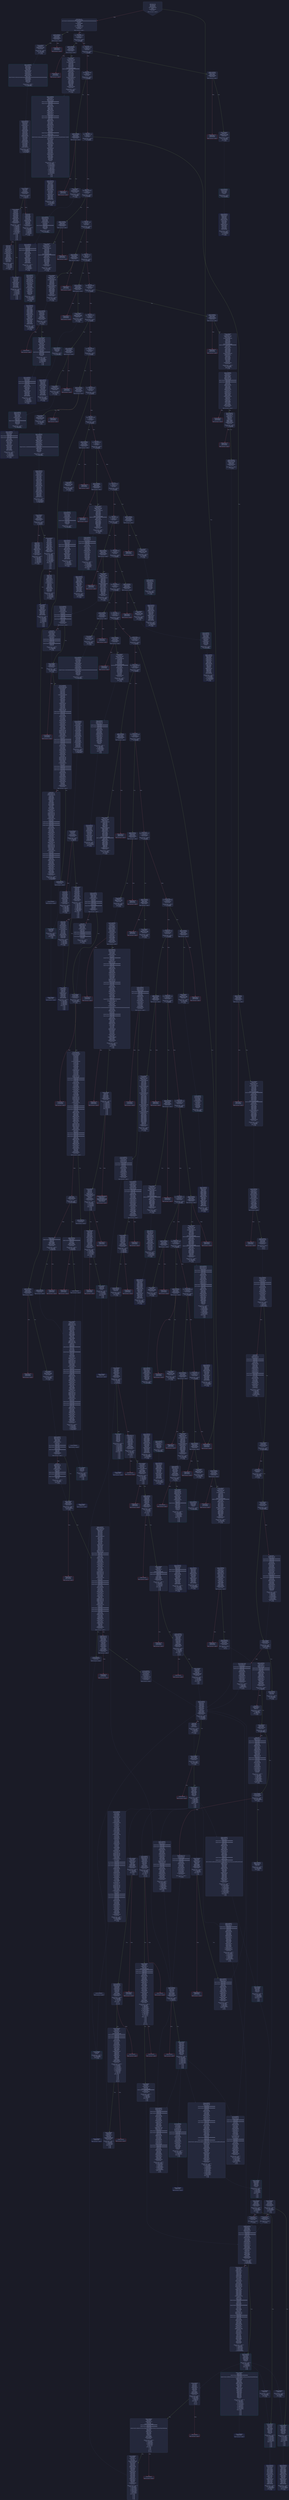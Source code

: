 digraph G {
    node [shape=box, style="filled, rounded", color="#565f89", fontcolor="#c0caf5", fontname="Helvetica", fillcolor="#24283b"];
    edge [color="#414868", fontcolor="#c0caf5", fontname="Helvetica"];
    bgcolor="#1a1b26";
    0 [ label = "[00] PUSH1 80
[02] PUSH1 40
[04] MSTORE
[05] PUSH1 04
[07] CALLDATASIZE
[08] LT
[09] PUSH2 018b
[0c] JUMPI

Stack size req: 0, sizeΔ: 0
" shape = invhouse]
    1 [ label = "[0d] PUSH1 00
[0f] CALLDATALOAD
[10] PUSH29 0100000000000000000000000000000000000000000000000000000000
[2e] SWAP1
[2f] DIV
[30] PUSH4 ffffffff
[35] AND
[36] DUP1
[37] PUSH4 06fdde03
[3c] EQ
[3d] PUSH2 0190
[40] JUMPI

Stack size req: 0, sizeΔ: 1
"]
    2 [ label = "[41] DUP1
[42] PUSH4 095ea7b3
[47] EQ
[48] PUSH2 0220
[4b] JUMPI

Stack size req: 1, sizeΔ: 0
Entry->Op usage:
	0->71:EQ:1
"]
    3 [ label = "[4c] DUP1
[4d] PUSH4 18160ddd
[52] EQ
[53] PUSH2 0285
[56] JUMPI

Stack size req: 1, sizeΔ: 0
Entry->Op usage:
	0->82:EQ:1
"]
    4 [ label = "[57] DUP1
[58] PUSH4 1aa359ff
[5d] EQ
[5e] PUSH2 02b0
[61] JUMPI

Stack size req: 1, sizeΔ: 0
Entry->Op usage:
	0->93:EQ:1
"]
    5 [ label = "[62] DUP1
[63] PUSH4 23b872dd
[68] EQ
[69] PUSH2 0307
[6c] JUMPI

Stack size req: 1, sizeΔ: 0
Entry->Op usage:
	0->104:EQ:1
"]
    6 [ label = "[6d] DUP1
[6e] PUSH4 27e30c36
[73] EQ
[74] PUSH2 038c
[77] JUMPI

Stack size req: 1, sizeΔ: 0
Entry->Op usage:
	0->115:EQ:1
"]
    7 [ label = "[78] DUP1
[79] PUSH4 2a11ced0
[7e] EQ
[7f] PUSH2 03e7
[82] JUMPI

Stack size req: 1, sizeΔ: 0
Entry->Op usage:
	0->126:EQ:1
"]
    8 [ label = "[83] DUP1
[84] PUSH4 313ce567
[89] EQ
[8a] PUSH2 0454
[8d] JUMPI

Stack size req: 1, sizeΔ: 0
Entry->Op usage:
	0->137:EQ:1
"]
    9 [ label = "[8e] DUP1
[8f] PUSH4 4dd49e08
[94] EQ
[95] PUSH2 047f
[98] JUMPI

Stack size req: 1, sizeΔ: 0
Entry->Op usage:
	0->148:EQ:1
"]
    10 [ label = "[99] DUP1
[9a] PUSH4 51ec8433
[9f] EQ
[a0] PUSH2 04cc
[a3] JUMPI

Stack size req: 1, sizeΔ: 0
Entry->Op usage:
	0->159:EQ:1
"]
    11 [ label = "[a4] DUP1
[a5] PUSH4 54fd4d50
[aa] EQ
[ab] PUSH2 0523
[ae] JUMPI

Stack size req: 1, sizeΔ: 0
Entry->Op usage:
	0->170:EQ:1
"]
    12 [ label = "[af] DUP1
[b0] PUSH4 67de698d
[b5] EQ
[b6] PUSH2 05b3
[b9] JUMPI

Stack size req: 1, sizeΔ: 0
Entry->Op usage:
	0->181:EQ:1
"]
    13 [ label = "[ba] DUP1
[bb] PUSH4 6a5c44a9
[c0] EQ
[c1] PUSH2 05ca
[c4] JUMPI

Stack size req: 1, sizeΔ: 0
Entry->Op usage:
	0->192:EQ:1
"]
    14 [ label = "[c5] DUP1
[c6] PUSH4 70a08231
[cb] EQ
[cc] PUSH2 0621
[cf] JUMPI

Stack size req: 1, sizeΔ: 0
Entry->Op usage:
	0->203:EQ:1
"]
    15 [ label = "[d0] DUP1
[d1] PUSH4 7136982b
[d6] EQ
[d7] PUSH2 0678
[da] JUMPI

Stack size req: 1, sizeΔ: 0
Entry->Op usage:
	0->214:EQ:1
"]
    16 [ label = "[db] DUP1
[dc] PUSH4 82401f06
[e1] EQ
[e2] PUSH2 06a3
[e5] JUMPI

Stack size req: 1, sizeΔ: 0
Entry->Op usage:
	0->225:EQ:1
"]
    17 [ label = "[e6] DUP1
[e7] PUSH4 8858287b
[ec] EQ
[ed] PUSH2 06d2
[f0] JUMPI

Stack size req: 1, sizeΔ: 0
Entry->Op usage:
	0->236:EQ:1
"]
    18 [ label = "[f1] DUP1
[f2] PUSH4 95d89b41
[f7] EQ
[f8] PUSH2 0703
[fb] JUMPI

Stack size req: 1, sizeΔ: 0
Entry->Op usage:
	0->247:EQ:1
"]
    19 [ label = "[fc] DUP1
[fd] PUSH4 9b96eece
[0102] EQ
[0103] PUSH2 0793
[0106] JUMPI

Stack size req: 1, sizeΔ: 0
Entry->Op usage:
	0->258:EQ:1
"]
    20 [ label = "[0107] DUP1
[0108] PUSH4 a9059cbb
[010d] EQ
[010e] PUSH2 07ea
[0111] JUMPI

Stack size req: 1, sizeΔ: 0
Entry->Op usage:
	0->269:EQ:1
"]
    21 [ label = "[0112] DUP1
[0113] PUSH4 a906f837
[0118] EQ
[0119] PUSH2 084f
[011c] JUMPI

Stack size req: 1, sizeΔ: 0
Entry->Op usage:
	0->280:EQ:1
"]
    22 [ label = "[011d] DUP1
[011e] PUSH4 b73afe4f
[0123] EQ
[0124] PUSH2 089e
[0127] JUMPI

Stack size req: 1, sizeΔ: 0
Entry->Op usage:
	0->291:EQ:1
"]
    23 [ label = "[0128] DUP1
[0129] PUSH4 bbe2b727
[012e] EQ
[012f] PUSH2 08b5
[0132] JUMPI

Stack size req: 1, sizeΔ: 0
Entry->Op usage:
	0->302:EQ:1
"]
    24 [ label = "[0133] DUP1
[0134] PUSH4 c69e06db
[0139] EQ
[013a] PUSH2 08cc
[013d] JUMPI

Stack size req: 1, sizeΔ: 0
Entry->Op usage:
	0->313:EQ:1
"]
    25 [ label = "[013e] DUP1
[013f] PUSH4 cf72085f
[0144] EQ
[0145] PUSH2 08fb
[0148] JUMPI

Stack size req: 1, sizeΔ: 0
Entry->Op usage:
	0->324:EQ:1
"]
    26 [ label = "[0149] DUP1
[014a] PUSH4 d4d7b19a
[014f] EQ
[0150] PUSH2 094e
[0153] JUMPI

Stack size req: 1, sizeΔ: 0
Entry->Op usage:
	0->335:EQ:1
"]
    27 [ label = "[0154] DUP1
[0155] PUSH4 dd62ed3e
[015a] EQ
[015b] PUSH2 09a9
[015e] JUMPI

Stack size req: 1, sizeΔ: 0
Entry->Op usage:
	0->346:EQ:1
"]
    28 [ label = "[015f] DUP1
[0160] PUSH4 de255778
[0165] EQ
[0166] PUSH2 0a20
[0169] JUMPI

Stack size req: 1, sizeΔ: 0
Entry->Op usage:
	0->357:EQ:1
"]
    29 [ label = "[016a] DUP1
[016b] PUSH4 e74799b4
[0170] EQ
[0171] PUSH2 0a4f
[0174] JUMPI

Stack size req: 1, sizeΔ: 0
Entry->Op usage:
	0->368:EQ:1
"]
    30 [ label = "[0175] DUP1
[0176] PUSH4 e8a96b46
[017b] EQ
[017c] PUSH2 0a7a
[017f] JUMPI

Stack size req: 1, sizeΔ: 0
Entry->Op usage:
	0->379:EQ:1
"]
    31 [ label = "[0180] DUP1
[0181] PUSH4 f9fae4f7
[0186] EQ
[0187] PUSH2 0ae7
[018a] JUMPI

Stack size req: 1, sizeΔ: 0
Entry->Op usage:
	0->390:EQ:1
"]
    32 [ label = "[018b] JUMPDEST
[018c] PUSH1 00
[018e] DUP1
[018f] REVERT

Stack size req: 0, sizeΔ: 0
" color = "red"]
    33 [ label = "[0190] JUMPDEST
[0191] CALLVALUE
[0192] DUP1
[0193] ISZERO
[0194] PUSH2 019c
[0197] JUMPI

Stack size req: 0, sizeΔ: 1
"]
    34 [ label = "[0198] PUSH1 00
[019a] DUP1
[019b] REVERT

Stack size req: 0, sizeΔ: 0
" color = "red"]
    35 [ label = "[019c] JUMPDEST
[019d] POP
[019e] PUSH2 01a5
[01a1] PUSH2 0b12
[01a4] JUMP

Stack size req: 1, sizeΔ: 0
Entry->Op usage:
	0->413:POP:0
Entry->Exit:
	0->😵
"]
    36 [ label = "[01a5] JUMPDEST
[01a6] PUSH1 40
[01a8] MLOAD
[01a9] DUP1
[01aa] DUP1
[01ab] PUSH1 20
[01ad] ADD
[01ae] DUP3
[01af] DUP2
[01b0] SUB
[01b1] DUP3
[01b2] MSTORE
[01b3] DUP4
[01b4] DUP2
[01b5] DUP2
[01b6] MLOAD
[01b7] DUP2
[01b8] MSTORE
[01b9] PUSH1 20
[01bb] ADD
[01bc] SWAP2
[01bd] POP
[01be] DUP1
[01bf] MLOAD
[01c0] SWAP1
[01c1] PUSH1 20
[01c3] ADD
[01c4] SWAP1
[01c5] DUP1
[01c6] DUP4
[01c7] DUP4
[01c8] PUSH1 00

Stack size req: 1, sizeΔ: 9
Entry->Op usage:
	0->438:MLOAD:0
	0->447:MLOAD:0
	0->451:ADD:1
"]
    37 [ label = "[01ca] JUMPDEST
[01cb] DUP4
[01cc] DUP2
[01cd] LT
[01ce] ISZERO
[01cf] PUSH2 01e5
[01d2] JUMPI

Stack size req: 4, sizeΔ: 0
Entry->Op usage:
	0->461:LT:0
	3->461:LT:1
"]
    38 [ label = "[01d3] DUP1
[01d4] DUP3
[01d5] ADD
[01d6] MLOAD
[01d7] DUP2
[01d8] DUP5
[01d9] ADD
[01da] MSTORE
[01db] PUSH1 20
[01dd] DUP2
[01de] ADD
[01df] SWAP1
[01e0] POP
[01e1] PUSH2 01ca
[01e4] JUMP

Stack size req: 3, sizeΔ: 0
Entry->Op usage:
	0->469:ADD:1
	0->473:ADD:1
	0->478:ADD:0
	0->480:POP:0
	1->469:ADD:0
	2->473:ADD:0
Entry->Exit:
	0->😵
"]
    39 [ label = "[01e5] JUMPDEST
[01e6] POP
[01e7] POP
[01e8] POP
[01e9] POP
[01ea] SWAP1
[01eb] POP
[01ec] SWAP1
[01ed] DUP2
[01ee] ADD
[01ef] SWAP1
[01f0] PUSH1 1f
[01f2] AND
[01f3] DUP1
[01f4] ISZERO
[01f5] PUSH2 0212
[01f8] JUMPI

Stack size req: 7, sizeΔ: -5
Entry->Op usage:
	0->486:POP:0
	1->487:POP:0
	2->488:POP:0
	3->489:POP:0
	4->494:ADD:0
	4->498:AND:1
	4->500:ISZERO:0
	5->491:POP:0
	6->494:ADD:1
Entry->Exit:
	0->😵
	1->😵
	2->😵
	3->😵
	4->0
	5->😵
	6->😵
"]
    40 [ label = "[01f9] DUP1
[01fa] DUP3
[01fb] SUB
[01fc] DUP1
[01fd] MLOAD
[01fe] PUSH1 01
[0200] DUP4
[0201] PUSH1 20
[0203] SUB
[0204] PUSH2 0100
[0207] EXP
[0208] SUB
[0209] NOT
[020a] AND
[020b] DUP2
[020c] MSTORE
[020d] PUSH1 20
[020f] ADD
[0210] SWAP2
[0211] POP

Stack size req: 2, sizeΔ: 0
Entry->Op usage:
	0->507:SUB:1
	0->515:SUB:1
	1->507:SUB:0
	1->529:POP:0
Entry->Exit:
	1->😵
"]
    41 [ label = "[0212] JUMPDEST
[0213] POP
[0214] SWAP3
[0215] POP
[0216] POP
[0217] POP
[0218] PUSH1 40
[021a] MLOAD
[021b] DUP1
[021c] SWAP2
[021d] SUB
[021e] SWAP1
[021f] RETURN

Stack size req: 5, sizeΔ: -5
Entry->Op usage:
	0->531:POP:0
	1->541:SUB:0
	2->534:POP:0
	3->535:POP:0
	4->533:POP:0
Entry->Exit:
	0->😵
	1->😵
	2->😵
	3->😵
	4->😵
" color = "darkblue"]
    42 [ label = "[0220] JUMPDEST
[0221] CALLVALUE
[0222] DUP1
[0223] ISZERO
[0224] PUSH2 022c
[0227] JUMPI

Stack size req: 0, sizeΔ: 1
"]
    43 [ label = "[0228] PUSH1 00
[022a] DUP1
[022b] REVERT

Stack size req: 0, sizeΔ: 0
" color = "red"]
    44 [ label = "[022c] JUMPDEST
[022d] POP
[022e] PUSH2 026b
[0231] PUSH1 04
[0233] DUP1
[0234] CALLDATASIZE
[0235] SUB
[0236] DUP2
[0237] ADD
[0238] SWAP1
[0239] DUP1
[023a] DUP1
[023b] CALLDATALOAD
[023c] PUSH20 ffffffffffffffffffffffffffffffffffffffff
[0251] AND
[0252] SWAP1
[0253] PUSH1 20
[0255] ADD
[0256] SWAP1
[0257] SWAP3
[0258] SWAP2
[0259] SWAP1
[025a] DUP1
[025b] CALLDATALOAD
[025c] SWAP1
[025d] PUSH1 20
[025f] ADD
[0260] SWAP1
[0261] SWAP3
[0262] SWAP2
[0263] SWAP1
[0264] POP
[0265] POP
[0266] POP
[0267] PUSH2 0b4b
[026a] JUMP

Stack size req: 1, sizeΔ: 2
Entry->Op usage:
	0->557:POP:0
Entry->Exit:
	0->😵
"]
    45 [ label = "[026b] JUMPDEST
[026c] PUSH1 40
[026e] MLOAD
[026f] DUP1
[0270] DUP3
[0271] ISZERO
[0272] ISZERO
[0273] ISZERO
[0274] ISZERO
[0275] DUP2
[0276] MSTORE
[0277] PUSH1 20
[0279] ADD
[027a] SWAP2
[027b] POP
[027c] POP
[027d] PUSH1 40
[027f] MLOAD
[0280] DUP1
[0281] SWAP2
[0282] SUB
[0283] SWAP1
[0284] RETURN

Stack size req: 1, sizeΔ: -1
Entry->Op usage:
	0->625:ISZERO:0
	0->635:POP:0
Entry->Exit:
	0->😵
" color = "darkblue"]
    46 [ label = "[0285] JUMPDEST
[0286] CALLVALUE
[0287] DUP1
[0288] ISZERO
[0289] PUSH2 0291
[028c] JUMPI

Stack size req: 0, sizeΔ: 1
"]
    47 [ label = "[028d] PUSH1 00
[028f] DUP1
[0290] REVERT

Stack size req: 0, sizeΔ: 0
" color = "red"]
    48 [ label = "[0291] JUMPDEST
[0292] POP
[0293] PUSH2 029a
[0296] PUSH2 0c3d
[0299] JUMP

Stack size req: 1, sizeΔ: 0
Entry->Op usage:
	0->658:POP:0
Entry->Exit:
	0->😵
"]
    49 [ label = "[029a] JUMPDEST
[029b] PUSH1 40
[029d] MLOAD
[029e] DUP1
[029f] DUP3
[02a0] DUP2
[02a1] MSTORE
[02a2] PUSH1 20
[02a4] ADD
[02a5] SWAP2
[02a6] POP
[02a7] POP
[02a8] PUSH1 40
[02aa] MLOAD
[02ab] DUP1
[02ac] SWAP2
[02ad] SUB
[02ae] SWAP1
[02af] RETURN

Stack size req: 1, sizeΔ: -1
Entry->Op usage:
	0->673:MSTORE:1
	0->678:POP:0
Entry->Exit:
	0->😵
" color = "darkblue"]
    50 [ label = "[02b0] JUMPDEST
[02b1] CALLVALUE
[02b2] DUP1
[02b3] ISZERO
[02b4] PUSH2 02bc
[02b7] JUMPI

Stack size req: 0, sizeΔ: 1
"]
    51 [ label = "[02b8] PUSH1 00
[02ba] DUP1
[02bb] REVERT

Stack size req: 0, sizeΔ: 0
" color = "red"]
    52 [ label = "[02bc] JUMPDEST
[02bd] POP
[02be] PUSH2 02c5
[02c1] PUSH2 0c43
[02c4] JUMP

Stack size req: 1, sizeΔ: 0
Entry->Op usage:
	0->701:POP:0
Entry->Exit:
	0->😵
"]
    53 [ label = "[02c5] JUMPDEST
[02c6] PUSH1 40
[02c8] MLOAD
[02c9] DUP1
[02ca] DUP3
[02cb] PUSH20 ffffffffffffffffffffffffffffffffffffffff
[02e0] AND
[02e1] PUSH20 ffffffffffffffffffffffffffffffffffffffff
[02f6] AND
[02f7] DUP2
[02f8] MSTORE
[02f9] PUSH1 20
[02fb] ADD
[02fc] SWAP2
[02fd] POP
[02fe] POP
[02ff] PUSH1 40
[0301] MLOAD
[0302] DUP1
[0303] SWAP2
[0304] SUB
[0305] SWAP1
[0306] RETURN

Stack size req: 1, sizeΔ: -1
Entry->Op usage:
	0->736:AND:1
	0->758:AND:1
	0->760:MSTORE:1
	0->765:POP:0
Entry->Exit:
	0->😵
" color = "darkblue"]
    54 [ label = "[0307] JUMPDEST
[0308] CALLVALUE
[0309] DUP1
[030a] ISZERO
[030b] PUSH2 0313
[030e] JUMPI

Stack size req: 0, sizeΔ: 1
"]
    55 [ label = "[030f] PUSH1 00
[0311] DUP1
[0312] REVERT

Stack size req: 0, sizeΔ: 0
" color = "red"]
    56 [ label = "[0313] JUMPDEST
[0314] POP
[0315] PUSH2 0372
[0318] PUSH1 04
[031a] DUP1
[031b] CALLDATASIZE
[031c] SUB
[031d] DUP2
[031e] ADD
[031f] SWAP1
[0320] DUP1
[0321] DUP1
[0322] CALLDATALOAD
[0323] PUSH20 ffffffffffffffffffffffffffffffffffffffff
[0338] AND
[0339] SWAP1
[033a] PUSH1 20
[033c] ADD
[033d] SWAP1
[033e] SWAP3
[033f] SWAP2
[0340] SWAP1
[0341] DUP1
[0342] CALLDATALOAD
[0343] PUSH20 ffffffffffffffffffffffffffffffffffffffff
[0358] AND
[0359] SWAP1
[035a] PUSH1 20
[035c] ADD
[035d] SWAP1
[035e] SWAP3
[035f] SWAP2
[0360] SWAP1
[0361] DUP1
[0362] CALLDATALOAD
[0363] SWAP1
[0364] PUSH1 20
[0366] ADD
[0367] SWAP1
[0368] SWAP3
[0369] SWAP2
[036a] SWAP1
[036b] POP
[036c] POP
[036d] POP
[036e] PUSH2 0c69
[0371] JUMP

Stack size req: 1, sizeΔ: 3
Entry->Op usage:
	0->788:POP:0
Entry->Exit:
	0->😵
"]
    57 [ label = "[0372] JUMPDEST
[0373] PUSH1 40
[0375] MLOAD
[0376] DUP1
[0377] DUP3
[0378] ISZERO
[0379] ISZERO
[037a] ISZERO
[037b] ISZERO
[037c] DUP2
[037d] MSTORE
[037e] PUSH1 20
[0380] ADD
[0381] SWAP2
[0382] POP
[0383] POP
[0384] PUSH1 40
[0386] MLOAD
[0387] DUP1
[0388] SWAP2
[0389] SUB
[038a] SWAP1
[038b] RETURN

Stack size req: 1, sizeΔ: -1
Entry->Op usage:
	0->888:ISZERO:0
	0->898:POP:0
Entry->Exit:
	0->😵
" color = "darkblue"]
    58 [ label = "[038c] JUMPDEST
[038d] CALLVALUE
[038e] DUP1
[038f] ISZERO
[0390] PUSH2 0398
[0393] JUMPI

Stack size req: 0, sizeΔ: 1
"]
    59 [ label = "[0394] PUSH1 00
[0396] DUP1
[0397] REVERT

Stack size req: 0, sizeΔ: 0
" color = "red"]
    60 [ label = "[0398] JUMPDEST
[0399] POP
[039a] PUSH2 03cd
[039d] PUSH1 04
[039f] DUP1
[03a0] CALLDATASIZE
[03a1] SUB
[03a2] DUP2
[03a3] ADD
[03a4] SWAP1
[03a5] DUP1
[03a6] DUP1
[03a7] CALLDATALOAD
[03a8] PUSH20 ffffffffffffffffffffffffffffffffffffffff
[03bd] AND
[03be] SWAP1
[03bf] PUSH1 20
[03c1] ADD
[03c2] SWAP1
[03c3] SWAP3
[03c4] SWAP2
[03c5] SWAP1
[03c6] POP
[03c7] POP
[03c8] POP
[03c9] PUSH2 0cb7
[03cc] JUMP

Stack size req: 1, sizeΔ: 1
Entry->Op usage:
	0->921:POP:0
Entry->Exit:
	0->😵
"]
    61 [ label = "[03cd] JUMPDEST
[03ce] PUSH1 40
[03d0] MLOAD
[03d1] DUP1
[03d2] DUP3
[03d3] ISZERO
[03d4] ISZERO
[03d5] ISZERO
[03d6] ISZERO
[03d7] DUP2
[03d8] MSTORE
[03d9] PUSH1 20
[03db] ADD
[03dc] SWAP2
[03dd] POP
[03de] POP
[03df] PUSH1 40
[03e1] MLOAD
[03e2] DUP1
[03e3] SWAP2
[03e4] SUB
[03e5] SWAP1
[03e6] RETURN

Stack size req: 1, sizeΔ: -1
Entry->Op usage:
	0->979:ISZERO:0
	0->989:POP:0
Entry->Exit:
	0->😵
" color = "darkblue"]
    62 [ label = "[03e7] JUMPDEST
[03e8] CALLVALUE
[03e9] DUP1
[03ea] ISZERO
[03eb] PUSH2 03f3
[03ee] JUMPI

Stack size req: 0, sizeΔ: 1
"]
    63 [ label = "[03ef] PUSH1 00
[03f1] DUP1
[03f2] REVERT

Stack size req: 0, sizeΔ: 0
" color = "red"]
    64 [ label = "[03f3] JUMPDEST
[03f4] POP
[03f5] PUSH2 0412
[03f8] PUSH1 04
[03fa] DUP1
[03fb] CALLDATASIZE
[03fc] SUB
[03fd] DUP2
[03fe] ADD
[03ff] SWAP1
[0400] DUP1
[0401] DUP1
[0402] CALLDATALOAD
[0403] SWAP1
[0404] PUSH1 20
[0406] ADD
[0407] SWAP1
[0408] SWAP3
[0409] SWAP2
[040a] SWAP1
[040b] POP
[040c] POP
[040d] POP
[040e] PUSH2 0cd7
[0411] JUMP

Stack size req: 1, sizeΔ: 1
Entry->Op usage:
	0->1012:POP:0
Entry->Exit:
	0->😵
"]
    65 [ label = "[0412] JUMPDEST
[0413] PUSH1 40
[0415] MLOAD
[0416] DUP1
[0417] DUP3
[0418] PUSH20 ffffffffffffffffffffffffffffffffffffffff
[042d] AND
[042e] PUSH20 ffffffffffffffffffffffffffffffffffffffff
[0443] AND
[0444] DUP2
[0445] MSTORE
[0446] PUSH1 20
[0448] ADD
[0449] SWAP2
[044a] POP
[044b] POP
[044c] PUSH1 40
[044e] MLOAD
[044f] DUP1
[0450] SWAP2
[0451] SUB
[0452] SWAP1
[0453] RETURN

Stack size req: 1, sizeΔ: -1
Entry->Op usage:
	0->1069:AND:1
	0->1091:AND:1
	0->1093:MSTORE:1
	0->1098:POP:0
Entry->Exit:
	0->😵
" color = "darkblue"]
    66 [ label = "[0454] JUMPDEST
[0455] CALLVALUE
[0456] DUP1
[0457] ISZERO
[0458] PUSH2 0460
[045b] JUMPI

Stack size req: 0, sizeΔ: 1
"]
    67 [ label = "[045c] PUSH1 00
[045e] DUP1
[045f] REVERT

Stack size req: 0, sizeΔ: 0
" color = "red"]
    68 [ label = "[0460] JUMPDEST
[0461] POP
[0462] PUSH2 0469
[0465] PUSH2 0d15
[0468] JUMP

Stack size req: 1, sizeΔ: 0
Entry->Op usage:
	0->1121:POP:0
Entry->Exit:
	0->😵
"]
    69 [ label = "[0469] JUMPDEST
[046a] PUSH1 40
[046c] MLOAD
[046d] DUP1
[046e] DUP3
[046f] DUP2
[0470] MSTORE
[0471] PUSH1 20
[0473] ADD
[0474] SWAP2
[0475] POP
[0476] POP
[0477] PUSH1 40
[0479] MLOAD
[047a] DUP1
[047b] SWAP2
[047c] SUB
[047d] SWAP1
[047e] RETURN

Stack size req: 1, sizeΔ: -1
Entry->Op usage:
	0->1136:MSTORE:1
	0->1141:POP:0
Entry->Exit:
	0->😵
" color = "darkblue"]
    70 [ label = "[047f] JUMPDEST
[0480] CALLVALUE
[0481] DUP1
[0482] ISZERO
[0483] PUSH2 048b
[0486] JUMPI

Stack size req: 0, sizeΔ: 1
"]
    71 [ label = "[0487] PUSH1 00
[0489] DUP1
[048a] REVERT

Stack size req: 0, sizeΔ: 0
" color = "red"]
    72 [ label = "[048b] JUMPDEST
[048c] POP
[048d] PUSH2 04ca
[0490] PUSH1 04
[0492] DUP1
[0493] CALLDATASIZE
[0494] SUB
[0495] DUP2
[0496] ADD
[0497] SWAP1
[0498] DUP1
[0499] DUP1
[049a] CALLDATALOAD
[049b] PUSH20 ffffffffffffffffffffffffffffffffffffffff
[04b0] AND
[04b1] SWAP1
[04b2] PUSH1 20
[04b4] ADD
[04b5] SWAP1
[04b6] SWAP3
[04b7] SWAP2
[04b8] SWAP1
[04b9] DUP1
[04ba] CALLDATALOAD
[04bb] SWAP1
[04bc] PUSH1 20
[04be] ADD
[04bf] SWAP1
[04c0] SWAP3
[04c1] SWAP2
[04c2] SWAP1
[04c3] POP
[04c4] POP
[04c5] POP
[04c6] PUSH2 0d1a
[04c9] JUMP

Stack size req: 1, sizeΔ: 2
Entry->Op usage:
	0->1164:POP:0
Entry->Exit:
	0->😵
"]
    73 [ label = "[04ca] JUMPDEST
[04cb] STOP

Stack size req: 0, sizeΔ: 0
" color = "darkblue"]
    74 [ label = "[04cc] JUMPDEST
[04cd] CALLVALUE
[04ce] DUP1
[04cf] ISZERO
[04d0] PUSH2 04d8
[04d3] JUMPI

Stack size req: 0, sizeΔ: 1
"]
    75 [ label = "[04d4] PUSH1 00
[04d6] DUP1
[04d7] REVERT

Stack size req: 0, sizeΔ: 0
" color = "red"]
    76 [ label = "[04d8] JUMPDEST
[04d9] POP
[04da] PUSH2 04e1
[04dd] PUSH2 0ea5
[04e0] JUMP

Stack size req: 1, sizeΔ: 0
Entry->Op usage:
	0->1241:POP:0
Entry->Exit:
	0->😵
"]
    77 [ label = "[04e1] JUMPDEST
[04e2] PUSH1 40
[04e4] MLOAD
[04e5] DUP1
[04e6] DUP3
[04e7] PUSH20 ffffffffffffffffffffffffffffffffffffffff
[04fc] AND
[04fd] PUSH20 ffffffffffffffffffffffffffffffffffffffff
[0512] AND
[0513] DUP2
[0514] MSTORE
[0515] PUSH1 20
[0517] ADD
[0518] SWAP2
[0519] POP
[051a] POP
[051b] PUSH1 40
[051d] MLOAD
[051e] DUP1
[051f] SWAP2
[0520] SUB
[0521] SWAP1
[0522] RETURN

Stack size req: 1, sizeΔ: -1
Entry->Op usage:
	0->1276:AND:1
	0->1298:AND:1
	0->1300:MSTORE:1
	0->1305:POP:0
Entry->Exit:
	0->😵
" color = "darkblue"]
    78 [ label = "[0523] JUMPDEST
[0524] CALLVALUE
[0525] DUP1
[0526] ISZERO
[0527] PUSH2 052f
[052a] JUMPI

Stack size req: 0, sizeΔ: 1
"]
    79 [ label = "[052b] PUSH1 00
[052d] DUP1
[052e] REVERT

Stack size req: 0, sizeΔ: 0
" color = "red"]
    80 [ label = "[052f] JUMPDEST
[0530] POP
[0531] PUSH2 0538
[0534] PUSH2 0ecb
[0537] JUMP

Stack size req: 1, sizeΔ: 0
Entry->Op usage:
	0->1328:POP:0
Entry->Exit:
	0->😵
"]
    81 [ label = "[0538] JUMPDEST
[0539] PUSH1 40
[053b] MLOAD
[053c] DUP1
[053d] DUP1
[053e] PUSH1 20
[0540] ADD
[0541] DUP3
[0542] DUP2
[0543] SUB
[0544] DUP3
[0545] MSTORE
[0546] DUP4
[0547] DUP2
[0548] DUP2
[0549] MLOAD
[054a] DUP2
[054b] MSTORE
[054c] PUSH1 20
[054e] ADD
[054f] SWAP2
[0550] POP
[0551] DUP1
[0552] MLOAD
[0553] SWAP1
[0554] PUSH1 20
[0556] ADD
[0557] SWAP1
[0558] DUP1
[0559] DUP4
[055a] DUP4
[055b] PUSH1 00

Stack size req: 1, sizeΔ: 9
Entry->Op usage:
	0->1353:MLOAD:0
	0->1362:MLOAD:0
	0->1366:ADD:1
"]
    82 [ label = "[055d] JUMPDEST
[055e] DUP4
[055f] DUP2
[0560] LT
[0561] ISZERO
[0562] PUSH2 0578
[0565] JUMPI

Stack size req: 4, sizeΔ: 0
Entry->Op usage:
	0->1376:LT:0
	3->1376:LT:1
"]
    83 [ label = "[0566] DUP1
[0567] DUP3
[0568] ADD
[0569] MLOAD
[056a] DUP2
[056b] DUP5
[056c] ADD
[056d] MSTORE
[056e] PUSH1 20
[0570] DUP2
[0571] ADD
[0572] SWAP1
[0573] POP
[0574] PUSH2 055d
[0577] JUMP

Stack size req: 3, sizeΔ: 0
Entry->Op usage:
	0->1384:ADD:1
	0->1388:ADD:1
	0->1393:ADD:0
	0->1395:POP:0
	1->1384:ADD:0
	2->1388:ADD:0
Entry->Exit:
	0->😵
"]
    84 [ label = "[0578] JUMPDEST
[0579] POP
[057a] POP
[057b] POP
[057c] POP
[057d] SWAP1
[057e] POP
[057f] SWAP1
[0580] DUP2
[0581] ADD
[0582] SWAP1
[0583] PUSH1 1f
[0585] AND
[0586] DUP1
[0587] ISZERO
[0588] PUSH2 05a5
[058b] JUMPI

Stack size req: 7, sizeΔ: -5
Entry->Op usage:
	0->1401:POP:0
	1->1402:POP:0
	2->1403:POP:0
	3->1404:POP:0
	4->1409:ADD:0
	4->1413:AND:1
	4->1415:ISZERO:0
	5->1406:POP:0
	6->1409:ADD:1
Entry->Exit:
	0->😵
	1->😵
	2->😵
	3->😵
	4->0
	5->😵
	6->😵
"]
    85 [ label = "[058c] DUP1
[058d] DUP3
[058e] SUB
[058f] DUP1
[0590] MLOAD
[0591] PUSH1 01
[0593] DUP4
[0594] PUSH1 20
[0596] SUB
[0597] PUSH2 0100
[059a] EXP
[059b] SUB
[059c] NOT
[059d] AND
[059e] DUP2
[059f] MSTORE
[05a0] PUSH1 20
[05a2] ADD
[05a3] SWAP2
[05a4] POP

Stack size req: 2, sizeΔ: 0
Entry->Op usage:
	0->1422:SUB:1
	0->1430:SUB:1
	1->1422:SUB:0
	1->1444:POP:0
Entry->Exit:
	1->😵
"]
    86 [ label = "[05a5] JUMPDEST
[05a6] POP
[05a7] SWAP3
[05a8] POP
[05a9] POP
[05aa] POP
[05ab] PUSH1 40
[05ad] MLOAD
[05ae] DUP1
[05af] SWAP2
[05b0] SUB
[05b1] SWAP1
[05b2] RETURN

Stack size req: 5, sizeΔ: -5
Entry->Op usage:
	0->1446:POP:0
	1->1456:SUB:0
	2->1449:POP:0
	3->1450:POP:0
	4->1448:POP:0
Entry->Exit:
	0->😵
	1->😵
	2->😵
	3->😵
	4->😵
" color = "darkblue"]
    87 [ label = "[05b3] JUMPDEST
[05b4] CALLVALUE
[05b5] DUP1
[05b6] ISZERO
[05b7] PUSH2 05bf
[05ba] JUMPI

Stack size req: 0, sizeΔ: 1
"]
    88 [ label = "[05bb] PUSH1 00
[05bd] DUP1
[05be] REVERT

Stack size req: 0, sizeΔ: 0
" color = "red"]
    89 [ label = "[05bf] JUMPDEST
[05c0] POP
[05c1] PUSH2 05c8
[05c4] PUSH2 0f04
[05c7] JUMP

Stack size req: 1, sizeΔ: 0
Entry->Op usage:
	0->1472:POP:0
Entry->Exit:
	0->😵
"]
    90 [ label = "[05c8] JUMPDEST
[05c9] STOP

Stack size req: 0, sizeΔ: 0
" color = "darkblue"]
    91 [ label = "[05ca] JUMPDEST
[05cb] CALLVALUE
[05cc] DUP1
[05cd] ISZERO
[05ce] PUSH2 05d6
[05d1] JUMPI

Stack size req: 0, sizeΔ: 1
"]
    92 [ label = "[05d2] PUSH1 00
[05d4] DUP1
[05d5] REVERT

Stack size req: 0, sizeΔ: 0
" color = "red"]
    93 [ label = "[05d6] JUMPDEST
[05d7] POP
[05d8] PUSH2 05df
[05db] PUSH2 1247
[05de] JUMP

Stack size req: 1, sizeΔ: 0
Entry->Op usage:
	0->1495:POP:0
Entry->Exit:
	0->😵
"]
    94 [ label = "[05df] JUMPDEST
[05e0] PUSH1 40
[05e2] MLOAD
[05e3] DUP1
[05e4] DUP3
[05e5] PUSH20 ffffffffffffffffffffffffffffffffffffffff
[05fa] AND
[05fb] PUSH20 ffffffffffffffffffffffffffffffffffffffff
[0610] AND
[0611] DUP2
[0612] MSTORE
[0613] PUSH1 20
[0615] ADD
[0616] SWAP2
[0617] POP
[0618] POP
[0619] PUSH1 40
[061b] MLOAD
[061c] DUP1
[061d] SWAP2
[061e] SUB
[061f] SWAP1
[0620] RETURN

Stack size req: 1, sizeΔ: -1
Entry->Op usage:
	0->1530:AND:1
	0->1552:AND:1
	0->1554:MSTORE:1
	0->1559:POP:0
Entry->Exit:
	0->😵
" color = "darkblue"]
    95 [ label = "[0621] JUMPDEST
[0622] CALLVALUE
[0623] DUP1
[0624] ISZERO
[0625] PUSH2 062d
[0628] JUMPI

Stack size req: 0, sizeΔ: 1
"]
    96 [ label = "[0629] PUSH1 00
[062b] DUP1
[062c] REVERT

Stack size req: 0, sizeΔ: 0
" color = "red"]
    97 [ label = "[062d] JUMPDEST
[062e] POP
[062f] PUSH2 0662
[0632] PUSH1 04
[0634] DUP1
[0635] CALLDATASIZE
[0636] SUB
[0637] DUP2
[0638] ADD
[0639] SWAP1
[063a] DUP1
[063b] DUP1
[063c] CALLDATALOAD
[063d] PUSH20 ffffffffffffffffffffffffffffffffffffffff
[0652] AND
[0653] SWAP1
[0654] PUSH1 20
[0656] ADD
[0657] SWAP1
[0658] SWAP3
[0659] SWAP2
[065a] SWAP1
[065b] POP
[065c] POP
[065d] POP
[065e] PUSH2 126d
[0661] JUMP

Stack size req: 1, sizeΔ: 1
Entry->Op usage:
	0->1582:POP:0
Entry->Exit:
	0->😵
"]
    98 [ label = "[0662] JUMPDEST
[0663] PUSH1 40
[0665] MLOAD
[0666] DUP1
[0667] DUP3
[0668] DUP2
[0669] MSTORE
[066a] PUSH1 20
[066c] ADD
[066d] SWAP2
[066e] POP
[066f] POP
[0670] PUSH1 40
[0672] MLOAD
[0673] DUP1
[0674] SWAP2
[0675] SUB
[0676] SWAP1
[0677] RETURN

Stack size req: 1, sizeΔ: -1
Entry->Op usage:
	0->1641:MSTORE:1
	0->1646:POP:0
Entry->Exit:
	0->😵
" color = "darkblue"]
    99 [ label = "[0678] JUMPDEST
[0679] CALLVALUE
[067a] DUP1
[067b] ISZERO
[067c] PUSH2 0684
[067f] JUMPI

Stack size req: 0, sizeΔ: 1
"]
    100 [ label = "[0680] PUSH1 00
[0682] DUP1
[0683] REVERT

Stack size req: 0, sizeΔ: 0
" color = "red"]
    101 [ label = "[0684] JUMPDEST
[0685] POP
[0686] PUSH2 068d
[0689] PUSH2 12b6
[068c] JUMP

Stack size req: 1, sizeΔ: 0
Entry->Op usage:
	0->1669:POP:0
Entry->Exit:
	0->😵
"]
    102 [ label = "[068d] JUMPDEST
[068e] PUSH1 40
[0690] MLOAD
[0691] DUP1
[0692] DUP3
[0693] DUP2
[0694] MSTORE
[0695] PUSH1 20
[0697] ADD
[0698] SWAP2
[0699] POP
[069a] POP
[069b] PUSH1 40
[069d] MLOAD
[069e] DUP1
[069f] SWAP2
[06a0] SUB
[06a1] SWAP1
[06a2] RETURN

Stack size req: 1, sizeΔ: -1
Entry->Op usage:
	0->1684:MSTORE:1
	0->1689:POP:0
Entry->Exit:
	0->😵
" color = "darkblue"]
    103 [ label = "[06a3] JUMPDEST
[06a4] CALLVALUE
[06a5] DUP1
[06a6] ISZERO
[06a7] PUSH2 06af
[06aa] JUMPI

Stack size req: 0, sizeΔ: 1
"]
    104 [ label = "[06ab] PUSH1 00
[06ad] DUP1
[06ae] REVERT

Stack size req: 0, sizeΔ: 0
" color = "red"]
    105 [ label = "[06af] JUMPDEST
[06b0] POP
[06b1] PUSH2 06d0
[06b4] PUSH1 04
[06b6] DUP1
[06b7] CALLDATASIZE
[06b8] SUB
[06b9] DUP2
[06ba] ADD
[06bb] SWAP1
[06bc] DUP1
[06bd] DUP1
[06be] CALLDATALOAD
[06bf] ISZERO
[06c0] ISZERO
[06c1] SWAP1
[06c2] PUSH1 20
[06c4] ADD
[06c5] SWAP1
[06c6] SWAP3
[06c7] SWAP2
[06c8] SWAP1
[06c9] POP
[06ca] POP
[06cb] POP
[06cc] PUSH2 12c3
[06cf] JUMP

Stack size req: 1, sizeΔ: 1
Entry->Op usage:
	0->1712:POP:0
Entry->Exit:
	0->😵
"]
    106 [ label = "[06d0] JUMPDEST
[06d1] STOP

Stack size req: 0, sizeΔ: 0
" color = "darkblue"]
    107 [ label = "[06d2] JUMPDEST
[06d3] CALLVALUE
[06d4] DUP1
[06d5] ISZERO
[06d6] PUSH2 06de
[06d9] JUMPI

Stack size req: 0, sizeΔ: 1
"]
    108 [ label = "[06da] PUSH1 00
[06dc] DUP1
[06dd] REVERT

Stack size req: 0, sizeΔ: 0
" color = "red"]
    109 [ label = "[06de] JUMPDEST
[06df] POP
[06e0] PUSH2 06e7
[06e3] PUSH2 15b2
[06e6] JUMP

Stack size req: 1, sizeΔ: 0
Entry->Op usage:
	0->1759:POP:0
Entry->Exit:
	0->😵
"]
    110 [ label = "[06e7] JUMPDEST
[06e8] PUSH1 40
[06ea] MLOAD
[06eb] DUP1
[06ec] DUP3
[06ed] PUSH1 ff
[06ef] AND
[06f0] PUSH1 ff
[06f2] AND
[06f3] DUP2
[06f4] MSTORE
[06f5] PUSH1 20
[06f7] ADD
[06f8] SWAP2
[06f9] POP
[06fa] POP
[06fb] PUSH1 40
[06fd] MLOAD
[06fe] DUP1
[06ff] SWAP2
[0700] SUB
[0701] SWAP1
[0702] RETURN

Stack size req: 1, sizeΔ: -1
Entry->Op usage:
	0->1775:AND:1
	0->1778:AND:1
	0->1780:MSTORE:1
	0->1785:POP:0
Entry->Exit:
	0->😵
" color = "darkblue"]
    111 [ label = "[0703] JUMPDEST
[0704] CALLVALUE
[0705] DUP1
[0706] ISZERO
[0707] PUSH2 070f
[070a] JUMPI

Stack size req: 0, sizeΔ: 1
"]
    112 [ label = "[070b] PUSH1 00
[070d] DUP1
[070e] REVERT

Stack size req: 0, sizeΔ: 0
" color = "red"]
    113 [ label = "[070f] JUMPDEST
[0710] POP
[0711] PUSH2 0718
[0714] PUSH2 15c5
[0717] JUMP

Stack size req: 1, sizeΔ: 0
Entry->Op usage:
	0->1808:POP:0
Entry->Exit:
	0->😵
"]
    114 [ label = "[0718] JUMPDEST
[0719] PUSH1 40
[071b] MLOAD
[071c] DUP1
[071d] DUP1
[071e] PUSH1 20
[0720] ADD
[0721] DUP3
[0722] DUP2
[0723] SUB
[0724] DUP3
[0725] MSTORE
[0726] DUP4
[0727] DUP2
[0728] DUP2
[0729] MLOAD
[072a] DUP2
[072b] MSTORE
[072c] PUSH1 20
[072e] ADD
[072f] SWAP2
[0730] POP
[0731] DUP1
[0732] MLOAD
[0733] SWAP1
[0734] PUSH1 20
[0736] ADD
[0737] SWAP1
[0738] DUP1
[0739] DUP4
[073a] DUP4
[073b] PUSH1 00

Stack size req: 1, sizeΔ: 9
Entry->Op usage:
	0->1833:MLOAD:0
	0->1842:MLOAD:0
	0->1846:ADD:1
"]
    115 [ label = "[073d] JUMPDEST
[073e] DUP4
[073f] DUP2
[0740] LT
[0741] ISZERO
[0742] PUSH2 0758
[0745] JUMPI

Stack size req: 4, sizeΔ: 0
Entry->Op usage:
	0->1856:LT:0
	3->1856:LT:1
"]
    116 [ label = "[0746] DUP1
[0747] DUP3
[0748] ADD
[0749] MLOAD
[074a] DUP2
[074b] DUP5
[074c] ADD
[074d] MSTORE
[074e] PUSH1 20
[0750] DUP2
[0751] ADD
[0752] SWAP1
[0753] POP
[0754] PUSH2 073d
[0757] JUMP

Stack size req: 3, sizeΔ: 0
Entry->Op usage:
	0->1864:ADD:1
	0->1868:ADD:1
	0->1873:ADD:0
	0->1875:POP:0
	1->1864:ADD:0
	2->1868:ADD:0
Entry->Exit:
	0->😵
"]
    117 [ label = "[0758] JUMPDEST
[0759] POP
[075a] POP
[075b] POP
[075c] POP
[075d] SWAP1
[075e] POP
[075f] SWAP1
[0760] DUP2
[0761] ADD
[0762] SWAP1
[0763] PUSH1 1f
[0765] AND
[0766] DUP1
[0767] ISZERO
[0768] PUSH2 0785
[076b] JUMPI

Stack size req: 7, sizeΔ: -5
Entry->Op usage:
	0->1881:POP:0
	1->1882:POP:0
	2->1883:POP:0
	3->1884:POP:0
	4->1889:ADD:0
	4->1893:AND:1
	4->1895:ISZERO:0
	5->1886:POP:0
	6->1889:ADD:1
Entry->Exit:
	0->😵
	1->😵
	2->😵
	3->😵
	4->0
	5->😵
	6->😵
"]
    118 [ label = "[076c] DUP1
[076d] DUP3
[076e] SUB
[076f] DUP1
[0770] MLOAD
[0771] PUSH1 01
[0773] DUP4
[0774] PUSH1 20
[0776] SUB
[0777] PUSH2 0100
[077a] EXP
[077b] SUB
[077c] NOT
[077d] AND
[077e] DUP2
[077f] MSTORE
[0780] PUSH1 20
[0782] ADD
[0783] SWAP2
[0784] POP

Stack size req: 2, sizeΔ: 0
Entry->Op usage:
	0->1902:SUB:1
	0->1910:SUB:1
	1->1902:SUB:0
	1->1924:POP:0
Entry->Exit:
	1->😵
"]
    119 [ label = "[0785] JUMPDEST
[0786] POP
[0787] SWAP3
[0788] POP
[0789] POP
[078a] POP
[078b] PUSH1 40
[078d] MLOAD
[078e] DUP1
[078f] SWAP2
[0790] SUB
[0791] SWAP1
[0792] RETURN

Stack size req: 5, sizeΔ: -5
Entry->Op usage:
	0->1926:POP:0
	1->1936:SUB:0
	2->1929:POP:0
	3->1930:POP:0
	4->1928:POP:0
Entry->Exit:
	0->😵
	1->😵
	2->😵
	3->😵
	4->😵
" color = "darkblue"]
    120 [ label = "[0793] JUMPDEST
[0794] CALLVALUE
[0795] DUP1
[0796] ISZERO
[0797] PUSH2 079f
[079a] JUMPI

Stack size req: 0, sizeΔ: 1
"]
    121 [ label = "[079b] PUSH1 00
[079d] DUP1
[079e] REVERT

Stack size req: 0, sizeΔ: 0
" color = "red"]
    122 [ label = "[079f] JUMPDEST
[07a0] POP
[07a1] PUSH2 07d4
[07a4] PUSH1 04
[07a6] DUP1
[07a7] CALLDATASIZE
[07a8] SUB
[07a9] DUP2
[07aa] ADD
[07ab] SWAP1
[07ac] DUP1
[07ad] DUP1
[07ae] CALLDATALOAD
[07af] PUSH20 ffffffffffffffffffffffffffffffffffffffff
[07c4] AND
[07c5] SWAP1
[07c6] PUSH1 20
[07c8] ADD
[07c9] SWAP1
[07ca] SWAP3
[07cb] SWAP2
[07cc] SWAP1
[07cd] POP
[07ce] POP
[07cf] POP
[07d0] PUSH2 15fe
[07d3] JUMP

Stack size req: 1, sizeΔ: 1
Entry->Op usage:
	0->1952:POP:0
Entry->Exit:
	0->😵
"]
    123 [ label = "[07d4] JUMPDEST
[07d5] PUSH1 40
[07d7] MLOAD
[07d8] DUP1
[07d9] DUP3
[07da] DUP2
[07db] MSTORE
[07dc] PUSH1 20
[07de] ADD
[07df] SWAP2
[07e0] POP
[07e1] POP
[07e2] PUSH1 40
[07e4] MLOAD
[07e5] DUP1
[07e6] SWAP2
[07e7] SUB
[07e8] SWAP1
[07e9] RETURN

Stack size req: 1, sizeΔ: -1
Entry->Op usage:
	0->2011:MSTORE:1
	0->2016:POP:0
Entry->Exit:
	0->😵
" color = "darkblue"]
    124 [ label = "[07ea] JUMPDEST
[07eb] CALLVALUE
[07ec] DUP1
[07ed] ISZERO
[07ee] PUSH2 07f6
[07f1] JUMPI

Stack size req: 0, sizeΔ: 1
"]
    125 [ label = "[07f2] PUSH1 00
[07f4] DUP1
[07f5] REVERT

Stack size req: 0, sizeΔ: 0
" color = "red"]
    126 [ label = "[07f6] JUMPDEST
[07f7] POP
[07f8] PUSH2 0835
[07fb] PUSH1 04
[07fd] DUP1
[07fe] CALLDATASIZE
[07ff] SUB
[0800] DUP2
[0801] ADD
[0802] SWAP1
[0803] DUP1
[0804] DUP1
[0805] CALLDATALOAD
[0806] PUSH20 ffffffffffffffffffffffffffffffffffffffff
[081b] AND
[081c] SWAP1
[081d] PUSH1 20
[081f] ADD
[0820] SWAP1
[0821] SWAP3
[0822] SWAP2
[0823] SWAP1
[0824] DUP1
[0825] CALLDATALOAD
[0826] SWAP1
[0827] PUSH1 20
[0829] ADD
[082a] SWAP1
[082b] SWAP3
[082c] SWAP2
[082d] SWAP1
[082e] POP
[082f] POP
[0830] POP
[0831] PUSH2 1647
[0834] JUMP

Stack size req: 1, sizeΔ: 2
Entry->Op usage:
	0->2039:POP:0
Entry->Exit:
	0->😵
"]
    127 [ label = "[0835] JUMPDEST
[0836] PUSH1 40
[0838] MLOAD
[0839] DUP1
[083a] DUP3
[083b] ISZERO
[083c] ISZERO
[083d] ISZERO
[083e] ISZERO
[083f] DUP2
[0840] MSTORE
[0841] PUSH1 20
[0843] ADD
[0844] SWAP2
[0845] POP
[0846] POP
[0847] PUSH1 40
[0849] MLOAD
[084a] DUP1
[084b] SWAP2
[084c] SUB
[084d] SWAP1
[084e] RETURN

Stack size req: 1, sizeΔ: -1
Entry->Op usage:
	0->2107:ISZERO:0
	0->2117:POP:0
Entry->Exit:
	0->😵
" color = "darkblue"]
    128 [ label = "[084f] JUMPDEST
[0850] CALLVALUE
[0851] DUP1
[0852] ISZERO
[0853] PUSH2 085b
[0856] JUMPI

Stack size req: 0, sizeΔ: 1
"]
    129 [ label = "[0857] PUSH1 00
[0859] DUP1
[085a] REVERT

Stack size req: 0, sizeΔ: 0
" color = "red"]
    130 [ label = "[085b] JUMPDEST
[085c] POP
[085d] PUSH2 089c
[0860] PUSH1 04
[0862] DUP1
[0863] CALLDATASIZE
[0864] SUB
[0865] DUP2
[0866] ADD
[0867] SWAP1
[0868] DUP1
[0869] DUP1
[086a] CALLDATALOAD
[086b] ISZERO
[086c] ISZERO
[086d] SWAP1
[086e] PUSH1 20
[0870] ADD
[0871] SWAP1
[0872] SWAP3
[0873] SWAP2
[0874] SWAP1
[0875] DUP1
[0876] CALLDATALOAD
[0877] PUSH20 ffffffffffffffffffffffffffffffffffffffff
[088c] AND
[088d] SWAP1
[088e] PUSH1 20
[0890] ADD
[0891] SWAP1
[0892] SWAP3
[0893] SWAP2
[0894] SWAP1
[0895] POP
[0896] POP
[0897] POP
[0898] PUSH2 1693
[089b] JUMP

Stack size req: 1, sizeΔ: 2
Entry->Op usage:
	0->2140:POP:0
Entry->Exit:
	0->😵
"]
    131 [ label = "[089c] JUMPDEST
[089d] STOP

Stack size req: 0, sizeΔ: 0
" color = "darkblue"]
    132 [ label = "[089e] JUMPDEST
[089f] CALLVALUE
[08a0] DUP1
[08a1] ISZERO
[08a2] PUSH2 08aa
[08a5] JUMPI

Stack size req: 0, sizeΔ: 1
"]
    133 [ label = "[08a6] PUSH1 00
[08a8] DUP1
[08a9] REVERT

Stack size req: 0, sizeΔ: 0
" color = "red"]
    134 [ label = "[08aa] JUMPDEST
[08ab] POP
[08ac] PUSH2 08b3
[08af] PUSH2 1a1b
[08b2] JUMP

Stack size req: 1, sizeΔ: 0
Entry->Op usage:
	0->2219:POP:0
Entry->Exit:
	0->😵
"]
    135 [ label = "[08b3] JUMPDEST
[08b4] STOP

Stack size req: 0, sizeΔ: 0
" color = "darkblue"]
    136 [ label = "[08b5] JUMPDEST
[08b6] CALLVALUE
[08b7] DUP1
[08b8] ISZERO
[08b9] PUSH2 08c1
[08bc] JUMPI

Stack size req: 0, sizeΔ: 1
"]
    137 [ label = "[08bd] PUSH1 00
[08bf] DUP1
[08c0] REVERT

Stack size req: 0, sizeΔ: 0
" color = "red"]
    138 [ label = "[08c1] JUMPDEST
[08c2] POP
[08c3] PUSH2 08ca
[08c6] PUSH2 1bd9
[08c9] JUMP

Stack size req: 1, sizeΔ: 0
Entry->Op usage:
	0->2242:POP:0
Entry->Exit:
	0->😵
"]
    139 [ label = "[08ca] JUMPDEST
[08cb] STOP

Stack size req: 0, sizeΔ: 0
" color = "darkblue"]
    140 [ label = "[08cc] JUMPDEST
[08cd] CALLVALUE
[08ce] DUP1
[08cf] ISZERO
[08d0] PUSH2 08d8
[08d3] JUMPI

Stack size req: 0, sizeΔ: 1
"]
    141 [ label = "[08d4] PUSH1 00
[08d6] DUP1
[08d7] REVERT

Stack size req: 0, sizeΔ: 0
" color = "red"]
    142 [ label = "[08d8] JUMPDEST
[08d9] POP
[08da] PUSH2 08e1
[08dd] PUSH2 1cbf
[08e0] JUMP

Stack size req: 1, sizeΔ: 0
Entry->Op usage:
	0->2265:POP:0
Entry->Exit:
	0->😵
"]
    143 [ label = "[08e1] JUMPDEST
[08e2] PUSH1 40
[08e4] MLOAD
[08e5] DUP1
[08e6] DUP3
[08e7] ISZERO
[08e8] ISZERO
[08e9] ISZERO
[08ea] ISZERO
[08eb] DUP2
[08ec] MSTORE
[08ed] PUSH1 20
[08ef] ADD
[08f0] SWAP2
[08f1] POP
[08f2] POP
[08f3] PUSH1 40
[08f5] MLOAD
[08f6] DUP1
[08f7] SWAP2
[08f8] SUB
[08f9] SWAP1
[08fa] RETURN

Stack size req: 1, sizeΔ: -1
Entry->Op usage:
	0->2279:ISZERO:0
	0->2289:POP:0
Entry->Exit:
	0->😵
" color = "darkblue"]
    144 [ label = "[08fb] JUMPDEST
[08fc] CALLVALUE
[08fd] DUP1
[08fe] ISZERO
[08ff] PUSH2 0907
[0902] JUMPI

Stack size req: 0, sizeΔ: 1
"]
    145 [ label = "[0903] PUSH1 00
[0905] DUP1
[0906] REVERT

Stack size req: 0, sizeΔ: 0
" color = "red"]
    146 [ label = "[0907] JUMPDEST
[0908] POP
[0909] PUSH2 094c
[090c] PUSH1 04
[090e] DUP1
[090f] CALLDATASIZE
[0910] SUB
[0911] DUP2
[0912] ADD
[0913] SWAP1
[0914] DUP1
[0915] DUP1
[0916] CALLDATALOAD
[0917] SWAP1
[0918] PUSH1 20
[091a] ADD
[091b] SWAP1
[091c] DUP3
[091d] ADD
[091e] DUP1
[091f] CALLDATALOAD
[0920] SWAP1
[0921] PUSH1 20
[0923] ADD
[0924] SWAP2
[0925] SWAP1
[0926] SWAP2
[0927] SWAP3
[0928] SWAP4
[0929] SWAP2
[092a] SWAP3
[092b] SWAP4
[092c] SWAP1
[092d] DUP1
[092e] CALLDATALOAD
[092f] SWAP1
[0930] PUSH1 20
[0932] ADD
[0933] SWAP1
[0934] DUP3
[0935] ADD
[0936] DUP1
[0937] CALLDATALOAD
[0938] SWAP1
[0939] PUSH1 20
[093b] ADD
[093c] SWAP2
[093d] SWAP1
[093e] SWAP2
[093f] SWAP3
[0940] SWAP4
[0941] SWAP2
[0942] SWAP3
[0943] SWAP4
[0944] SWAP1
[0945] POP
[0946] POP
[0947] POP
[0948] PUSH2 1cd2
[094b] JUMP

Stack size req: 1, sizeΔ: 4
Entry->Op usage:
	0->2312:POP:0
Entry->Exit:
	0->😵
"]
    147 [ label = "[094c] JUMPDEST
[094d] STOP

Stack size req: 0, sizeΔ: 0
" color = "darkblue"]
    148 [ label = "[094e] JUMPDEST
[094f] CALLVALUE
[0950] DUP1
[0951] ISZERO
[0952] PUSH2 095a
[0955] JUMPI

Stack size req: 0, sizeΔ: 1
"]
    149 [ label = "[0956] PUSH1 00
[0958] DUP1
[0959] REVERT

Stack size req: 0, sizeΔ: 0
" color = "red"]
    150 [ label = "[095a] JUMPDEST
[095b] POP
[095c] PUSH2 098f
[095f] PUSH1 04
[0961] DUP1
[0962] CALLDATASIZE
[0963] SUB
[0964] DUP2
[0965] ADD
[0966] SWAP1
[0967] DUP1
[0968] DUP1
[0969] CALLDATALOAD
[096a] PUSH20 ffffffffffffffffffffffffffffffffffffffff
[097f] AND
[0980] SWAP1
[0981] PUSH1 20
[0983] ADD
[0984] SWAP1
[0985] SWAP3
[0986] SWAP2
[0987] SWAP1
[0988] POP
[0989] POP
[098a] POP
[098b] PUSH2 1ff9
[098e] JUMP

Stack size req: 1, sizeΔ: 1
Entry->Op usage:
	0->2395:POP:0
Entry->Exit:
	0->😵
"]
    151 [ label = "[098f] JUMPDEST
[0990] PUSH1 40
[0992] MLOAD
[0993] DUP1
[0994] DUP3
[0995] ISZERO
[0996] ISZERO
[0997] ISZERO
[0998] ISZERO
[0999] DUP2
[099a] MSTORE
[099b] PUSH1 20
[099d] ADD
[099e] SWAP2
[099f] POP
[09a0] POP
[09a1] PUSH1 40
[09a3] MLOAD
[09a4] DUP1
[09a5] SWAP2
[09a6] SUB
[09a7] SWAP1
[09a8] RETURN

Stack size req: 1, sizeΔ: -1
Entry->Op usage:
	0->2453:ISZERO:0
	0->2463:POP:0
Entry->Exit:
	0->😵
" color = "darkblue"]
    152 [ label = "[09a9] JUMPDEST
[09aa] CALLVALUE
[09ab] DUP1
[09ac] ISZERO
[09ad] PUSH2 09b5
[09b0] JUMPI

Stack size req: 0, sizeΔ: 1
"]
    153 [ label = "[09b1] PUSH1 00
[09b3] DUP1
[09b4] REVERT

Stack size req: 0, sizeΔ: 0
" color = "red"]
    154 [ label = "[09b5] JUMPDEST
[09b6] POP
[09b7] PUSH2 0a0a
[09ba] PUSH1 04
[09bc] DUP1
[09bd] CALLDATASIZE
[09be] SUB
[09bf] DUP2
[09c0] ADD
[09c1] SWAP1
[09c2] DUP1
[09c3] DUP1
[09c4] CALLDATALOAD
[09c5] PUSH20 ffffffffffffffffffffffffffffffffffffffff
[09da] AND
[09db] SWAP1
[09dc] PUSH1 20
[09de] ADD
[09df] SWAP1
[09e0] SWAP3
[09e1] SWAP2
[09e2] SWAP1
[09e3] DUP1
[09e4] CALLDATALOAD
[09e5] PUSH20 ffffffffffffffffffffffffffffffffffffffff
[09fa] AND
[09fb] SWAP1
[09fc] PUSH1 20
[09fe] ADD
[09ff] SWAP1
[0a00] SWAP3
[0a01] SWAP2
[0a02] SWAP1
[0a03] POP
[0a04] POP
[0a05] POP
[0a06] PUSH2 2019
[0a09] JUMP

Stack size req: 1, sizeΔ: 2
Entry->Op usage:
	0->2486:POP:0
Entry->Exit:
	0->😵
"]
    155 [ label = "[0a0a] JUMPDEST
[0a0b] PUSH1 40
[0a0d] MLOAD
[0a0e] DUP1
[0a0f] DUP3
[0a10] DUP2
[0a11] MSTORE
[0a12] PUSH1 20
[0a14] ADD
[0a15] SWAP2
[0a16] POP
[0a17] POP
[0a18] PUSH1 40
[0a1a] MLOAD
[0a1b] DUP1
[0a1c] SWAP2
[0a1d] SUB
[0a1e] SWAP1
[0a1f] RETURN

Stack size req: 1, sizeΔ: -1
Entry->Op usage:
	0->2577:MSTORE:1
	0->2582:POP:0
Entry->Exit:
	0->😵
" color = "darkblue"]
    156 [ label = "[0a20] JUMPDEST
[0a21] CALLVALUE
[0a22] DUP1
[0a23] ISZERO
[0a24] PUSH2 0a2c
[0a27] JUMPI

Stack size req: 0, sizeΔ: 1
"]
    157 [ label = "[0a28] PUSH1 00
[0a2a] DUP1
[0a2b] REVERT

Stack size req: 0, sizeΔ: 0
" color = "red"]
    158 [ label = "[0a2c] JUMPDEST
[0a2d] POP
[0a2e] PUSH2 0a35
[0a31] PUSH2 20a0
[0a34] JUMP

Stack size req: 1, sizeΔ: 0
Entry->Op usage:
	0->2605:POP:0
Entry->Exit:
	0->😵
"]
    159 [ label = "[0a35] JUMPDEST
[0a36] PUSH1 40
[0a38] MLOAD
[0a39] DUP1
[0a3a] DUP3
[0a3b] ISZERO
[0a3c] ISZERO
[0a3d] ISZERO
[0a3e] ISZERO
[0a3f] DUP2
[0a40] MSTORE
[0a41] PUSH1 20
[0a43] ADD
[0a44] SWAP2
[0a45] POP
[0a46] POP
[0a47] PUSH1 40
[0a49] MLOAD
[0a4a] DUP1
[0a4b] SWAP2
[0a4c] SUB
[0a4d] SWAP1
[0a4e] RETURN

Stack size req: 1, sizeΔ: -1
Entry->Op usage:
	0->2619:ISZERO:0
	0->2629:POP:0
Entry->Exit:
	0->😵
" color = "darkblue"]
    160 [ label = "[0a4f] JUMPDEST
[0a50] CALLVALUE
[0a51] DUP1
[0a52] ISZERO
[0a53] PUSH2 0a5b
[0a56] JUMPI

Stack size req: 0, sizeΔ: 1
"]
    161 [ label = "[0a57] PUSH1 00
[0a59] DUP1
[0a5a] REVERT

Stack size req: 0, sizeΔ: 0
" color = "red"]
    162 [ label = "[0a5b] JUMPDEST
[0a5c] POP
[0a5d] PUSH2 0a64
[0a60] PUSH2 20b3
[0a63] JUMP

Stack size req: 1, sizeΔ: 0
Entry->Op usage:
	0->2652:POP:0
Entry->Exit:
	0->😵
"]
    163 [ label = "[0a64] JUMPDEST
[0a65] PUSH1 40
[0a67] MLOAD
[0a68] DUP1
[0a69] DUP3
[0a6a] DUP2
[0a6b] MSTORE
[0a6c] PUSH1 20
[0a6e] ADD
[0a6f] SWAP2
[0a70] POP
[0a71] POP
[0a72] PUSH1 40
[0a74] MLOAD
[0a75] DUP1
[0a76] SWAP2
[0a77] SUB
[0a78] SWAP1
[0a79] RETURN

Stack size req: 1, sizeΔ: -1
Entry->Op usage:
	0->2667:MSTORE:1
	0->2672:POP:0
Entry->Exit:
	0->😵
" color = "darkblue"]
    164 [ label = "[0a7a] JUMPDEST
[0a7b] CALLVALUE
[0a7c] DUP1
[0a7d] ISZERO
[0a7e] PUSH2 0a86
[0a81] JUMPI

Stack size req: 0, sizeΔ: 1
"]
    165 [ label = "[0a82] PUSH1 00
[0a84] DUP1
[0a85] REVERT

Stack size req: 0, sizeΔ: 0
" color = "red"]
    166 [ label = "[0a86] JUMPDEST
[0a87] POP
[0a88] PUSH2 0aa5
[0a8b] PUSH1 04
[0a8d] DUP1
[0a8e] CALLDATASIZE
[0a8f] SUB
[0a90] DUP2
[0a91] ADD
[0a92] SWAP1
[0a93] DUP1
[0a94] DUP1
[0a95] CALLDATALOAD
[0a96] SWAP1
[0a97] PUSH1 20
[0a99] ADD
[0a9a] SWAP1
[0a9b] SWAP3
[0a9c] SWAP2
[0a9d] SWAP1
[0a9e] POP
[0a9f] POP
[0aa0] POP
[0aa1] PUSH2 20be
[0aa4] JUMP

Stack size req: 1, sizeΔ: 1
Entry->Op usage:
	0->2695:POP:0
Entry->Exit:
	0->😵
"]
    167 [ label = "[0aa5] JUMPDEST
[0aa6] PUSH1 40
[0aa8] MLOAD
[0aa9] DUP1
[0aaa] DUP3
[0aab] PUSH20 ffffffffffffffffffffffffffffffffffffffff
[0ac0] AND
[0ac1] PUSH20 ffffffffffffffffffffffffffffffffffffffff
[0ad6] AND
[0ad7] DUP2
[0ad8] MSTORE
[0ad9] PUSH1 20
[0adb] ADD
[0adc] SWAP2
[0add] POP
[0ade] POP
[0adf] PUSH1 40
[0ae1] MLOAD
[0ae2] DUP1
[0ae3] SWAP2
[0ae4] SUB
[0ae5] SWAP1
[0ae6] RETURN

Stack size req: 1, sizeΔ: -1
Entry->Op usage:
	0->2752:AND:1
	0->2774:AND:1
	0->2776:MSTORE:1
	0->2781:POP:0
Entry->Exit:
	0->😵
" color = "darkblue"]
    168 [ label = "[0ae7] JUMPDEST
[0ae8] CALLVALUE
[0ae9] DUP1
[0aea] ISZERO
[0aeb] PUSH2 0af3
[0aee] JUMPI

Stack size req: 0, sizeΔ: 1
"]
    169 [ label = "[0aef] PUSH1 00
[0af1] DUP1
[0af2] REVERT

Stack size req: 0, sizeΔ: 0
" color = "red"]
    170 [ label = "[0af3] JUMPDEST
[0af4] POP
[0af5] PUSH2 0afc
[0af8] PUSH2 2101
[0afb] JUMP

Stack size req: 1, sizeΔ: 0
Entry->Op usage:
	0->2804:POP:0
Entry->Exit:
	0->😵
"]
    171 [ label = "[0afc] JUMPDEST
[0afd] PUSH1 40
[0aff] MLOAD
[0b00] DUP1
[0b01] DUP3
[0b02] DUP2
[0b03] MSTORE
[0b04] PUSH1 20
[0b06] ADD
[0b07] SWAP2
[0b08] POP
[0b09] POP
[0b0a] PUSH1 40
[0b0c] MLOAD
[0b0d] DUP1
[0b0e] SWAP2
[0b0f] SUB
[0b10] SWAP1
[0b11] RETURN

Stack size req: 1, sizeΔ: -1
Entry->Op usage:
	0->2819:MSTORE:1
	0->2824:POP:0
Entry->Exit:
	0->😵
" color = "darkblue"]
    172 [ label = "[0b12] JUMPDEST
[0b13] PUSH1 40
[0b15] DUP1
[0b16] MLOAD
[0b17] SWAP1
[0b18] DUP2
[0b19] ADD
[0b1a] PUSH1 40
[0b1c] MSTORE
[0b1d] DUP1
[0b1e] PUSH1 0e
[0b20] DUP2
[0b21] MSTORE
[0b22] PUSH1 20
[0b24] ADD
[0b25] PUSH32 53544152414d42412e546f6b656e000000000000000000000000000000000000
[0b46] DUP2
[0b47] MSTORE
[0b48] POP
[0b49] DUP2
[0b4a] JUMP
Indirect!

Stack size req: 1, sizeΔ: 1
Entry->Op usage:
	0->2890:JUMP:0
" color = "teal"]
    173 [ label = "[0b4b] JUMPDEST
[0b4c] PUSH1 00
[0b4e] DUP2
[0b4f] PUSH1 02
[0b51] PUSH1 00
[0b53] CALLER
[0b54] PUSH20 ffffffffffffffffffffffffffffffffffffffff
[0b69] AND
[0b6a] PUSH20 ffffffffffffffffffffffffffffffffffffffff
[0b7f] AND
[0b80] DUP2
[0b81] MSTORE
[0b82] PUSH1 20
[0b84] ADD
[0b85] SWAP1
[0b86] DUP2
[0b87] MSTORE
[0b88] PUSH1 20
[0b8a] ADD
[0b8b] PUSH1 00
[0b8d] SHA3
[0b8e] PUSH1 00
[0b90] DUP6
[0b91] PUSH20 ffffffffffffffffffffffffffffffffffffffff
[0ba6] AND
[0ba7] PUSH20 ffffffffffffffffffffffffffffffffffffffff
[0bbc] AND
[0bbd] DUP2
[0bbe] MSTORE
[0bbf] PUSH1 20
[0bc1] ADD
[0bc2] SWAP1
[0bc3] DUP2
[0bc4] MSTORE
[0bc5] PUSH1 20
[0bc7] ADD
[0bc8] PUSH1 00
[0bca] SHA3
[0bcb] DUP2
[0bcc] SWAP1
[0bcd] SSTORE
[0bce] POP
[0bcf] DUP3
[0bd0] PUSH20 ffffffffffffffffffffffffffffffffffffffff
[0be5] AND
[0be6] CALLER
[0be7] PUSH20 ffffffffffffffffffffffffffffffffffffffff
[0bfc] AND
[0bfd] PUSH32 8c5be1e5ebec7d5bd14f71427d1e84f3dd0314c0f7b2291e5b200ac8c7c3b925
[0c1e] DUP5
[0c1f] PUSH1 40
[0c21] MLOAD
[0c22] DUP1
[0c23] DUP3
[0c24] DUP2
[0c25] MSTORE
[0c26] PUSH1 20
[0c28] ADD
[0c29] SWAP2
[0c2a] POP
[0c2b] POP
[0c2c] PUSH1 40
[0c2e] MLOAD
[0c2f] DUP1
[0c30] SWAP2
[0c31] SUB
[0c32] SWAP1
[0c33] LOG3
[0c34] PUSH1 01
[0c36] SWAP1
[0c37] POP
[0c38] SWAP3
[0c39] SWAP2
[0c3a] POP
[0c3b] POP
[0c3c] JUMP
Indirect!

Stack size req: 3, sizeΔ: -2
Entry->Op usage:
	0->3021:SSTORE:1
	0->3022:POP:0
	0->3109:MSTORE:1
	0->3114:POP:0
	0->3131:POP:0
	1->2982:AND:1
	1->3004:AND:1
	1->3006:MSTORE:1
	1->3045:AND:1
	1->3123:LOG3:4
	1->3130:POP:0
	2->3132:JUMP:0
Entry->Exit:
	0->😵
	1->😵
	2->😵
" color = "teal"]
    174 [ label = "[0c3d] JUMPDEST
[0c3e] PUSH1 00
[0c40] SLOAD
[0c41] DUP2
[0c42] JUMP
Indirect!

Stack size req: 1, sizeΔ: 1
Entry->Op usage:
	0->3138:JUMP:0
" color = "teal"]
    175 [ label = "[0c43] JUMPDEST
[0c44] PUSH1 06
[0c46] PUSH1 00
[0c48] SWAP1
[0c49] SLOAD
[0c4a] SWAP1
[0c4b] PUSH2 0100
[0c4e] EXP
[0c4f] SWAP1
[0c50] DIV
[0c51] PUSH20 ffffffffffffffffffffffffffffffffffffffff
[0c66] AND
[0c67] DUP2
[0c68] JUMP
Indirect!

Stack size req: 1, sizeΔ: 1
Entry->Op usage:
	0->3176:JUMP:0
" color = "teal"]
    176 [ label = "[0c69] JUMPDEST
[0c6a] PUSH1 00
[0c6c] DUP1
[0c6d] PUSH1 01
[0c6f] ISZERO
[0c70] ISZERO
[0c71] PUSH1 05
[0c73] PUSH1 14
[0c75] SWAP1
[0c76] SLOAD
[0c77] SWAP1
[0c78] PUSH2 0100
[0c7b] EXP
[0c7c] SWAP1
[0c7d] DIV
[0c7e] PUSH1 ff
[0c80] AND
[0c81] ISZERO
[0c82] ISZERO
[0c83] EQ
[0c84] ISZERO
[0c85] ISZERO
[0c86] PUSH2 0c8e
[0c89] JUMPI

Stack size req: 0, sizeΔ: 2
"]
    177 [ label = "[0c8a] PUSH1 00
[0c8c] DUP1
[0c8d] REVERT

Stack size req: 0, sizeΔ: 0
" color = "red"]
    178 [ label = "[0c8e] JUMPDEST
[0c8f] PUSH2 0c99
[0c92] DUP6
[0c93] DUP6
[0c94] DUP6
[0c95] PUSH2 2107
[0c98] JUMP

Stack size req: 5, sizeΔ: 4
Entry->Exit:
	2->0, 6
	3->1, 7
	4->2, 8
"]
    179 [ label = "[0c99] JUMPDEST
[0c9a] SWAP1
[0c9b] POP
[0c9c] DUP1
[0c9d] ISZERO
[0c9e] PUSH2 0cac
[0ca1] JUMPI

Stack size req: 2, sizeΔ: -1
Entry->Op usage:
	0->3229:ISZERO:0
	1->3227:POP:0
Entry->Exit:
	0->0
	1->😵
"]
    180 [ label = "[0ca2] PUSH2 0caa
[0ca5] DUP5
[0ca6] PUSH2 2508
[0ca9] JUMP

Stack size req: 4, sizeΔ: 2
Entry->Exit:
	3->0, 5
"]
    181 [ label = "[0caa] JUMPDEST
[0cab] POP

Stack size req: 1, sizeΔ: -1
Entry->Op usage:
	0->3243:POP:0
Entry->Exit:
	0->😵
"]
    182 [ label = "[0cac] JUMPDEST
[0cad] DUP1
[0cae] SWAP2
[0caf] POP
[0cb0] POP
[0cb1] SWAP4
[0cb2] SWAP3
[0cb3] POP
[0cb4] POP
[0cb5] POP
[0cb6] JUMP
Indirect!

Stack size req: 6, sizeΔ: -5
Entry->Op usage:
	0->3248:POP:0
	1->3247:POP:0
	2->3252:POP:0
	3->3253:POP:0
	4->3251:POP:0
	5->3254:JUMP:0
Entry->Exit:
	0->0
	1->😵
	2->😵
	3->😵
	4->😵
	5->😵
" color = "teal"]
    183 [ label = "[0cb7] JUMPDEST
[0cb8] PUSH1 0a
[0cba] PUSH1 20
[0cbc] MSTORE
[0cbd] DUP1
[0cbe] PUSH1 00
[0cc0] MSTORE
[0cc1] PUSH1 40
[0cc3] PUSH1 00
[0cc5] SHA3
[0cc6] PUSH1 00
[0cc8] SWAP2
[0cc9] POP
[0cca] SLOAD
[0ccb] SWAP1
[0ccc] PUSH2 0100
[0ccf] EXP
[0cd0] SWAP1
[0cd1] DIV
[0cd2] PUSH1 ff
[0cd4] AND
[0cd5] DUP2
[0cd6] JUMP
Indirect!

Stack size req: 2, sizeΔ: 0
Entry->Op usage:
	0->3264:MSTORE:1
	0->3273:POP:0
	1->3286:JUMP:0
Entry->Exit:
	0->😵
" color = "teal"]
    184 [ label = "[0cd7] JUMPDEST
[0cd8] PUSH1 08
[0cda] DUP2
[0cdb] DUP2
[0cdc] SLOAD
[0cdd] DUP2
[0cde] LT
[0cdf] ISZERO
[0ce0] ISZERO
[0ce1] PUSH2 0ce6
[0ce4] JUMPI

Stack size req: 1, sizeΔ: 2
Entry->Op usage:
	0->3294:LT:0
Entry->Exit:
	0->0, 2
"]
    185 [ label = "[0ce5] INVALID

Stack size req: 0, sizeΔ: 0
" color = "red"]
    186 [ label = "[0ce6] JUMPDEST
[0ce7] SWAP1
[0ce8] PUSH1 00
[0cea] MSTORE
[0ceb] PUSH1 20
[0ced] PUSH1 00
[0cef] SHA3
[0cf0] ADD
[0cf1] PUSH1 00
[0cf3] SWAP2
[0cf4] POP
[0cf5] SLOAD
[0cf6] SWAP1
[0cf7] PUSH2 0100
[0cfa] EXP
[0cfb] SWAP1
[0cfc] DIV
[0cfd] PUSH20 ffffffffffffffffffffffffffffffffffffffff
[0d12] AND
[0d13] DUP2
[0d14] JUMP
Indirect!

Stack size req: 4, sizeΔ: -2
Entry->Op usage:
	0->3312:ADD:1
	1->3306:MSTORE:1
	2->3316:POP:0
	3->3348:JUMP:0
Entry->Exit:
	0->😵
	1->😵
	2->😵
" color = "teal"]
    187 [ label = "[0d15] JUMPDEST
[0d16] PUSH1 12
[0d18] DUP2
[0d19] JUMP
Indirect!

Stack size req: 1, sizeΔ: 1
Entry->Op usage:
	0->3353:JUMP:0
" color = "teal"]
    188 [ label = "[0d1a] JUMPDEST
[0d1b] PUSH1 00
[0d1d] DUP1
[0d1e] PUSH1 01
[0d20] ISZERO
[0d21] ISZERO
[0d22] PUSH1 0a
[0d24] PUSH1 00
[0d26] CALLER
[0d27] PUSH20 ffffffffffffffffffffffffffffffffffffffff
[0d3c] AND
[0d3d] PUSH20 ffffffffffffffffffffffffffffffffffffffff
[0d52] AND
[0d53] DUP2
[0d54] MSTORE
[0d55] PUSH1 20
[0d57] ADD
[0d58] SWAP1
[0d59] DUP2
[0d5a] MSTORE
[0d5b] PUSH1 20
[0d5d] ADD
[0d5e] PUSH1 00
[0d60] SHA3
[0d61] PUSH1 00
[0d63] SWAP1
[0d64] SLOAD
[0d65] SWAP1
[0d66] PUSH2 0100
[0d69] EXP
[0d6a] SWAP1
[0d6b] DIV
[0d6c] PUSH1 ff
[0d6e] AND
[0d6f] ISZERO
[0d70] ISZERO
[0d71] EQ
[0d72] ISZERO
[0d73] ISZERO
[0d74] PUSH2 0d7c
[0d77] JUMPI

Stack size req: 0, sizeΔ: 2
"]
    189 [ label = "[0d78] PUSH1 00
[0d7a] DUP1
[0d7b] REVERT

Stack size req: 0, sizeΔ: 0
" color = "red"]
    190 [ label = "[0d7c] JUMPDEST
[0d7d] PUSH1 12
[0d7f] PUSH1 0a
[0d81] EXP
[0d82] PUSH1 01
[0d84] MUL
[0d85] DUP4
[0d86] LT
[0d87] ISZERO
[0d88] ISZERO
[0d89] ISZERO
[0d8a] PUSH2 0d92
[0d8d] JUMPI

Stack size req: 3, sizeΔ: 0
Entry->Op usage:
	2->3462:LT:0
"]
    191 [ label = "[0d8e] PUSH1 00
[0d90] DUP1
[0d91] REVERT

Stack size req: 0, sizeΔ: 0
" color = "red"]
    192 [ label = "[0d92] JUMPDEST
[0d93] PUSH2 0d9e
[0d96] PUSH1 00
[0d98] SLOAD
[0d99] DUP5
[0d9a] PUSH2 262a
[0d9d] JUMP

Stack size req: 3, sizeΔ: 3
Entry->Exit:
	2->0, 5
"]
    193 [ label = "[0d9e] JUMPDEST
[0d9f] SWAP2
[0da0] POP
[0da1] PUSH1 03
[0da3] SLOAD
[0da4] DUP3
[0da5] GT
[0da6] ISZERO
[0da7] ISZERO
[0da8] ISZERO
[0da9] PUSH2 0db1
[0dac] JUMPI

Stack size req: 3, sizeΔ: -1
Entry->Op usage:
	0->3493:GT:0
	2->3488:POP:0
Entry->Exit:
	0->1
	2->😵
"]
    194 [ label = "[0dad] PUSH1 00
[0daf] DUP1
[0db0] REVERT

Stack size req: 0, sizeΔ: 0
" color = "red"]
    195 [ label = "[0db1] JUMPDEST
[0db2] PUSH1 01
[0db4] PUSH1 00
[0db6] DUP6
[0db7] PUSH20 ffffffffffffffffffffffffffffffffffffffff
[0dcc] AND
[0dcd] PUSH20 ffffffffffffffffffffffffffffffffffffffff
[0de2] AND
[0de3] DUP2
[0de4] MSTORE
[0de5] PUSH1 20
[0de7] ADD
[0de8] SWAP1
[0de9] DUP2
[0dea] MSTORE
[0deb] PUSH1 20
[0ded] ADD
[0dee] PUSH1 00
[0df0] SHA3
[0df1] SLOAD
[0df2] SWAP1
[0df3] POP
[0df4] PUSH2 0dfd
[0df7] DUP2
[0df8] DUP5
[0df9] PUSH2 262a
[0dfc] JUMP

Stack size req: 4, sizeΔ: 3
Entry->Op usage:
	0->3571:POP:0
	3->3532:AND:1
	3->3554:AND:1
	3->3556:MSTORE:1
Entry->Exit:
	0->😵
	2->0, 5
"]
    196 [ label = "[0dfd] JUMPDEST
[0dfe] PUSH1 01
[0e00] PUSH1 00
[0e02] DUP7
[0e03] PUSH20 ffffffffffffffffffffffffffffffffffffffff
[0e18] AND
[0e19] PUSH20 ffffffffffffffffffffffffffffffffffffffff
[0e2e] AND
[0e2f] DUP2
[0e30] MSTORE
[0e31] PUSH1 20
[0e33] ADD
[0e34] SWAP1
[0e35] DUP2
[0e36] MSTORE
[0e37] PUSH1 20
[0e39] ADD
[0e3a] PUSH1 00
[0e3c] SHA3
[0e3d] DUP2
[0e3e] SWAP1
[0e3f] SSTORE
[0e40] POP
[0e41] DUP2
[0e42] PUSH1 00
[0e44] DUP2
[0e45] SWAP1
[0e46] SSTORE
[0e47] POP
[0e48] PUSH2 0e50
[0e4b] DUP5
[0e4c] PUSH2 2508
[0e4f] JUMP

Stack size req: 5, sizeΔ: 1
Entry->Op usage:
	0->3647:SSTORE:1
	0->3648:POP:0
	2->3654:SSTORE:1
	2->3655:POP:0
	4->3608:AND:1
	4->3630:AND:1
	4->3632:MSTORE:1
Entry->Exit:
	0->😵
	4->0, 5
"]
    197 [ label = "[0e50] JUMPDEST
[0e51] POP
[0e52] DUP4
[0e53] PUSH20 ffffffffffffffffffffffffffffffffffffffff
[0e68] AND
[0e69] PUSH32 06f56047b1254ca76de671227d293f8bac23fe1a2c4d3e4a455de259bfa04ee2
[0e8a] DUP5
[0e8b] PUSH1 40
[0e8d] MLOAD
[0e8e] DUP1
[0e8f] DUP3
[0e90] DUP2
[0e91] MSTORE
[0e92] PUSH1 20
[0e94] ADD
[0e95] SWAP2
[0e96] POP
[0e97] POP
[0e98] PUSH1 40
[0e9a] MLOAD
[0e9b] DUP1
[0e9c] SWAP2
[0e9d] SUB
[0e9e] SWAP1
[0e9f] LOG2
[0ea0] POP
[0ea1] POP
[0ea2] POP
[0ea3] POP
[0ea4] JUMP
Indirect!

Stack size req: 6, sizeΔ: -6
Entry->Op usage:
	0->3665:POP:0
	1->3744:POP:0
	2->3745:POP:0
	3->3729:MSTORE:1
	3->3734:POP:0
	3->3746:POP:0
	4->3688:AND:1
	4->3743:LOG2:3
	4->3747:POP:0
	5->3748:JUMP:0
Entry->Exit:
	0->😵
	1->😵
	2->😵
	3->😵
	4->😵
	5->😵
" color = "teal"]
    198 [ label = "[0ea5] JUMPDEST
[0ea6] PUSH1 05
[0ea8] PUSH1 00
[0eaa] SWAP1
[0eab] SLOAD
[0eac] SWAP1
[0ead] PUSH2 0100
[0eb0] EXP
[0eb1] SWAP1
[0eb2] DIV
[0eb3] PUSH20 ffffffffffffffffffffffffffffffffffffffff
[0ec8] AND
[0ec9] DUP2
[0eca] JUMP
Indirect!

Stack size req: 1, sizeΔ: 1
Entry->Op usage:
	0->3786:JUMP:0
" color = "teal"]
    199 [ label = "[0ecb] JUMPDEST
[0ecc] PUSH1 40
[0ece] DUP1
[0ecf] MLOAD
[0ed0] SWAP1
[0ed1] DUP2
[0ed2] ADD
[0ed3] PUSH1 40
[0ed5] MSTORE
[0ed6] DUP1
[0ed7] PUSH1 01
[0ed9] DUP2
[0eda] MSTORE
[0edb] PUSH1 20
[0edd] ADD
[0ede] PUSH32 3100000000000000000000000000000000000000000000000000000000000000
[0eff] DUP2
[0f00] MSTORE
[0f01] POP
[0f02] DUP2
[0f03] JUMP
Indirect!

Stack size req: 1, sizeΔ: 1
Entry->Op usage:
	0->3843:JUMP:0
" color = "teal"]
    200 [ label = "[0f04] JUMPDEST
[0f05] PUSH1 04
[0f07] PUSH1 00
[0f09] SWAP1
[0f0a] SLOAD
[0f0b] SWAP1
[0f0c] PUSH2 0100
[0f0f] EXP
[0f10] SWAP1
[0f11] DIV
[0f12] PUSH20 ffffffffffffffffffffffffffffffffffffffff
[0f27] AND
[0f28] PUSH20 ffffffffffffffffffffffffffffffffffffffff
[0f3d] AND
[0f3e] CALLER
[0f3f] PUSH20 ffffffffffffffffffffffffffffffffffffffff
[0f54] AND
[0f55] EQ
[0f56] DUP1
[0f57] PUSH2 0fad
[0f5a] JUMPI

Stack size req: 0, sizeΔ: 1
"]
    201 [ label = "[0f5b] POP
[0f5c] PUSH1 05
[0f5e] PUSH1 00
[0f60] SWAP1
[0f61] SLOAD
[0f62] SWAP1
[0f63] PUSH2 0100
[0f66] EXP
[0f67] SWAP1
[0f68] DIV
[0f69] PUSH20 ffffffffffffffffffffffffffffffffffffffff
[0f7e] AND
[0f7f] PUSH20 ffffffffffffffffffffffffffffffffffffffff
[0f94] AND
[0f95] CALLER
[0f96] PUSH20 ffffffffffffffffffffffffffffffffffffffff
[0fab] AND
[0fac] EQ

Stack size req: 1, sizeΔ: 0
Entry->Op usage:
	0->3931:POP:0
Entry->Exit:
	0->😵
"]
    202 [ label = "[0fad] JUMPDEST
[0fae] ISZERO
[0faf] ISZERO
[0fb0] PUSH2 0fb8
[0fb3] JUMPI

Stack size req: 1, sizeΔ: -1
Entry->Op usage:
	0->4014:ISZERO:0
Entry->Exit:
	0->😵
"]
    203 [ label = "[0fb4] PUSH1 00
[0fb6] DUP1
[0fb7] REVERT

Stack size req: 0, sizeΔ: 0
" color = "red"]
    204 [ label = "[0fb8] JUMPDEST
[0fb9] PUSH1 00
[0fbb] CALLDATASIZE
[0fbc] PUSH1 40
[0fbe] MLOAD
[0fbf] DUP1
[0fc0] DUP4
[0fc1] DUP4
[0fc2] DUP1
[0fc3] DUP3
[0fc4] DUP5
[0fc5] CALLDATACOPY
[0fc6] DUP3
[0fc7] ADD
[0fc8] SWAP2
[0fc9] POP
[0fca] POP
[0fcb] SWAP3
[0fcc] POP
[0fcd] POP
[0fce] POP
[0fcf] PUSH1 40
[0fd1] MLOAD
[0fd2] DUP1
[0fd3] SWAP2
[0fd4] SUB
[0fd5] SWAP1
[0fd6] SHA3
[0fd7] PUSH1 09
[0fd9] PUSH1 00
[0fdb] CALLER
[0fdc] PUSH20 ffffffffffffffffffffffffffffffffffffffff
[0ff1] AND
[0ff2] PUSH20 ffffffffffffffffffffffffffffffffffffffff
[1007] AND
[1008] DUP2
[1009] MSTORE
[100a] PUSH1 20
[100c] ADD
[100d] SWAP1
[100e] DUP2
[100f] MSTORE
[1010] PUSH1 20
[1012] ADD
[1013] PUSH1 00
[1015] SHA3
[1016] DUP2
[1017] PUSH1 00
[1019] NOT
[101a] AND
[101b] SWAP1
[101c] SSTORE
[101d] POP
[101e] PUSH1 09
[1020] PUSH1 00
[1022] PUSH1 05
[1024] PUSH1 00
[1026] SWAP1
[1027] SLOAD
[1028] SWAP1
[1029] PUSH2 0100
[102c] EXP
[102d] SWAP1
[102e] DIV
[102f] PUSH20 ffffffffffffffffffffffffffffffffffffffff
[1044] AND
[1045] PUSH20 ffffffffffffffffffffffffffffffffffffffff
[105a] AND
[105b] PUSH20 ffffffffffffffffffffffffffffffffffffffff
[1070] AND
[1071] DUP2
[1072] MSTORE
[1073] PUSH1 20
[1075] ADD
[1076] SWAP1
[1077] DUP2
[1078] MSTORE
[1079] PUSH1 20
[107b] ADD
[107c] PUSH1 00
[107e] SHA3
[107f] SLOAD
[1080] PUSH1 00
[1082] NOT
[1083] AND
[1084] PUSH1 09
[1086] PUSH1 00
[1088] PUSH1 04
[108a] PUSH1 00
[108c] SWAP1
[108d] SLOAD
[108e] SWAP1
[108f] PUSH2 0100
[1092] EXP
[1093] SWAP1
[1094] DIV
[1095] PUSH20 ffffffffffffffffffffffffffffffffffffffff
[10aa] AND
[10ab] PUSH20 ffffffffffffffffffffffffffffffffffffffff
[10c0] AND
[10c1] PUSH20 ffffffffffffffffffffffffffffffffffffffff
[10d6] AND
[10d7] DUP2
[10d8] MSTORE
[10d9] PUSH1 20
[10db] ADD
[10dc] SWAP1
[10dd] DUP2
[10de] MSTORE
[10df] PUSH1 20
[10e1] ADD
[10e2] PUSH1 00
[10e4] SHA3
[10e5] SLOAD
[10e6] PUSH1 00
[10e8] NOT
[10e9] AND
[10ea] EQ
[10eb] ISZERO
[10ec] PUSH2 123f
[10ef] JUMPI

Stack size req: 0, sizeΔ: 0
"]
    205 [ label = "[10f0] PUSH1 04
[10f2] PUSH1 06
[10f4] PUSH1 14
[10f6] SWAP1
[10f7] SLOAD
[10f8] SWAP1
[10f9] PUSH2 0100
[10fc] EXP
[10fd] SWAP1
[10fe] DIV
[10ff] PUSH1 ff
[1101] AND
[1102] PUSH1 ff
[1104] AND
[1105] LT
[1106] ISZERO
[1107] ISZERO
[1108] PUSH2 1110
[110b] JUMPI

Stack size req: 0, sizeΔ: 0
"]
    206 [ label = "[110c] PUSH1 00
[110e] DUP1
[110f] REVERT

Stack size req: 0, sizeΔ: 0
" color = "red"]
    207 [ label = "[1110] JUMPDEST
[1111] PUSH2 1126
[1114] PUSH1 03
[1116] SLOAD
[1117] PUSH1 12
[1119] PUSH1 0a
[111b] EXP
[111c] PUSH4 02faf080
[1121] MUL
[1122] PUSH2 262a
[1125] JUMP

Stack size req: 0, sizeΔ: 3
"]
    208 [ label = "[1126] JUMPDEST
[1127] PUSH1 03
[1129] DUP2
[112a] SWAP1
[112b] SSTORE
[112c] POP
[112d] PUSH1 06
[112f] PUSH1 14
[1131] DUP2
[1132] DUP2
[1133] SWAP1
[1134] SLOAD
[1135] SWAP1
[1136] PUSH2 0100
[1139] EXP
[113a] SWAP1
[113b] DIV
[113c] PUSH1 ff
[113e] AND
[113f] DUP1
[1140] SWAP3
[1141] SWAP2
[1142] SWAP1
[1143] PUSH1 01
[1145] ADD
[1146] SWAP2
[1147] SWAP1
[1148] PUSH2 0100
[114b] EXP
[114c] DUP2
[114d] SLOAD
[114e] DUP2
[114f] PUSH1 ff
[1151] MUL
[1152] NOT
[1153] AND
[1154] SWAP1
[1155] DUP4
[1156] PUSH1 ff
[1158] AND
[1159] MUL
[115a] OR
[115b] SWAP1
[115c] SSTORE
[115d] POP
[115e] POP
[115f] PUSH1 00
[1161] PUSH1 01
[1163] MUL
[1164] PUSH1 09
[1166] PUSH1 00
[1168] PUSH1 04
[116a] PUSH1 00
[116c] SWAP1
[116d] SLOAD
[116e] SWAP1
[116f] PUSH2 0100
[1172] EXP
[1173] SWAP1
[1174] DIV
[1175] PUSH20 ffffffffffffffffffffffffffffffffffffffff
[118a] AND
[118b] PUSH20 ffffffffffffffffffffffffffffffffffffffff
[11a0] AND
[11a1] PUSH20 ffffffffffffffffffffffffffffffffffffffff
[11b6] AND
[11b7] DUP2
[11b8] MSTORE
[11b9] PUSH1 20
[11bb] ADD
[11bc] SWAP1
[11bd] DUP2
[11be] MSTORE
[11bf] PUSH1 20
[11c1] ADD
[11c2] PUSH1 00
[11c4] SHA3
[11c5] DUP2
[11c6] PUSH1 00
[11c8] NOT
[11c9] AND
[11ca] SWAP1
[11cb] SSTORE
[11cc] POP
[11cd] PUSH1 00
[11cf] PUSH1 01
[11d1] MUL
[11d2] PUSH1 09
[11d4] PUSH1 00
[11d6] PUSH1 05
[11d8] PUSH1 00
[11da] SWAP1
[11db] SLOAD
[11dc] SWAP1
[11dd] PUSH2 0100
[11e0] EXP
[11e1] SWAP1
[11e2] DIV
[11e3] PUSH20 ffffffffffffffffffffffffffffffffffffffff
[11f8] AND
[11f9] PUSH20 ffffffffffffffffffffffffffffffffffffffff
[120e] AND
[120f] PUSH20 ffffffffffffffffffffffffffffffffffffffff
[1224] AND
[1225] DUP2
[1226] MSTORE
[1227] PUSH1 20
[1229] ADD
[122a] SWAP1
[122b] DUP2
[122c] MSTORE
[122d] PUSH1 20
[122f] ADD
[1230] PUSH1 00
[1232] SHA3
[1233] DUP2
[1234] PUSH1 00
[1236] NOT
[1237] AND
[1238] SWAP1
[1239] SSTORE
[123a] POP
[123b] PUSH2 1244
[123e] JUMP

Stack size req: 1, sizeΔ: -1
Entry->Op usage:
	0->4395:SSTORE:1
	0->4396:POP:0
Entry->Exit:
	0->😵
"]
    209 [ label = "[123f] JUMPDEST
[1240] PUSH2 1245
[1243] JUMP

Stack size req: 0, sizeΔ: 0
"]
    210 [ label = "[1244] JUMPDEST

Stack size req: 0, sizeΔ: 0
"]
    211 [ label = "[1245] JUMPDEST
[1246] JUMP
Indirect!

Stack size req: 1, sizeΔ: -1
Entry->Op usage:
	0->4678:JUMP:0
Entry->Exit:
	0->😵
" color = "teal"]
    212 [ label = "[1247] JUMPDEST
[1248] PUSH1 04
[124a] PUSH1 00
[124c] SWAP1
[124d] SLOAD
[124e] SWAP1
[124f] PUSH2 0100
[1252] EXP
[1253] SWAP1
[1254] DIV
[1255] PUSH20 ffffffffffffffffffffffffffffffffffffffff
[126a] AND
[126b] DUP2
[126c] JUMP
Indirect!

Stack size req: 1, sizeΔ: 1
Entry->Op usage:
	0->4716:JUMP:0
" color = "teal"]
    213 [ label = "[126d] JUMPDEST
[126e] PUSH1 00
[1270] PUSH1 01
[1272] PUSH1 00
[1274] DUP4
[1275] PUSH20 ffffffffffffffffffffffffffffffffffffffff
[128a] AND
[128b] PUSH20 ffffffffffffffffffffffffffffffffffffffff
[12a0] AND
[12a1] DUP2
[12a2] MSTORE
[12a3] PUSH1 20
[12a5] ADD
[12a6] SWAP1
[12a7] DUP2
[12a8] MSTORE
[12a9] PUSH1 20
[12ab] ADD
[12ac] PUSH1 00
[12ae] SHA3
[12af] SLOAD
[12b0] SWAP1
[12b1] POP
[12b2] SWAP2
[12b3] SWAP1
[12b4] POP
[12b5] JUMP
Indirect!

Stack size req: 2, sizeΔ: -1
Entry->Op usage:
	0->4746:AND:1
	0->4768:AND:1
	0->4770:MSTORE:1
	0->4788:POP:0
	1->4789:JUMP:0
Entry->Exit:
	0->😵
	1->😵
" color = "teal"]
    214 [ label = "[12b6] JUMPDEST
[12b7] PUSH1 00
[12b9] PUSH1 08
[12bb] DUP1
[12bc] SLOAD
[12bd] SWAP1
[12be] POP
[12bf] SWAP1
[12c0] POP
[12c1] SWAP1
[12c2] JUMP
Indirect!

Stack size req: 1, sizeΔ: 0
Entry->Op usage:
	0->4802:JUMP:0
Entry->Exit:
	0->😵
" color = "teal"]
    215 [ label = "[12c3] JUMPDEST
[12c4] PUSH1 04
[12c6] PUSH1 00
[12c8] SWAP1
[12c9] SLOAD
[12ca] SWAP1
[12cb] PUSH2 0100
[12ce] EXP
[12cf] SWAP1
[12d0] DIV
[12d1] PUSH20 ffffffffffffffffffffffffffffffffffffffff
[12e6] AND
[12e7] PUSH20 ffffffffffffffffffffffffffffffffffffffff
[12fc] AND
[12fd] CALLER
[12fe] PUSH20 ffffffffffffffffffffffffffffffffffffffff
[1313] AND
[1314] EQ
[1315] DUP1
[1316] PUSH2 136c
[1319] JUMPI

Stack size req: 0, sizeΔ: 1
"]
    216 [ label = "[131a] POP
[131b] PUSH1 05
[131d] PUSH1 00
[131f] SWAP1
[1320] SLOAD
[1321] SWAP1
[1322] PUSH2 0100
[1325] EXP
[1326] SWAP1
[1327] DIV
[1328] PUSH20 ffffffffffffffffffffffffffffffffffffffff
[133d] AND
[133e] PUSH20 ffffffffffffffffffffffffffffffffffffffff
[1353] AND
[1354] CALLER
[1355] PUSH20 ffffffffffffffffffffffffffffffffffffffff
[136a] AND
[136b] EQ

Stack size req: 1, sizeΔ: 0
Entry->Op usage:
	0->4890:POP:0
Entry->Exit:
	0->😵
"]
    217 [ label = "[136c] JUMPDEST
[136d] ISZERO
[136e] ISZERO
[136f] PUSH2 1377
[1372] JUMPI

Stack size req: 1, sizeΔ: -1
Entry->Op usage:
	0->4973:ISZERO:0
Entry->Exit:
	0->😵
"]
    218 [ label = "[1373] PUSH1 00
[1375] DUP1
[1376] REVERT

Stack size req: 0, sizeΔ: 0
" color = "red"]
    219 [ label = "[1377] JUMPDEST
[1378] PUSH1 00
[137a] CALLDATASIZE
[137b] PUSH1 40
[137d] MLOAD
[137e] DUP1
[137f] DUP4
[1380] DUP4
[1381] DUP1
[1382] DUP3
[1383] DUP5
[1384] CALLDATACOPY
[1385] DUP3
[1386] ADD
[1387] SWAP2
[1388] POP
[1389] POP
[138a] SWAP3
[138b] POP
[138c] POP
[138d] POP
[138e] PUSH1 40
[1390] MLOAD
[1391] DUP1
[1392] SWAP2
[1393] SUB
[1394] SWAP1
[1395] SHA3
[1396] PUSH1 09
[1398] PUSH1 00
[139a] CALLER
[139b] PUSH20 ffffffffffffffffffffffffffffffffffffffff
[13b0] AND
[13b1] PUSH20 ffffffffffffffffffffffffffffffffffffffff
[13c6] AND
[13c7] DUP2
[13c8] MSTORE
[13c9] PUSH1 20
[13cb] ADD
[13cc] SWAP1
[13cd] DUP2
[13ce] MSTORE
[13cf] PUSH1 20
[13d1] ADD
[13d2] PUSH1 00
[13d4] SHA3
[13d5] DUP2
[13d6] PUSH1 00
[13d8] NOT
[13d9] AND
[13da] SWAP1
[13db] SSTORE
[13dc] POP
[13dd] PUSH1 09
[13df] PUSH1 00
[13e1] PUSH1 05
[13e3] PUSH1 00
[13e5] SWAP1
[13e6] SLOAD
[13e7] SWAP1
[13e8] PUSH2 0100
[13eb] EXP
[13ec] SWAP1
[13ed] DIV
[13ee] PUSH20 ffffffffffffffffffffffffffffffffffffffff
[1403] AND
[1404] PUSH20 ffffffffffffffffffffffffffffffffffffffff
[1419] AND
[141a] PUSH20 ffffffffffffffffffffffffffffffffffffffff
[142f] AND
[1430] DUP2
[1431] MSTORE
[1432] PUSH1 20
[1434] ADD
[1435] SWAP1
[1436] DUP2
[1437] MSTORE
[1438] PUSH1 20
[143a] ADD
[143b] PUSH1 00
[143d] SHA3
[143e] SLOAD
[143f] PUSH1 00
[1441] NOT
[1442] AND
[1443] PUSH1 09
[1445] PUSH1 00
[1447] PUSH1 04
[1449] PUSH1 00
[144b] SWAP1
[144c] SLOAD
[144d] SWAP1
[144e] PUSH2 0100
[1451] EXP
[1452] SWAP1
[1453] DIV
[1454] PUSH20 ffffffffffffffffffffffffffffffffffffffff
[1469] AND
[146a] PUSH20 ffffffffffffffffffffffffffffffffffffffff
[147f] AND
[1480] PUSH20 ffffffffffffffffffffffffffffffffffffffff
[1495] AND
[1496] DUP2
[1497] MSTORE
[1498] PUSH1 20
[149a] ADD
[149b] SWAP1
[149c] DUP2
[149d] MSTORE
[149e] PUSH1 20
[14a0] ADD
[14a1] PUSH1 00
[14a3] SHA3
[14a4] SLOAD
[14a5] PUSH1 00
[14a7] NOT
[14a8] AND
[14a9] EQ
[14aa] ISZERO
[14ab] PUSH2 15a9
[14ae] JUMPI

Stack size req: 0, sizeΔ: 0
"]
    220 [ label = "[14af] DUP1
[14b0] PUSH1 05
[14b2] PUSH1 14
[14b4] PUSH2 0100
[14b7] EXP
[14b8] DUP2
[14b9] SLOAD
[14ba] DUP2
[14bb] PUSH1 ff
[14bd] MUL
[14be] NOT
[14bf] AND
[14c0] SWAP1
[14c1] DUP4
[14c2] ISZERO
[14c3] ISZERO
[14c4] MUL
[14c5] OR
[14c6] SWAP1
[14c7] SSTORE
[14c8] POP
[14c9] PUSH1 00
[14cb] PUSH1 01
[14cd] MUL
[14ce] PUSH1 09
[14d0] PUSH1 00
[14d2] PUSH1 04
[14d4] PUSH1 00
[14d6] SWAP1
[14d7] SLOAD
[14d8] SWAP1
[14d9] PUSH2 0100
[14dc] EXP
[14dd] SWAP1
[14de] DIV
[14df] PUSH20 ffffffffffffffffffffffffffffffffffffffff
[14f4] AND
[14f5] PUSH20 ffffffffffffffffffffffffffffffffffffffff
[150a] AND
[150b] PUSH20 ffffffffffffffffffffffffffffffffffffffff
[1520] AND
[1521] DUP2
[1522] MSTORE
[1523] PUSH1 20
[1525] ADD
[1526] SWAP1
[1527] DUP2
[1528] MSTORE
[1529] PUSH1 20
[152b] ADD
[152c] PUSH1 00
[152e] SHA3
[152f] DUP2
[1530] PUSH1 00
[1532] NOT
[1533] AND
[1534] SWAP1
[1535] SSTORE
[1536] POP
[1537] PUSH1 00
[1539] PUSH1 01
[153b] MUL
[153c] PUSH1 09
[153e] PUSH1 00
[1540] PUSH1 05
[1542] PUSH1 00
[1544] SWAP1
[1545] SLOAD
[1546] SWAP1
[1547] PUSH2 0100
[154a] EXP
[154b] SWAP1
[154c] DIV
[154d] PUSH20 ffffffffffffffffffffffffffffffffffffffff
[1562] AND
[1563] PUSH20 ffffffffffffffffffffffffffffffffffffffff
[1578] AND
[1579] PUSH20 ffffffffffffffffffffffffffffffffffffffff
[158e] AND
[158f] DUP2
[1590] MSTORE
[1591] PUSH1 20
[1593] ADD
[1594] SWAP1
[1595] DUP2
[1596] MSTORE
[1597] PUSH1 20
[1599] ADD
[159a] PUSH1 00
[159c] SHA3
[159d] DUP2
[159e] PUSH1 00
[15a0] NOT
[15a1] AND
[15a2] SWAP1
[15a3] SSTORE
[15a4] POP
[15a5] PUSH2 15ae
[15a8] JUMP

Stack size req: 1, sizeΔ: 0
Entry->Op usage:
	0->5314:ISZERO:0
	0->5320:POP:0
"]
    221 [ label = "[15a9] JUMPDEST
[15aa] PUSH2 15af
[15ad] JUMP

Stack size req: 0, sizeΔ: 0
"]
    222 [ label = "[15ae] JUMPDEST

Stack size req: 0, sizeΔ: 0
"]
    223 [ label = "[15af] JUMPDEST
[15b0] POP
[15b1] JUMP
Indirect!

Stack size req: 2, sizeΔ: -2
Entry->Op usage:
	0->5552:POP:0
	1->5553:JUMP:0
Entry->Exit:
	0->😵
	1->😵
" color = "teal"]
    224 [ label = "[15b2] JUMPDEST
[15b3] PUSH1 0b
[15b5] PUSH1 00
[15b7] SWAP1
[15b8] SLOAD
[15b9] SWAP1
[15ba] PUSH2 0100
[15bd] EXP
[15be] SWAP1
[15bf] DIV
[15c0] PUSH1 ff
[15c2] AND
[15c3] DUP2
[15c4] JUMP
Indirect!

Stack size req: 1, sizeΔ: 1
Entry->Op usage:
	0->5572:JUMP:0
" color = "teal"]
    225 [ label = "[15c5] JUMPDEST
[15c6] PUSH1 40
[15c8] DUP1
[15c9] MLOAD
[15ca] SWAP1
[15cb] DUP2
[15cc] ADD
[15cd] PUSH1 40
[15cf] MSTORE
[15d0] DUP1
[15d1] PUSH1 03
[15d3] DUP2
[15d4] MSTORE
[15d5] PUSH1 20
[15d7] ADD
[15d8] PUSH32 5354540000000000000000000000000000000000000000000000000000000000
[15f9] DUP2
[15fa] MSTORE
[15fb] POP
[15fc] DUP2
[15fd] JUMP
Indirect!

Stack size req: 1, sizeΔ: 1
Entry->Op usage:
	0->5629:JUMP:0
" color = "teal"]
    226 [ label = "[15fe] JUMPDEST
[15ff] PUSH1 00
[1601] PUSH1 01
[1603] PUSH1 00
[1605] DUP4
[1606] PUSH20 ffffffffffffffffffffffffffffffffffffffff
[161b] AND
[161c] PUSH20 ffffffffffffffffffffffffffffffffffffffff
[1631] AND
[1632] DUP2
[1633] MSTORE
[1634] PUSH1 20
[1636] ADD
[1637] SWAP1
[1638] DUP2
[1639] MSTORE
[163a] PUSH1 20
[163c] ADD
[163d] PUSH1 00
[163f] SHA3
[1640] SLOAD
[1641] SWAP1
[1642] POP
[1643] SWAP2
[1644] SWAP1
[1645] POP
[1646] JUMP
Indirect!

Stack size req: 2, sizeΔ: -1
Entry->Op usage:
	0->5659:AND:1
	0->5681:AND:1
	0->5683:MSTORE:1
	0->5701:POP:0
	1->5702:JUMP:0
Entry->Exit:
	0->😵
	1->😵
" color = "teal"]
    227 [ label = "[1647] JUMPDEST
[1648] PUSH1 00
[164a] DUP1
[164b] PUSH1 01
[164d] ISZERO
[164e] ISZERO
[164f] PUSH1 05
[1651] PUSH1 14
[1653] SWAP1
[1654] SLOAD
[1655] SWAP1
[1656] PUSH2 0100
[1659] EXP
[165a] SWAP1
[165b] DIV
[165c] PUSH1 ff
[165e] AND
[165f] ISZERO
[1660] ISZERO
[1661] EQ
[1662] ISZERO
[1663] ISZERO
[1664] PUSH2 166c
[1667] JUMPI

Stack size req: 0, sizeΔ: 2
"]
    228 [ label = "[1668] PUSH1 00
[166a] DUP1
[166b] REVERT

Stack size req: 0, sizeΔ: 0
" color = "red"]
    229 [ label = "[166c] JUMPDEST
[166d] PUSH2 1676
[1670] DUP5
[1671] DUP5
[1672] PUSH2 2654
[1675] JUMP

Stack size req: 4, sizeΔ: 3
Entry->Exit:
	2->0, 5
	3->1, 6
"]
    230 [ label = "[1676] JUMPDEST
[1677] SWAP1
[1678] POP
[1679] DUP1
[167a] ISZERO
[167b] PUSH2 1689
[167e] JUMPI

Stack size req: 2, sizeΔ: -1
Entry->Op usage:
	0->5754:ISZERO:0
	1->5752:POP:0
Entry->Exit:
	0->0
	1->😵
"]
    231 [ label = "[167f] PUSH2 1687
[1682] DUP5
[1683] PUSH2 2508
[1686] JUMP

Stack size req: 4, sizeΔ: 2
Entry->Exit:
	3->0, 5
"]
    232 [ label = "[1687] JUMPDEST
[1688] POP

Stack size req: 1, sizeΔ: -1
Entry->Op usage:
	0->5768:POP:0
Entry->Exit:
	0->😵
"]
    233 [ label = "[1689] JUMPDEST
[168a] DUP1
[168b] SWAP2
[168c] POP
[168d] POP
[168e] SWAP3
[168f] SWAP2
[1690] POP
[1691] POP
[1692] JUMP
Indirect!

Stack size req: 5, sizeΔ: -4
Entry->Op usage:
	0->5773:POP:0
	1->5772:POP:0
	2->5777:POP:0
	3->5776:POP:0
	4->5778:JUMP:0
Entry->Exit:
	0->0
	1->😵
	2->😵
	3->😵
	4->😵
" color = "teal"]
    234 [ label = "[1693] JUMPDEST
[1694] PUSH1 04
[1696] PUSH1 00
[1698] SWAP1
[1699] SLOAD
[169a] SWAP1
[169b] PUSH2 0100
[169e] EXP
[169f] SWAP1
[16a0] DIV
[16a1] PUSH20 ffffffffffffffffffffffffffffffffffffffff
[16b6] AND
[16b7] PUSH20 ffffffffffffffffffffffffffffffffffffffff
[16cc] AND
[16cd] CALLER
[16ce] PUSH20 ffffffffffffffffffffffffffffffffffffffff
[16e3] AND
[16e4] EQ
[16e5] DUP1
[16e6] PUSH2 173c
[16e9] JUMPI

Stack size req: 0, sizeΔ: 1
"]
    235 [ label = "[16ea] POP
[16eb] PUSH1 05
[16ed] PUSH1 00
[16ef] SWAP1
[16f0] SLOAD
[16f1] SWAP1
[16f2] PUSH2 0100
[16f5] EXP
[16f6] SWAP1
[16f7] DIV
[16f8] PUSH20 ffffffffffffffffffffffffffffffffffffffff
[170d] AND
[170e] PUSH20 ffffffffffffffffffffffffffffffffffffffff
[1723] AND
[1724] CALLER
[1725] PUSH20 ffffffffffffffffffffffffffffffffffffffff
[173a] AND
[173b] EQ

Stack size req: 1, sizeΔ: 0
Entry->Op usage:
	0->5866:POP:0
Entry->Exit:
	0->😵
"]
    236 [ label = "[173c] JUMPDEST
[173d] ISZERO
[173e] ISZERO
[173f] PUSH2 1747
[1742] JUMPI

Stack size req: 1, sizeΔ: -1
Entry->Op usage:
	0->5949:ISZERO:0
Entry->Exit:
	0->😵
"]
    237 [ label = "[1743] PUSH1 00
[1745] DUP1
[1746] REVERT

Stack size req: 0, sizeΔ: 0
" color = "red"]
    238 [ label = "[1747] JUMPDEST
[1748] PUSH1 00
[174a] CALLDATASIZE
[174b] PUSH1 40
[174d] MLOAD
[174e] DUP1
[174f] DUP4
[1750] DUP4
[1751] DUP1
[1752] DUP3
[1753] DUP5
[1754] CALLDATACOPY
[1755] DUP3
[1756] ADD
[1757] SWAP2
[1758] POP
[1759] POP
[175a] SWAP3
[175b] POP
[175c] POP
[175d] POP
[175e] PUSH1 40
[1760] MLOAD
[1761] DUP1
[1762] SWAP2
[1763] SUB
[1764] SWAP1
[1765] SHA3
[1766] PUSH1 09
[1768] PUSH1 00
[176a] CALLER
[176b] PUSH20 ffffffffffffffffffffffffffffffffffffffff
[1780] AND
[1781] PUSH20 ffffffffffffffffffffffffffffffffffffffff
[1796] AND
[1797] DUP2
[1798] MSTORE
[1799] PUSH1 20
[179b] ADD
[179c] SWAP1
[179d] DUP2
[179e] MSTORE
[179f] PUSH1 20
[17a1] ADD
[17a2] PUSH1 00
[17a4] SHA3
[17a5] DUP2
[17a6] PUSH1 00
[17a8] NOT
[17a9] AND
[17aa] SWAP1
[17ab] SSTORE
[17ac] POP
[17ad] PUSH1 09
[17af] PUSH1 00
[17b1] PUSH1 05
[17b3] PUSH1 00
[17b5] SWAP1
[17b6] SLOAD
[17b7] SWAP1
[17b8] PUSH2 0100
[17bb] EXP
[17bc] SWAP1
[17bd] DIV
[17be] PUSH20 ffffffffffffffffffffffffffffffffffffffff
[17d3] AND
[17d4] PUSH20 ffffffffffffffffffffffffffffffffffffffff
[17e9] AND
[17ea] PUSH20 ffffffffffffffffffffffffffffffffffffffff
[17ff] AND
[1800] DUP2
[1801] MSTORE
[1802] PUSH1 20
[1804] ADD
[1805] SWAP1
[1806] DUP2
[1807] MSTORE
[1808] PUSH1 20
[180a] ADD
[180b] PUSH1 00
[180d] SHA3
[180e] SLOAD
[180f] PUSH1 00
[1811] NOT
[1812] AND
[1813] PUSH1 09
[1815] PUSH1 00
[1817] PUSH1 04
[1819] PUSH1 00
[181b] SWAP1
[181c] SLOAD
[181d] SWAP1
[181e] PUSH2 0100
[1821] EXP
[1822] SWAP1
[1823] DIV
[1824] PUSH20 ffffffffffffffffffffffffffffffffffffffff
[1839] AND
[183a] PUSH20 ffffffffffffffffffffffffffffffffffffffff
[184f] AND
[1850] PUSH20 ffffffffffffffffffffffffffffffffffffffff
[1865] AND
[1866] DUP2
[1867] MSTORE
[1868] PUSH1 20
[186a] ADD
[186b] SWAP1
[186c] DUP2
[186d] MSTORE
[186e] PUSH1 20
[1870] ADD
[1871] PUSH1 00
[1873] SHA3
[1874] SLOAD
[1875] PUSH1 00
[1877] NOT
[1878] AND
[1879] EQ
[187a] ISZERO
[187b] PUSH2 1a11
[187e] JUMPI

Stack size req: 0, sizeΔ: 0
"]
    239 [ label = "[187f] DUP2
[1880] ISZERO
[1881] PUSH2 18af
[1884] JUMPI

Stack size req: 2, sizeΔ: 0
Entry->Op usage:
	1->6272:ISZERO:0
"]
    240 [ label = "[1885] PUSH1 00
[1887] DUP2
[1888] PUSH20 ffffffffffffffffffffffffffffffffffffffff
[189d] AND
[189e] EQ
[189f] ISZERO
[18a0] ISZERO
[18a1] ISZERO
[18a2] PUSH2 18aa
[18a5] JUMPI

Stack size req: 1, sizeΔ: 0
Entry->Op usage:
	0->6301:AND:1
	0->6302:EQ:0
"]
    241 [ label = "[18a6] PUSH1 00
[18a8] DUP1
[18a9] REVERT

Stack size req: 0, sizeΔ: 0
" color = "red"]
    242 [ label = "[18aa] JUMPDEST
[18ab] PUSH2 18d5
[18ae] JUMP

Stack size req: 0, sizeΔ: 0
"]
    243 [ label = "[18af] JUMPDEST
[18b0] PUSH1 00
[18b2] DUP2
[18b3] PUSH20 ffffffffffffffffffffffffffffffffffffffff
[18c8] AND
[18c9] EQ
[18ca] ISZERO
[18cb] ISZERO
[18cc] PUSH2 18d4
[18cf] JUMPI

Stack size req: 1, sizeΔ: 0
Entry->Op usage:
	0->6344:AND:1
	0->6345:EQ:0
"]
    244 [ label = "[18d0] PUSH1 00
[18d2] DUP1
[18d3] REVERT

Stack size req: 0, sizeΔ: 0
" color = "red"]
    245 [ label = "[18d4] JUMPDEST

Stack size req: 0, sizeΔ: 0
"]
    246 [ label = "[18d5] JUMPDEST
[18d6] DUP2
[18d7] PUSH1 05
[18d9] PUSH1 15
[18db] PUSH2 0100
[18de] EXP
[18df] DUP2
[18e0] SLOAD
[18e1] DUP2
[18e2] PUSH1 ff
[18e4] MUL
[18e5] NOT
[18e6] AND
[18e7] SWAP1
[18e8] DUP4
[18e9] ISZERO
[18ea] ISZERO
[18eb] MUL
[18ec] OR
[18ed] SWAP1
[18ee] SSTORE
[18ef] POP
[18f0] DUP1
[18f1] PUSH1 06
[18f3] PUSH1 00
[18f5] PUSH2 0100
[18f8] EXP
[18f9] DUP2
[18fa] SLOAD
[18fb] DUP2
[18fc] PUSH20 ffffffffffffffffffffffffffffffffffffffff
[1911] MUL
[1912] NOT
[1913] AND
[1914] SWAP1
[1915] DUP4
[1916] PUSH20 ffffffffffffffffffffffffffffffffffffffff
[192b] AND
[192c] MUL
[192d] OR
[192e] SWAP1
[192f] SSTORE
[1930] POP
[1931] PUSH1 00
[1933] PUSH1 01
[1935] MUL
[1936] PUSH1 09
[1938] PUSH1 00
[193a] PUSH1 04
[193c] PUSH1 00
[193e] SWAP1
[193f] SLOAD
[1940] SWAP1
[1941] PUSH2 0100
[1944] EXP
[1945] SWAP1
[1946] DIV
[1947] PUSH20 ffffffffffffffffffffffffffffffffffffffff
[195c] AND
[195d] PUSH20 ffffffffffffffffffffffffffffffffffffffff
[1972] AND
[1973] PUSH20 ffffffffffffffffffffffffffffffffffffffff
[1988] AND
[1989] DUP2
[198a] MSTORE
[198b] PUSH1 20
[198d] ADD
[198e] SWAP1
[198f] DUP2
[1990] MSTORE
[1991] PUSH1 20
[1993] ADD
[1994] PUSH1 00
[1996] SHA3
[1997] DUP2
[1998] PUSH1 00
[199a] NOT
[199b] AND
[199c] SWAP1
[199d] SSTORE
[199e] POP
[199f] PUSH1 00
[19a1] PUSH1 01
[19a3] MUL
[19a4] PUSH1 09
[19a6] PUSH1 00
[19a8] PUSH1 05
[19aa] PUSH1 00
[19ac] SWAP1
[19ad] SLOAD
[19ae] SWAP1
[19af] PUSH2 0100
[19b2] EXP
[19b3] SWAP1
[19b4] DIV
[19b5] PUSH20 ffffffffffffffffffffffffffffffffffffffff
[19ca] AND
[19cb] PUSH20 ffffffffffffffffffffffffffffffffffffffff
[19e0] AND
[19e1] PUSH20 ffffffffffffffffffffffffffffffffffffffff
[19f6] AND
[19f7] DUP2
[19f8] MSTORE
[19f9] PUSH1 20
[19fb] ADD
[19fc] SWAP1
[19fd] DUP2
[19fe] MSTORE
[19ff] PUSH1 20
[1a01] ADD
[1a02] PUSH1 00
[1a04] SHA3
[1a05] DUP2
[1a06] PUSH1 00
[1a08] NOT
[1a09] AND
[1a0a] SWAP1
[1a0b] SSTORE
[1a0c] POP
[1a0d] PUSH2 1a16
[1a10] JUMP

Stack size req: 2, sizeΔ: 0
Entry->Op usage:
	0->6443:AND:1
	0->6444:MUL:0
	0->6448:POP:0
	1->6377:ISZERO:0
	1->6383:POP:0
"]
    247 [ label = "[1a11] JUMPDEST
[1a12] PUSH2 1a17
[1a15] JUMP

Stack size req: 0, sizeΔ: 0
"]
    248 [ label = "[1a16] JUMPDEST

Stack size req: 0, sizeΔ: 0
"]
    249 [ label = "[1a17] JUMPDEST
[1a18] POP
[1a19] POP
[1a1a] JUMP
Indirect!

Stack size req: 3, sizeΔ: -3
Entry->Op usage:
	0->6680:POP:0
	1->6681:POP:0
	2->6682:JUMP:0
Entry->Exit:
	0->😵
	1->😵
	2->😵
" color = "teal"]
    250 [ label = "[1a1b] JUMPDEST
[1a1c] PUSH1 00
[1a1e] DUP1
[1a1f] PUSH1 01
[1a21] ISZERO
[1a22] ISZERO
[1a23] PUSH1 05
[1a25] PUSH1 15
[1a27] SWAP1
[1a28] SLOAD
[1a29] SWAP1
[1a2a] PUSH2 0100
[1a2d] EXP
[1a2e] SWAP1
[1a2f] DIV
[1a30] PUSH1 ff
[1a32] AND
[1a33] ISZERO
[1a34] ISZERO
[1a35] EQ
[1a36] ISZERO
[1a37] ISZERO
[1a38] PUSH2 1a40
[1a3b] JUMPI

Stack size req: 0, sizeΔ: 2
"]
    251 [ label = "[1a3c] PUSH1 00
[1a3e] DUP1
[1a3f] REVERT

Stack size req: 0, sizeΔ: 0
" color = "red"]
    252 [ label = "[1a40] JUMPDEST
[1a41] PUSH1 06
[1a43] PUSH1 00
[1a45] SWAP1
[1a46] SLOAD
[1a47] SWAP1
[1a48] PUSH2 0100
[1a4b] EXP
[1a4c] SWAP1
[1a4d] DIV
[1a4e] PUSH20 ffffffffffffffffffffffffffffffffffffffff
[1a63] AND
[1a64] SWAP2
[1a65] POP
[1a66] PUSH1 01
[1a68] PUSH1 00
[1a6a] CALLER
[1a6b] PUSH20 ffffffffffffffffffffffffffffffffffffffff
[1a80] AND
[1a81] PUSH20 ffffffffffffffffffffffffffffffffffffffff
[1a96] AND
[1a97] DUP2
[1a98] MSTORE
[1a99] PUSH1 20
[1a9b] ADD
[1a9c] SWAP1
[1a9d] DUP2
[1a9e] MSTORE
[1a9f] PUSH1 20
[1aa1] ADD
[1aa2] PUSH1 00
[1aa4] SHA3
[1aa5] SLOAD
[1aa6] SWAP1
[1aa7] POP
[1aa8] PUSH1 00
[1aaa] PUSH1 01
[1aac] PUSH1 00
[1aae] CALLER
[1aaf] PUSH20 ffffffffffffffffffffffffffffffffffffffff
[1ac4] AND
[1ac5] PUSH20 ffffffffffffffffffffffffffffffffffffffff
[1ada] AND
[1adb] DUP2
[1adc] MSTORE
[1add] PUSH1 20
[1adf] ADD
[1ae0] SWAP1
[1ae1] DUP2
[1ae2] MSTORE
[1ae3] PUSH1 20
[1ae5] ADD
[1ae6] PUSH1 00
[1ae8] SHA3
[1ae9] DUP2
[1aea] SWAP1
[1aeb] SSTORE
[1aec] POP
[1aed] DUP2
[1aee] PUSH20 ffffffffffffffffffffffffffffffffffffffff
[1b03] AND
[1b04] PUSH4 6c464c3d
[1b09] CALLER
[1b0a] DUP4
[1b0b] PUSH1 40
[1b0d] MLOAD
[1b0e] DUP4
[1b0f] PUSH4 ffffffff
[1b14] AND
[1b15] PUSH29 0100000000000000000000000000000000000000000000000000000000
[1b33] MUL
[1b34] DUP2
[1b35] MSTORE
[1b36] PUSH1 04
[1b38] ADD
[1b39] DUP1
[1b3a] DUP4
[1b3b] PUSH20 ffffffffffffffffffffffffffffffffffffffff
[1b50] AND
[1b51] PUSH20 ffffffffffffffffffffffffffffffffffffffff
[1b66] AND
[1b67] DUP2
[1b68] MSTORE
[1b69] PUSH1 20
[1b6b] ADD
[1b6c] DUP3
[1b6d] DUP2
[1b6e] MSTORE
[1b6f] PUSH1 20
[1b71] ADD
[1b72] SWAP3
[1b73] POP
[1b74] POP
[1b75] POP
[1b76] PUSH1 20
[1b78] PUSH1 40
[1b7a] MLOAD
[1b7b] DUP1
[1b7c] DUP4
[1b7d] SUB
[1b7e] DUP2
[1b7f] PUSH1 00
[1b81] DUP8
[1b82] DUP1
[1b83] EXTCODESIZE
[1b84] ISZERO
[1b85] DUP1
[1b86] ISZERO
[1b87] PUSH2 1b8f
[1b8a] JUMPI

Stack size req: 2, sizeΔ: 10
Entry->Op usage:
	0->6823:POP:0
	1->6757:POP:0
Entry->Exit:
	0->😵
	1->😵
"]
    253 [ label = "[1b8b] PUSH1 00
[1b8d] DUP1
[1b8e] REVERT

Stack size req: 0, sizeΔ: 0
" color = "red"]
    254 [ label = "[1b8f] JUMPDEST
[1b90] POP
[1b91] GAS
[1b92] CALL
[1b93] ISZERO
[1b94] DUP1
[1b95] ISZERO
[1b96] PUSH2 1ba3
[1b99] JUMPI

Stack size req: 7, sizeΔ: -6
Entry->Op usage:
	0->7056:POP:0
	1->7058:CALL:1
	2->7058:CALL:2
	3->7058:CALL:3
	4->7058:CALL:4
	5->7058:CALL:5
	6->7058:CALL:6
Entry->Exit:
	0->😵
	1->😵
	2->😵
	3->😵
	4->😵
	5->😵
	6->😵
"]
    255 [ label = "[1b9a] RETURNDATASIZE
[1b9b] PUSH1 00
[1b9d] DUP1
[1b9e] RETURNDATACOPY
[1b9f] RETURNDATASIZE
[1ba0] PUSH1 00
[1ba2] REVERT

Stack size req: 0, sizeΔ: 0
" color = "red"]
    256 [ label = "[1ba3] JUMPDEST
[1ba4] POP
[1ba5] POP
[1ba6] POP
[1ba7] POP
[1ba8] PUSH1 40
[1baa] MLOAD
[1bab] RETURNDATASIZE
[1bac] PUSH1 20
[1bae] DUP2
[1baf] LT
[1bb0] ISZERO
[1bb1] PUSH2 1bb9
[1bb4] JUMPI

Stack size req: 4, sizeΔ: -2
Entry->Op usage:
	0->7076:POP:0
	1->7077:POP:0
	2->7078:POP:0
	3->7079:POP:0
Entry->Exit:
	0->😵
	1->😵
	2->😵
	3->😵
"]
    257 [ label = "[1bb5] PUSH1 00
[1bb7] DUP1
[1bb8] REVERT

Stack size req: 0, sizeΔ: 0
" color = "red"]
    258 [ label = "[1bb9] JUMPDEST
[1bba] DUP2
[1bbb] ADD
[1bbc] SWAP1
[1bbd] DUP1
[1bbe] DUP1
[1bbf] MLOAD
[1bc0] SWAP1
[1bc1] PUSH1 20
[1bc3] ADD
[1bc4] SWAP1
[1bc5] SWAP3
[1bc6] SWAP2
[1bc7] SWAP1
[1bc8] POP
[1bc9] POP
[1bca] POP
[1bcb] ISZERO
[1bcc] ISZERO
[1bcd] PUSH2 1bd5
[1bd0] JUMPI

Stack size req: 2, sizeΔ: -2
Entry->Op usage:
	0->7099:ADD:1
	1->7099:ADD:0
	1->7103:MLOAD:0
	1->7107:ADD:1
	1->7113:POP:0
Entry->Exit:
	0->😵
	1->😵
"]
    259 [ label = "[1bd1] PUSH1 00
[1bd3] DUP1
[1bd4] REVERT

Stack size req: 0, sizeΔ: 0
" color = "red"]
    260 [ label = "[1bd5] JUMPDEST
[1bd6] POP
[1bd7] POP
[1bd8] JUMP
Indirect!

Stack size req: 3, sizeΔ: -3
Entry->Op usage:
	0->7126:POP:0
	1->7127:POP:0
	2->7128:JUMP:0
Entry->Exit:
	0->😵
	1->😵
	2->😵
" color = "teal"]
    261 [ label = "[1bd9] JUMPDEST
[1bda] PUSH1 00
[1bdc] PUSH1 01
[1bde] PUSH1 00
[1be0] CALLER
[1be1] PUSH20 ffffffffffffffffffffffffffffffffffffffff
[1bf6] AND
[1bf7] PUSH20 ffffffffffffffffffffffffffffffffffffffff
[1c0c] AND
[1c0d] DUP2
[1c0e] MSTORE
[1c0f] PUSH1 20
[1c11] ADD
[1c12] SWAP1
[1c13] DUP2
[1c14] MSTORE
[1c15] PUSH1 20
[1c17] ADD
[1c18] PUSH1 00
[1c1a] SHA3
[1c1b] SLOAD
[1c1c] GT
[1c1d] ISZERO
[1c1e] ISZERO
[1c1f] PUSH2 1c27
[1c22] JUMPI

Stack size req: 0, sizeΔ: 0
"]
    262 [ label = "[1c23] PUSH1 00
[1c25] DUP1
[1c26] REVERT

Stack size req: 0, sizeΔ: 0
" color = "red"]
    263 [ label = "[1c27] JUMPDEST
[1c28] PUSH2 1c72
[1c2b] PUSH1 00
[1c2d] SLOAD
[1c2e] PUSH1 01
[1c30] PUSH1 00
[1c32] CALLER
[1c33] PUSH20 ffffffffffffffffffffffffffffffffffffffff
[1c48] AND
[1c49] PUSH20 ffffffffffffffffffffffffffffffffffffffff
[1c5e] AND
[1c5f] DUP2
[1c60] MSTORE
[1c61] PUSH1 20
[1c63] ADD
[1c64] SWAP1
[1c65] DUP2
[1c66] MSTORE
[1c67] PUSH1 20
[1c69] ADD
[1c6a] PUSH1 00
[1c6c] SHA3
[1c6d] SLOAD
[1c6e] PUSH2 28c6
[1c71] JUMP

Stack size req: 0, sizeΔ: 3
"]
    264 [ label = "[1c72] JUMPDEST
[1c73] PUSH1 00
[1c75] DUP2
[1c76] SWAP1
[1c77] SSTORE
[1c78] POP
[1c79] PUSH1 00
[1c7b] PUSH1 01
[1c7d] PUSH1 00
[1c7f] CALLER
[1c80] PUSH20 ffffffffffffffffffffffffffffffffffffffff
[1c95] AND
[1c96] PUSH20 ffffffffffffffffffffffffffffffffffffffff
[1cab] AND
[1cac] DUP2
[1cad] MSTORE
[1cae] PUSH1 20
[1cb0] ADD
[1cb1] SWAP1
[1cb2] DUP2
[1cb3] MSTORE
[1cb4] PUSH1 20
[1cb6] ADD
[1cb7] PUSH1 00
[1cb9] SHA3
[1cba] DUP2
[1cbb] SWAP1
[1cbc] SSTORE
[1cbd] POP
[1cbe] JUMP
Indirect!

Stack size req: 2, sizeΔ: -2
Entry->Op usage:
	0->7287:SSTORE:1
	0->7288:POP:0
	1->7358:JUMP:0
Entry->Exit:
	0->😵
	1->😵
" color = "teal"]
    265 [ label = "[1cbf] JUMPDEST
[1cc0] PUSH1 05
[1cc2] PUSH1 14
[1cc4] SWAP1
[1cc5] SLOAD
[1cc6] SWAP1
[1cc7] PUSH2 0100
[1cca] EXP
[1ccb] SWAP1
[1ccc] DIV
[1ccd] PUSH1 ff
[1ccf] AND
[1cd0] DUP2
[1cd1] JUMP
Indirect!

Stack size req: 1, sizeΔ: 1
Entry->Op usage:
	0->7377:JUMP:0
" color = "teal"]
    266 [ label = "[1cd2] JUMPDEST
[1cd3] PUSH1 00
[1cd5] DUP1
[1cd6] PUSH1 00
[1cd8] PUSH1 01
[1cda] ISZERO
[1cdb] ISZERO
[1cdc] PUSH1 0a
[1cde] PUSH1 00
[1ce0] CALLER
[1ce1] PUSH20 ffffffffffffffffffffffffffffffffffffffff
[1cf6] AND
[1cf7] PUSH20 ffffffffffffffffffffffffffffffffffffffff
[1d0c] AND
[1d0d] DUP2
[1d0e] MSTORE
[1d0f] PUSH1 20
[1d11] ADD
[1d12] SWAP1
[1d13] DUP2
[1d14] MSTORE
[1d15] PUSH1 20
[1d17] ADD
[1d18] PUSH1 00
[1d1a] SHA3
[1d1b] PUSH1 00
[1d1d] SWAP1
[1d1e] SLOAD
[1d1f] SWAP1
[1d20] PUSH2 0100
[1d23] EXP
[1d24] SWAP1
[1d25] DIV
[1d26] PUSH1 ff
[1d28] AND
[1d29] ISZERO
[1d2a] ISZERO
[1d2b] EQ
[1d2c] ISZERO
[1d2d] ISZERO
[1d2e] PUSH2 1d36
[1d31] JUMPI

Stack size req: 0, sizeΔ: 3
"]
    267 [ label = "[1d32] PUSH1 00
[1d34] DUP1
[1d35] REVERT

Stack size req: 0, sizeΔ: 0
" color = "red"]
    268 [ label = "[1d36] JUMPDEST
[1d37] DUP5
[1d38] DUP5
[1d39] SWAP1
[1d3a] POP
[1d3b] DUP8
[1d3c] DUP8
[1d3d] SWAP1
[1d3e] POP
[1d3f] EQ
[1d40] ISZERO
[1d41] ISZERO
[1d42] PUSH2 1d4a
[1d45] JUMPI

Stack size req: 7, sizeΔ: 0
Entry->Op usage:
	3->7487:EQ:1
	4->7482:POP:0
	5->7487:EQ:0
	6->7486:POP:0
"]
    269 [ label = "[1d46] PUSH1 00
[1d48] DUP1
[1d49] REVERT

Stack size req: 0, sizeΔ: 0
" color = "red"]
    270 [ label = "[1d4a] JUMPDEST
[1d4b] PUSH1 00
[1d4d] SWAP3
[1d4e] POP

Stack size req: 3, sizeΔ: 0
Entry->Op usage:
	2->7502:POP:0
Entry->Exit:
	2->😵
"]
    271 [ label = "[1d4f] JUMPDEST
[1d50] DUP7
[1d51] DUP7
[1d52] SWAP1
[1d53] POP
[1d54] DUP4
[1d55] PUSH1 ff
[1d57] AND
[1d58] LT
[1d59] ISZERO
[1d5a] PUSH2 1ff0
[1d5d] JUMPI

Stack size req: 7, sizeΔ: 0
Entry->Op usage:
	2->7511:AND:1
	2->7512:LT:0
	5->7512:LT:1
	6->7507:POP:0
"]
    272 [ label = "[1d5e] PUSH1 12
[1d60] PUSH1 0a
[1d62] EXP
[1d63] PUSH1 01
[1d65] MUL
[1d66] DUP6
[1d67] DUP6
[1d68] DUP6
[1d69] PUSH1 ff
[1d6b] AND
[1d6c] DUP2
[1d6d] DUP2
[1d6e] LT
[1d6f] ISZERO
[1d70] ISZERO
[1d71] PUSH2 1d76
[1d74] JUMPI

Stack size req: 5, sizeΔ: 4
Entry->Op usage:
	2->7531:AND:1
	2->7534:LT:0
	3->7534:LT:1
Entry->Exit:
	2->0, 6
	3->1, 7
	4->2, 8
"]
    273 [ label = "[1d75] INVALID

Stack size req: 0, sizeΔ: 0
" color = "red"]
    274 [ label = "[1d76] JUMPDEST
[1d77] SWAP1
[1d78] POP
[1d79] PUSH1 20
[1d7b] MUL
[1d7c] ADD
[1d7d] CALLDATALOAD
[1d7e] LT
[1d7f] ISZERO
[1d80] ISZERO
[1d81] ISZERO
[1d82] PUSH2 1d8a
[1d85] JUMPI

Stack size req: 4, sizeΔ: -4
Entry->Op usage:
	0->7547:MUL:1
	1->7544:POP:0
	2->7548:ADD:1
	3->7550:LT:1
Entry->Exit:
	0->😵
	1->😵
	2->😵
	3->😵
"]
    275 [ label = "[1d86] PUSH1 00
[1d88] DUP1
[1d89] REVERT

Stack size req: 0, sizeΔ: 0
" color = "red"]
    276 [ label = "[1d8a] JUMPDEST
[1d8b] PUSH1 00
[1d8d] DUP8
[1d8e] DUP8
[1d8f] DUP6
[1d90] PUSH1 ff
[1d92] AND
[1d93] DUP2
[1d94] DUP2
[1d95] LT
[1d96] ISZERO
[1d97] ISZERO
[1d98] PUSH2 1d9d
[1d9b] JUMPI

Stack size req: 7, sizeΔ: 4
Entry->Op usage:
	2->7570:AND:1
	2->7573:LT:0
	5->7573:LT:1
Entry->Exit:
	2->0, 6
	5->1, 9
	6->2, 10
"]
    277 [ label = "[1d9c] INVALID

Stack size req: 0, sizeΔ: 0
" color = "red"]
    278 [ label = "[1d9d] JUMPDEST
[1d9e] SWAP1
[1d9f] POP
[1da0] PUSH1 20
[1da2] MUL
[1da3] ADD
[1da4] CALLDATALOAD
[1da5] PUSH20 ffffffffffffffffffffffffffffffffffffffff
[1dba] AND
[1dbb] PUSH20 ffffffffffffffffffffffffffffffffffffffff
[1dd0] AND
[1dd1] EQ
[1dd2] ISZERO
[1dd3] ISZERO
[1dd4] ISZERO
[1dd5] PUSH2 1ddd
[1dd8] JUMPI

Stack size req: 4, sizeΔ: -4
Entry->Op usage:
	0->7586:MUL:1
	1->7583:POP:0
	2->7587:ADD:1
	3->7633:EQ:1
Entry->Exit:
	0->😵
	1->😵
	2->😵
	3->😵
"]
    279 [ label = "[1dd9] PUSH1 00
[1ddb] DUP1
[1ddc] REVERT

Stack size req: 0, sizeΔ: 0
" color = "red"]
    280 [ label = "[1ddd] JUMPDEST
[1dde] PUSH2 1e00
[1de1] PUSH1 00
[1de3] SLOAD
[1de4] DUP7
[1de5] DUP7
[1de6] DUP7
[1de7] PUSH1 ff
[1de9] AND
[1dea] DUP2
[1deb] DUP2
[1dec] LT
[1ded] ISZERO
[1dee] ISZERO
[1def] PUSH2 1df4
[1df2] JUMPI

Stack size req: 5, sizeΔ: 5
Entry->Op usage:
	2->7657:AND:1
	2->7660:LT:0
	3->7660:LT:1
Entry->Exit:
	2->0, 7
	3->1, 8
	4->2, 9
"]
    281 [ label = "[1df3] INVALID

Stack size req: 0, sizeΔ: 0
" color = "red"]
    282 [ label = "[1df4] JUMPDEST
[1df5] SWAP1
[1df6] POP
[1df7] PUSH1 20
[1df9] MUL
[1dfa] ADD
[1dfb] CALLDATALOAD
[1dfc] PUSH2 262a
[1dff] JUMP

Stack size req: 3, sizeΔ: -2
Entry->Op usage:
	0->7673:MUL:1
	1->7670:POP:0
	2->7674:ADD:1
Entry->Exit:
	0->😵
	1->😵
	2->😵
"]
    283 [ label = "[1e00] JUMPDEST
[1e01] SWAP2
[1e02] POP
[1e03] PUSH1 03
[1e05] SLOAD
[1e06] DUP3
[1e07] GT
[1e08] ISZERO
[1e09] ISZERO
[1e0a] ISZERO
[1e0b] PUSH2 1e13
[1e0e] JUMPI

Stack size req: 3, sizeΔ: -1
Entry->Op usage:
	0->7687:GT:0
	2->7682:POP:0
Entry->Exit:
	0->1
	2->😵
"]
    284 [ label = "[1e0f] PUSH1 00
[1e11] DUP1
[1e12] REVERT

Stack size req: 0, sizeΔ: 0
" color = "red"]
    285 [ label = "[1e13] JUMPDEST
[1e14] PUSH1 01
[1e16] PUSH1 00
[1e18] DUP9
[1e19] DUP9
[1e1a] DUP7
[1e1b] PUSH1 ff
[1e1d] AND
[1e1e] DUP2
[1e1f] DUP2
[1e20] LT
[1e21] ISZERO
[1e22] ISZERO
[1e23] PUSH2 1e28
[1e26] JUMPI

Stack size req: 7, sizeΔ: 5
Entry->Op usage:
	2->7709:AND:1
	2->7712:LT:0
	5->7712:LT:1
Entry->Exit:
	2->0, 7
	5->1, 10
	6->2, 11
"]
    286 [ label = "[1e27] INVALID

Stack size req: 0, sizeΔ: 0
" color = "red"]
    287 [ label = "[1e28] JUMPDEST
[1e29] SWAP1
[1e2a] POP
[1e2b] PUSH1 20
[1e2d] MUL
[1e2e] ADD
[1e2f] CALLDATALOAD
[1e30] PUSH20 ffffffffffffffffffffffffffffffffffffffff
[1e45] AND
[1e46] PUSH20 ffffffffffffffffffffffffffffffffffffffff
[1e5b] AND
[1e5c] PUSH20 ffffffffffffffffffffffffffffffffffffffff
[1e71] AND
[1e72] DUP2
[1e73] MSTORE
[1e74] PUSH1 20
[1e76] ADD
[1e77] SWAP1
[1e78] DUP2
[1e79] MSTORE
[1e7a] PUSH1 20
[1e7c] ADD
[1e7d] PUSH1 00
[1e7f] SHA3
[1e80] SLOAD
[1e81] SWAP1
[1e82] POP
[1e83] PUSH2 1ea3
[1e86] DUP2
[1e87] DUP7
[1e88] DUP7
[1e89] DUP7
[1e8a] PUSH1 ff
[1e8c] AND
[1e8d] DUP2
[1e8e] DUP2
[1e8f] LT
[1e90] ISZERO
[1e91] ISZERO
[1e92] PUSH2 1e97
[1e95] JUMPI

Stack size req: 10, sizeΔ: 0
Entry->Op usage:
	0->7725:MUL:1
	1->7722:POP:0
	2->7726:ADD:1
	3->7795:MSTORE:0
	3->7798:ADD:1
	4->7801:MSTORE:1
	5->7810:POP:0
	7->7820:AND:1
	7->7823:LT:0
	8->7823:LT:1
Entry->Exit:
	0->😵
	1->😵
	2->😵
	3->😵
	4->😵
	5->😵
	7->0, 7
	8->1, 8
	9->2, 9
"]
    288 [ label = "[1e96] INVALID

Stack size req: 0, sizeΔ: 0
" color = "red"]
    289 [ label = "[1e97] JUMPDEST
[1e98] SWAP1
[1e99] POP
[1e9a] PUSH1 20
[1e9c] MUL
[1e9d] ADD
[1e9e] CALLDATALOAD
[1e9f] PUSH2 262a
[1ea2] JUMP

Stack size req: 3, sizeΔ: -2
Entry->Op usage:
	0->7836:MUL:1
	1->7833:POP:0
	2->7837:ADD:1
Entry->Exit:
	0->😵
	1->😵
	2->😵
"]
    290 [ label = "[1ea3] JUMPDEST
[1ea4] PUSH1 01
[1ea6] PUSH1 00
[1ea8] DUP10
[1ea9] DUP10
[1eaa] DUP8
[1eab] PUSH1 ff
[1ead] AND
[1eae] DUP2
[1eaf] DUP2
[1eb0] LT
[1eb1] ISZERO
[1eb2] ISZERO
[1eb3] PUSH2 1eb8
[1eb6] JUMPI

Stack size req: 8, sizeΔ: 5
Entry->Op usage:
	3->7853:AND:1
	3->7856:LT:0
	6->7856:LT:1
Entry->Exit:
	3->0, 8
	6->1, 11
	7->2, 12
"]
    291 [ label = "[1eb7] INVALID

Stack size req: 0, sizeΔ: 0
" color = "red"]
    292 [ label = "[1eb8] JUMPDEST
[1eb9] SWAP1
[1eba] POP
[1ebb] PUSH1 20
[1ebd] MUL
[1ebe] ADD
[1ebf] CALLDATALOAD
[1ec0] PUSH20 ffffffffffffffffffffffffffffffffffffffff
[1ed5] AND
[1ed6] PUSH20 ffffffffffffffffffffffffffffffffffffffff
[1eeb] AND
[1eec] PUSH20 ffffffffffffffffffffffffffffffffffffffff
[1f01] AND
[1f02] DUP2
[1f03] MSTORE
[1f04] PUSH1 20
[1f06] ADD
[1f07] SWAP1
[1f08] DUP2
[1f09] MSTORE
[1f0a] PUSH1 20
[1f0c] ADD
[1f0d] PUSH1 00
[1f0f] SHA3
[1f10] DUP2
[1f11] SWAP1
[1f12] SSTORE
[1f13] POP
[1f14] DUP2
[1f15] PUSH1 00
[1f17] DUP2
[1f18] SWAP1
[1f19] SSTORE
[1f1a] POP
[1f1b] PUSH2 1f50
[1f1e] DUP8
[1f1f] DUP8
[1f20] DUP6
[1f21] PUSH1 ff
[1f23] AND
[1f24] DUP2
[1f25] DUP2
[1f26] LT
[1f27] ISZERO
[1f28] ISZERO
[1f29] PUSH2 1f2e
[1f2c] JUMPI

Stack size req: 13, sizeΔ: -2
Entry->Op usage:
	0->7869:MUL:1
	1->7866:POP:0
	2->7870:ADD:1
	3->7939:MSTORE:0
	3->7942:ADD:1
	4->7945:MSTORE:1
	5->7954:SSTORE:1
	5->7955:POP:0
	7->7961:SSTORE:1
	7->7962:POP:0
	8->7971:AND:1
	8->7974:LT:0
	11->7974:LT:1
Entry->Exit:
	0->😵
	1->😵
	2->😵
	3->😵
	4->😵
	5->😵
	8->0, 6
	11->1, 9
	12->2, 10
"]
    293 [ label = "[1f2d] INVALID

Stack size req: 0, sizeΔ: 0
" color = "red"]
    294 [ label = "[1f2e] JUMPDEST
[1f2f] SWAP1
[1f30] POP
[1f31] PUSH1 20
[1f33] MUL
[1f34] ADD
[1f35] CALLDATALOAD
[1f36] PUSH20 ffffffffffffffffffffffffffffffffffffffff
[1f4b] AND
[1f4c] PUSH2 2508
[1f4f] JUMP

Stack size req: 3, sizeΔ: -2
Entry->Op usage:
	0->7987:MUL:1
	1->7984:POP:0
	2->7988:ADD:1
Entry->Exit:
	0->😵
	1->😵
	2->😵
"]
    295 [ label = "[1f50] JUMPDEST
[1f51] POP
[1f52] DUP7
[1f53] DUP7
[1f54] DUP5
[1f55] PUSH1 ff
[1f57] AND
[1f58] DUP2
[1f59] DUP2
[1f5a] LT
[1f5b] ISZERO
[1f5c] ISZERO
[1f5d] PUSH2 1f62
[1f60] JUMPI

Stack size req: 8, sizeΔ: 2
Entry->Op usage:
	0->8017:POP:0
	3->8023:AND:1
	3->8026:LT:0
	6->8026:LT:1
Entry->Exit:
	0->😵
	3->0, 5
	6->1, 8
	7->2, 9
"]
    296 [ label = "[1f61] INVALID

Stack size req: 0, sizeΔ: 0
" color = "red"]
    297 [ label = "[1f62] JUMPDEST
[1f63] SWAP1
[1f64] POP
[1f65] PUSH1 20
[1f67] MUL
[1f68] ADD
[1f69] CALLDATALOAD
[1f6a] PUSH20 ffffffffffffffffffffffffffffffffffffffff
[1f7f] AND
[1f80] PUSH20 ffffffffffffffffffffffffffffffffffffffff
[1f95] AND
[1f96] PUSH32 06f56047b1254ca76de671227d293f8bac23fe1a2c4d3e4a455de259bfa04ee2
[1fb7] DUP7
[1fb8] DUP7
[1fb9] DUP7
[1fba] PUSH1 ff
[1fbc] AND
[1fbd] DUP2
[1fbe] DUP2
[1fbf] LT
[1fc0] ISZERO
[1fc1] ISZERO
[1fc2] PUSH2 1fc7
[1fc5] JUMPI

Stack size req: 8, sizeΔ: 2
Entry->Op usage:
	0->8039:MUL:1
	1->8036:POP:0
	2->8040:ADD:1
	5->8124:AND:1
	5->8127:LT:0
	6->8127:LT:1
Entry->Exit:
	0->😵
	1->😵
	2->😵
	5->0, 7
	6->1, 8
	7->2, 9
"]
    298 [ label = "[1fc6] INVALID

Stack size req: 0, sizeΔ: 0
" color = "red"]
    299 [ label = "[1fc7] JUMPDEST
[1fc8] SWAP1
[1fc9] POP
[1fca] PUSH1 20
[1fcc] MUL
[1fcd] ADD
[1fce] CALLDATALOAD
[1fcf] PUSH1 40
[1fd1] MLOAD
[1fd2] DUP1
[1fd3] DUP3
[1fd4] DUP2
[1fd5] MSTORE
[1fd6] PUSH1 20
[1fd8] ADD
[1fd9] SWAP2
[1fda] POP
[1fdb] POP
[1fdc] PUSH1 40
[1fde] MLOAD
[1fdf] DUP1
[1fe0] SWAP2
[1fe1] SUB
[1fe2] SWAP1
[1fe3] LOG2
[1fe4] DUP3
[1fe5] DUP1
[1fe6] PUSH1 01
[1fe8] ADD
[1fe9] SWAP4
[1fea] POP
[1feb] POP
[1fec] PUSH2 1d4f
[1fef] JUMP

Stack size req: 8, sizeΔ: -5
Entry->Op usage:
	0->8140:MUL:1
	1->8137:POP:0
	2->8141:ADD:1
	3->8163:LOG2:2
	4->8163:LOG2:3
	7->8168:ADD:1
	7->8170:POP:0
	7->8171:POP:0
Entry->Exit:
	0->😵
	1->😵
	2->😵
	3->😵
	4->😵
	7->😵
"]
    300 [ label = "[1ff0] JUMPDEST
[1ff1] POP
[1ff2] POP
[1ff3] POP
[1ff4] POP
[1ff5] POP
[1ff6] POP
[1ff7] POP
[1ff8] JUMP
Indirect!

Stack size req: 8, sizeΔ: -8
Entry->Op usage:
	0->8177:POP:0
	1->8178:POP:0
	2->8179:POP:0
	3->8180:POP:0
	4->8181:POP:0
	5->8182:POP:0
	6->8183:POP:0
	7->8184:JUMP:0
Entry->Exit:
	0->😵
	1->😵
	2->😵
	3->😵
	4->😵
	5->😵
	6->😵
	7->😵
" color = "teal"]
    301 [ label = "[1ff9] JUMPDEST
[1ffa] PUSH1 07
[1ffc] PUSH1 20
[1ffe] MSTORE
[1fff] DUP1
[2000] PUSH1 00
[2002] MSTORE
[2003] PUSH1 40
[2005] PUSH1 00
[2007] SHA3
[2008] PUSH1 00
[200a] SWAP2
[200b] POP
[200c] SLOAD
[200d] SWAP1
[200e] PUSH2 0100
[2011] EXP
[2012] SWAP1
[2013] DIV
[2014] PUSH1 ff
[2016] AND
[2017] DUP2
[2018] JUMP
Indirect!

Stack size req: 2, sizeΔ: 0
Entry->Op usage:
	0->8194:MSTORE:1
	0->8203:POP:0
	1->8216:JUMP:0
Entry->Exit:
	0->😵
" color = "teal"]
    302 [ label = "[2019] JUMPDEST
[201a] PUSH1 00
[201c] PUSH1 02
[201e] PUSH1 00
[2020] DUP5
[2021] PUSH20 ffffffffffffffffffffffffffffffffffffffff
[2036] AND
[2037] PUSH20 ffffffffffffffffffffffffffffffffffffffff
[204c] AND
[204d] DUP2
[204e] MSTORE
[204f] PUSH1 20
[2051] ADD
[2052] SWAP1
[2053] DUP2
[2054] MSTORE
[2055] PUSH1 20
[2057] ADD
[2058] PUSH1 00
[205a] SHA3
[205b] PUSH1 00
[205d] DUP4
[205e] PUSH20 ffffffffffffffffffffffffffffffffffffffff
[2073] AND
[2074] PUSH20 ffffffffffffffffffffffffffffffffffffffff
[2089] AND
[208a] DUP2
[208b] MSTORE
[208c] PUSH1 20
[208e] ADD
[208f] SWAP1
[2090] DUP2
[2091] MSTORE
[2092] PUSH1 20
[2094] ADD
[2095] PUSH1 00
[2097] SHA3
[2098] SLOAD
[2099] SWAP1
[209a] POP
[209b] SWAP3
[209c] SWAP2
[209d] POP
[209e] POP
[209f] JUMP
Indirect!

Stack size req: 3, sizeΔ: -2
Entry->Op usage:
	0->8307:AND:1
	0->8329:AND:1
	0->8331:MSTORE:1
	0->8350:POP:0
	1->8246:AND:1
	1->8268:AND:1
	1->8270:MSTORE:1
	1->8349:POP:0
	2->8351:JUMP:0
Entry->Exit:
	0->😵
	1->😵
	2->😵
" color = "teal"]
    303 [ label = "[20a0] JUMPDEST
[20a1] PUSH1 05
[20a3] PUSH1 15
[20a5] SWAP1
[20a6] SLOAD
[20a7] SWAP1
[20a8] PUSH2 0100
[20ab] EXP
[20ac] SWAP1
[20ad] DIV
[20ae] PUSH1 ff
[20b0] AND
[20b1] DUP2
[20b2] JUMP
Indirect!

Stack size req: 1, sizeΔ: 1
Entry->Op usage:
	0->8370:JUMP:0
" color = "teal"]
    304 [ label = "[20b3] JUMPDEST
[20b4] PUSH1 12
[20b6] PUSH1 0a
[20b8] EXP
[20b9] PUSH1 01
[20bb] MUL
[20bc] DUP2
[20bd] JUMP
Indirect!

Stack size req: 1, sizeΔ: 1
Entry->Op usage:
	0->8381:JUMP:0
" color = "teal"]
    305 [ label = "[20be] JUMPDEST
[20bf] PUSH1 00
[20c1] PUSH1 08
[20c3] DUP3
[20c4] DUP2
[20c5] SLOAD
[20c6] DUP2
[20c7] LT
[20c8] ISZERO
[20c9] ISZERO
[20ca] PUSH2 20cf
[20cd] JUMPI

Stack size req: 1, sizeΔ: 3
Entry->Op usage:
	0->8391:LT:0
Entry->Exit:
	0->0, 3
"]
    306 [ label = "[20ce] INVALID

Stack size req: 0, sizeΔ: 0
" color = "red"]
    307 [ label = "[20cf] JUMPDEST
[20d0] SWAP1
[20d1] PUSH1 00
[20d3] MSTORE
[20d4] PUSH1 20
[20d6] PUSH1 00
[20d8] SHA3
[20d9] ADD
[20da] PUSH1 00
[20dc] SWAP1
[20dd] SLOAD
[20de] SWAP1
[20df] PUSH2 0100
[20e2] EXP
[20e3] SWAP1
[20e4] DIV
[20e5] PUSH20 ffffffffffffffffffffffffffffffffffffffff
[20fa] AND
[20fb] SWAP1
[20fc] POP
[20fd] SWAP2
[20fe] SWAP1
[20ff] POP
[2100] JUMP
Indirect!

Stack size req: 5, sizeΔ: -4
Entry->Op usage:
	0->8409:ADD:1
	1->8403:MSTORE:1
	2->8444:POP:0
	3->8447:POP:0
	4->8448:JUMP:0
Entry->Exit:
	0->😵
	1->😵
	2->😵
	3->😵
	4->😵
" color = "teal"]
    308 [ label = "[2101] JUMPDEST
[2102] PUSH1 03
[2104] SLOAD
[2105] DUP2
[2106] JUMP
Indirect!

Stack size req: 1, sizeΔ: 1
Entry->Op usage:
	0->8454:JUMP:0
" color = "teal"]
    309 [ label = "[2107] JUMPDEST
[2108] PUSH1 00
[210a] DUP2
[210b] PUSH1 01
[210d] PUSH1 00
[210f] DUP7
[2110] PUSH20 ffffffffffffffffffffffffffffffffffffffff
[2125] AND
[2126] PUSH20 ffffffffffffffffffffffffffffffffffffffff
[213b] AND
[213c] DUP2
[213d] MSTORE
[213e] PUSH1 20
[2140] ADD
[2141] SWAP1
[2142] DUP2
[2143] MSTORE
[2144] PUSH1 20
[2146] ADD
[2147] PUSH1 00
[2149] SHA3
[214a] SLOAD
[214b] LT
[214c] ISZERO
[214d] DUP1
[214e] ISZERO
[214f] PUSH2 21d4
[2152] JUMPI

Stack size req: 3, sizeΔ: 2
Entry->Op usage:
	0->8523:LT:1
	2->8485:AND:1
	2->8507:AND:1
	2->8509:MSTORE:1
"]
    310 [ label = "[2153] POP
[2154] DUP2
[2155] PUSH1 02
[2157] PUSH1 00
[2159] DUP7
[215a] PUSH20 ffffffffffffffffffffffffffffffffffffffff
[216f] AND
[2170] PUSH20 ffffffffffffffffffffffffffffffffffffffff
[2185] AND
[2186] DUP2
[2187] MSTORE
[2188] PUSH1 20
[218a] ADD
[218b] SWAP1
[218c] DUP2
[218d] MSTORE
[218e] PUSH1 20
[2190] ADD
[2191] PUSH1 00
[2193] SHA3
[2194] PUSH1 00
[2196] CALLER
[2197] PUSH20 ffffffffffffffffffffffffffffffffffffffff
[21ac] AND
[21ad] PUSH20 ffffffffffffffffffffffffffffffffffffffff
[21c2] AND
[21c3] DUP2
[21c4] MSTORE
[21c5] PUSH1 20
[21c7] ADD
[21c8] SWAP1
[21c9] DUP2
[21ca] MSTORE
[21cb] PUSH1 20
[21cd] ADD
[21ce] PUSH1 00
[21d0] SHA3
[21d1] SLOAD
[21d2] LT
[21d3] ISZERO

Stack size req: 5, sizeΔ: 0
Entry->Op usage:
	0->8531:POP:0
	2->8658:LT:1
	4->8559:AND:1
	4->8581:AND:1
	4->8583:MSTORE:1
Entry->Exit:
	0->😵
"]
    311 [ label = "[21d4] JUMPDEST
[21d5] DUP1
[21d6] ISZERO
[21d7] PUSH2 21e0
[21da] JUMPI

Stack size req: 1, sizeΔ: 0
Entry->Op usage:
	0->8662:ISZERO:0
"]
    312 [ label = "[21db] POP
[21dc] PUSH1 00
[21de] DUP3
[21df] GT

Stack size req: 3, sizeΔ: 0
Entry->Op usage:
	0->8667:POP:0
	2->8671:GT:0
Entry->Exit:
	0->😵
"]
    313 [ label = "[21e0] JUMPDEST
[21e1] DUP1
[21e2] ISZERO
[21e3] PUSH2 226b
[21e6] JUMPI

Stack size req: 1, sizeΔ: 0
Entry->Op usage:
	0->8674:ISZERO:0
"]
    314 [ label = "[21e7] POP
[21e8] PUSH1 01
[21ea] PUSH1 00
[21ec] DUP5
[21ed] PUSH20 ffffffffffffffffffffffffffffffffffffffff
[2202] AND
[2203] PUSH20 ffffffffffffffffffffffffffffffffffffffff
[2218] AND
[2219] DUP2
[221a] MSTORE
[221b] PUSH1 20
[221d] ADD
[221e] SWAP1
[221f] DUP2
[2220] MSTORE
[2221] PUSH1 20
[2223] ADD
[2224] PUSH1 00
[2226] SHA3
[2227] SLOAD
[2228] DUP3
[2229] PUSH1 01
[222b] PUSH1 00
[222d] DUP7
[222e] PUSH20 ffffffffffffffffffffffffffffffffffffffff
[2243] AND
[2244] PUSH20 ffffffffffffffffffffffffffffffffffffffff
[2259] AND
[225a] DUP2
[225b] MSTORE
[225c] PUSH1 20
[225e] ADD
[225f] SWAP1
[2260] DUP2
[2261] MSTORE
[2262] PUSH1 20
[2264] ADD
[2265] PUSH1 00
[2267] SHA3
[2268] SLOAD
[2269] ADD
[226a] GT

Stack size req: 4, sizeΔ: 0
Entry->Op usage:
	0->8679:POP:0
	2->8809:ADD:1
	3->8706:AND:1
	3->8728:AND:1
	3->8730:MSTORE:1
	3->8771:AND:1
	3->8793:AND:1
	3->8795:MSTORE:1
Entry->Exit:
	0->😵
"]
    315 [ label = "[226b] JUMPDEST
[226c] ISZERO
[226d] PUSH2 24fc
[2270] JUMPI

Stack size req: 1, sizeΔ: -1
Entry->Op usage:
	0->8812:ISZERO:0
Entry->Exit:
	0->😵
"]
    316 [ label = "[2271] PUSH2 22b9
[2274] PUSH1 01
[2276] PUSH1 00
[2278] DUP6
[2279] PUSH20 ffffffffffffffffffffffffffffffffffffffff
[228e] AND
[228f] PUSH20 ffffffffffffffffffffffffffffffffffffffff
[22a4] AND
[22a5] DUP2
[22a6] MSTORE
[22a7] PUSH1 20
[22a9] ADD
[22aa] SWAP1
[22ab] DUP2
[22ac] MSTORE
[22ad] PUSH1 20
[22af] ADD
[22b0] PUSH1 00
[22b2] SHA3
[22b3] SLOAD
[22b4] DUP4
[22b5] PUSH2 262a
[22b8] JUMP

Stack size req: 3, sizeΔ: 3
Entry->Op usage:
	2->8846:AND:1
	2->8868:AND:1
	2->8870:MSTORE:1
Entry->Exit:
	1->0, 4
"]
    317 [ label = "[22b9] JUMPDEST
[22ba] PUSH1 01
[22bc] PUSH1 00
[22be] DUP6
[22bf] PUSH20 ffffffffffffffffffffffffffffffffffffffff
[22d4] AND
[22d5] PUSH20 ffffffffffffffffffffffffffffffffffffffff
[22ea] AND
[22eb] DUP2
[22ec] MSTORE
[22ed] PUSH1 20
[22ef] ADD
[22f0] SWAP1
[22f1] DUP2
[22f2] MSTORE
[22f3] PUSH1 20
[22f5] ADD
[22f6] PUSH1 00
[22f8] SHA3
[22f9] DUP2
[22fa] SWAP1
[22fb] SSTORE
[22fc] POP
[22fd] PUSH2 2345
[2300] PUSH1 01
[2302] PUSH1 00
[2304] DUP7
[2305] PUSH20 ffffffffffffffffffffffffffffffffffffffff
[231a] AND
[231b] PUSH20 ffffffffffffffffffffffffffffffffffffffff
[2330] AND
[2331] DUP2
[2332] MSTORE
[2333] PUSH1 20
[2335] ADD
[2336] SWAP1
[2337] DUP2
[2338] MSTORE
[2339] PUSH1 20
[233b] ADD
[233c] PUSH1 00
[233e] SHA3
[233f] SLOAD
[2340] DUP4
[2341] PUSH2 28c6
[2344] JUMP

Stack size req: 5, sizeΔ: 2
Entry->Op usage:
	0->8955:SSTORE:1
	0->8956:POP:0
	3->8916:AND:1
	3->8938:AND:1
	3->8940:MSTORE:1
	4->8986:AND:1
	4->9008:AND:1
	4->9010:MSTORE:1
Entry->Exit:
	0->😵
	2->0, 4
"]
    318 [ label = "[2345] JUMPDEST
[2346] PUSH1 01
[2348] PUSH1 00
[234a] DUP7
[234b] PUSH20 ffffffffffffffffffffffffffffffffffffffff
[2360] AND
[2361] PUSH20 ffffffffffffffffffffffffffffffffffffffff
[2376] AND
[2377] DUP2
[2378] MSTORE
[2379] PUSH1 20
[237b] ADD
[237c] SWAP1
[237d] DUP2
[237e] MSTORE
[237f] PUSH1 20
[2381] ADD
[2382] PUSH1 00
[2384] SHA3
[2385] DUP2
[2386] SWAP1
[2387] SSTORE
[2388] POP
[2389] PUSH2 240e
[238c] PUSH1 02
[238e] PUSH1 00
[2390] DUP7
[2391] PUSH20 ffffffffffffffffffffffffffffffffffffffff
[23a6] AND
[23a7] PUSH20 ffffffffffffffffffffffffffffffffffffffff
[23bc] AND
[23bd] DUP2
[23be] MSTORE
[23bf] PUSH1 20
[23c1] ADD
[23c2] SWAP1
[23c3] DUP2
[23c4] MSTORE
[23c5] PUSH1 20
[23c7] ADD
[23c8] PUSH1 00
[23ca] SHA3
[23cb] PUSH1 00
[23cd] CALLER
[23ce] PUSH20 ffffffffffffffffffffffffffffffffffffffff
[23e3] AND
[23e4] PUSH20 ffffffffffffffffffffffffffffffffffffffff
[23f9] AND
[23fa] DUP2
[23fb] MSTORE
[23fc] PUSH1 20
[23fe] ADD
[23ff] SWAP1
[2400] DUP2
[2401] MSTORE
[2402] PUSH1 20
[2404] ADD
[2405] PUSH1 00
[2407] SHA3
[2408] SLOAD
[2409] DUP4
[240a] PUSH2 28c6
[240d] JUMP

Stack size req: 5, sizeΔ: 2
Entry->Op usage:
	0->9095:SSTORE:1
	0->9096:POP:0
	4->9056:AND:1
	4->9078:AND:1
	4->9080:MSTORE:1
	4->9126:AND:1
	4->9148:AND:1
	4->9150:MSTORE:1
Entry->Exit:
	0->😵
	2->0, 4
"]
    319 [ label = "[240e] JUMPDEST
[240f] PUSH1 02
[2411] PUSH1 00
[2413] DUP7
[2414] PUSH20 ffffffffffffffffffffffffffffffffffffffff
[2429] AND
[242a] PUSH20 ffffffffffffffffffffffffffffffffffffffff
[243f] AND
[2440] DUP2
[2441] MSTORE
[2442] PUSH1 20
[2444] ADD
[2445] SWAP1
[2446] DUP2
[2447] MSTORE
[2448] PUSH1 20
[244a] ADD
[244b] PUSH1 00
[244d] SHA3
[244e] PUSH1 00
[2450] CALLER
[2451] PUSH20 ffffffffffffffffffffffffffffffffffffffff
[2466] AND
[2467] PUSH20 ffffffffffffffffffffffffffffffffffffffff
[247c] AND
[247d] DUP2
[247e] MSTORE
[247f] PUSH1 20
[2481] ADD
[2482] SWAP1
[2483] DUP2
[2484] MSTORE
[2485] PUSH1 20
[2487] ADD
[2488] PUSH1 00
[248a] SHA3
[248b] DUP2
[248c] SWAP1
[248d] SSTORE
[248e] POP
[248f] DUP3
[2490] PUSH20 ffffffffffffffffffffffffffffffffffffffff
[24a5] AND
[24a6] DUP5
[24a7] PUSH20 ffffffffffffffffffffffffffffffffffffffff
[24bc] AND
[24bd] PUSH32 ddf252ad1be2c89b69c2b068fc378daa952ba7f163c4a11628f55a4df523b3ef
[24de] DUP5
[24df] PUSH1 40
[24e1] MLOAD
[24e2] DUP1
[24e3] DUP3
[24e4] DUP2
[24e5] MSTORE
[24e6] PUSH1 20
[24e8] ADD
[24e9] SWAP2
[24ea] POP
[24eb] POP
[24ec] PUSH1 40
[24ee] MLOAD
[24ef] DUP1
[24f0] SWAP2
[24f1] SUB
[24f2] SWAP1
[24f3] LOG3
[24f4] PUSH1 01
[24f6] SWAP1
[24f7] POP
[24f8] PUSH2 2501
[24fb] JUMP

Stack size req: 5, sizeΔ: -1
Entry->Op usage:
	0->9357:SSTORE:1
	0->9358:POP:0
	1->9463:POP:0
	2->9445:MSTORE:1
	2->9450:POP:0
	3->9381:AND:1
	3->9459:LOG3:4
	4->9257:AND:1
	4->9279:AND:1
	4->9281:MSTORE:1
	4->9404:AND:1
	4->9459:LOG3:3
Entry->Exit:
	0->😵
	1->😵
"]
    320 [ label = "[24fc] JUMPDEST
[24fd] PUSH1 00
[24ff] SWAP1
[2500] POP

Stack size req: 1, sizeΔ: 0
Entry->Op usage:
	0->9472:POP:0
Entry->Exit:
	0->😵
"]
    321 [ label = "[2501] JUMPDEST
[2502] SWAP4
[2503] SWAP3
[2504] POP
[2505] POP
[2506] POP
[2507] JUMP
Indirect!

Stack size req: 5, sizeΔ: -4
Entry->Op usage:
	1->9477:POP:0
	2->9478:POP:0
	3->9476:POP:0
	4->9479:JUMP:0
Entry->Exit:
	0->0
	1->😵
	2->😵
	3->😵
	4->😵
" color = "teal"]
    322 [ label = "[2508] JUMPDEST
[2509] PUSH1 00
[250b] DUP1
[250c] ISZERO
[250d] ISZERO
[250e] PUSH1 07
[2510] PUSH1 00
[2512] DUP5
[2513] PUSH20 ffffffffffffffffffffffffffffffffffffffff
[2528] AND
[2529] PUSH20 ffffffffffffffffffffffffffffffffffffffff
[253e] AND
[253f] DUP2
[2540] MSTORE
[2541] PUSH1 20
[2543] ADD
[2544] SWAP1
[2545] DUP2
[2546] MSTORE
[2547] PUSH1 20
[2549] ADD
[254a] PUSH1 00
[254c] SHA3
[254d] PUSH1 00
[254f] SWAP1
[2550] SLOAD
[2551] SWAP1
[2552] PUSH2 0100
[2555] EXP
[2556] SWAP1
[2557] DIV
[2558] PUSH1 ff
[255a] AND
[255b] ISZERO
[255c] ISZERO
[255d] EQ
[255e] ISZERO
[255f] PUSH2 2621
[2562] JUMPI

Stack size req: 1, sizeΔ: 1
Entry->Op usage:
	0->9512:AND:1
	0->9534:AND:1
	0->9536:MSTORE:1
"]
    323 [ label = "[2563] PUSH1 08
[2565] DUP3
[2566] SWAP1
[2567] DUP1
[2568] PUSH1 01
[256a] DUP2
[256b] SLOAD
[256c] ADD
[256d] DUP1
[256e] DUP3
[256f] SSTORE
[2570] DUP1
[2571] SWAP2
[2572] POP
[2573] POP
[2574] SWAP1
[2575] PUSH1 01
[2577] DUP3
[2578] SUB
[2579] SWAP1
[257a] PUSH1 00
[257c] MSTORE
[257d] PUSH1 20
[257f] PUSH1 00
[2581] SHA3
[2582] ADD
[2583] PUSH1 00
[2585] SWAP1
[2586] SWAP2
[2587] SWAP3
[2588] SWAP1
[2589] SWAP2
[258a] SWAP1
[258b] SWAP2
[258c] PUSH2 0100
[258f] EXP
[2590] DUP2
[2591] SLOAD
[2592] DUP2
[2593] PUSH20 ffffffffffffffffffffffffffffffffffffffff
[25a8] MUL
[25a9] NOT
[25aa] AND
[25ab] SWAP1
[25ac] DUP4
[25ad] PUSH20 ffffffffffffffffffffffffffffffffffffffff
[25c2] AND
[25c3] MUL
[25c4] OR
[25c5] SWAP1
[25c6] SSTORE
[25c7] POP
[25c8] POP
[25c9] PUSH1 01
[25cb] PUSH1 07
[25cd] PUSH1 00
[25cf] DUP5
[25d0] PUSH20 ffffffffffffffffffffffffffffffffffffffff
[25e5] AND
[25e6] PUSH20 ffffffffffffffffffffffffffffffffffffffff
[25fb] AND
[25fc] DUP2
[25fd] MSTORE
[25fe] PUSH1 20
[2600] ADD
[2601] SWAP1
[2602] DUP2
[2603] MSTORE
[2604] PUSH1 20
[2606] ADD
[2607] PUSH1 00
[2609] SHA3
[260a] PUSH1 00
[260c] PUSH2 0100
[260f] EXP
[2610] DUP2
[2611] SLOAD
[2612] DUP2
[2613] PUSH1 ff
[2615] MUL
[2616] NOT
[2617] AND
[2618] SWAP1
[2619] DUP4
[261a] ISZERO
[261b] ISZERO
[261c] MUL
[261d] OR
[261e] SWAP1
[261f] SSTORE
[2620] POP

Stack size req: 2, sizeΔ: 0
Entry->Op usage:
	1->9666:AND:1
	1->9667:MUL:0
	1->9671:POP:0
	1->9701:AND:1
	1->9723:AND:1
	1->9725:MSTORE:1
"]
    324 [ label = "[2621] JUMPDEST
[2622] PUSH1 01
[2624] SWAP1
[2625] POP
[2626] SWAP2
[2627] SWAP1
[2628] POP
[2629] JUMP
Indirect!

Stack size req: 3, sizeΔ: -2
Entry->Op usage:
	0->9765:POP:0
	1->9768:POP:0
	2->9769:JUMP:0
Entry->Exit:
	0->😵
	1->😵
	2->😵
" color = "teal"]
    325 [ label = "[262a] JUMPDEST
[262b] PUSH1 00
[262d] DUP1
[262e] DUP3
[262f] DUP5
[2630] ADD
[2631] SWAP1
[2632] POP
[2633] DUP4
[2634] DUP2
[2635] LT
[2636] ISZERO
[2637] DUP1
[2638] ISZERO
[2639] PUSH2 2642
[263c] JUMPI

Stack size req: 2, sizeΔ: 3
Entry->Op usage:
	0->9776:ADD:1
	1->9776:ADD:0
	1->9781:LT:1
"]
    326 [ label = "[263d] POP
[263e] DUP3
[263f] DUP2
[2640] LT
[2641] ISZERO

Stack size req: 4, sizeΔ: 0
Entry->Op usage:
	0->9789:POP:0
	1->9792:LT:0
	3->9792:LT:1
Entry->Exit:
	0->😵
"]
    327 [ label = "[2642] JUMPDEST
[2643] ISZERO
[2644] ISZERO
[2645] PUSH2 264a
[2648] JUMPI

Stack size req: 1, sizeΔ: -1
Entry->Op usage:
	0->9795:ISZERO:0
Entry->Exit:
	0->😵
"]
    328 [ label = "[2649] INVALID

Stack size req: 0, sizeΔ: 0
" color = "red"]
    329 [ label = "[264a] JUMPDEST
[264b] DUP1
[264c] SWAP2
[264d] POP
[264e] POP
[264f] SWAP3
[2650] SWAP2
[2651] POP
[2652] POP
[2653] JUMP
Indirect!

Stack size req: 5, sizeΔ: -4
Entry->Op usage:
	0->9806:POP:0
	1->9805:POP:0
	2->9810:POP:0
	3->9809:POP:0
	4->9811:JUMP:0
Entry->Exit:
	0->0
	1->😵
	2->😵
	3->😵
	4->😵
" color = "teal"]
    330 [ label = "[2654] JUMPDEST
[2655] PUSH1 00
[2657] DUP2
[2658] PUSH1 01
[265a] PUSH1 00
[265c] CALLER
[265d] PUSH20 ffffffffffffffffffffffffffffffffffffffff
[2672] AND
[2673] PUSH20 ffffffffffffffffffffffffffffffffffffffff
[2688] AND
[2689] DUP2
[268a] MSTORE
[268b] PUSH1 20
[268d] ADD
[268e] SWAP1
[268f] DUP2
[2690] MSTORE
[2691] PUSH1 20
[2693] ADD
[2694] PUSH1 00
[2696] SHA3
[2697] SLOAD
[2698] LT
[2699] ISZERO
[269a] DUP1
[269b] ISZERO
[269c] PUSH2 26a5
[269f] JUMPI

Stack size req: 1, sizeΔ: 2
Entry->Op usage:
	0->9880:LT:1
"]
    331 [ label = "[26a0] POP
[26a1] PUSH1 00
[26a3] DUP3
[26a4] GT

Stack size req: 3, sizeΔ: 0
Entry->Op usage:
	0->9888:POP:0
	2->9892:GT:0
Entry->Exit:
	0->😵
"]
    332 [ label = "[26a5] JUMPDEST
[26a6] DUP1
[26a7] ISZERO
[26a8] PUSH2 2730
[26ab] JUMPI

Stack size req: 1, sizeΔ: 0
Entry->Op usage:
	0->9895:ISZERO:0
"]
    333 [ label = "[26ac] POP
[26ad] PUSH1 01
[26af] PUSH1 00
[26b1] DUP5
[26b2] PUSH20 ffffffffffffffffffffffffffffffffffffffff
[26c7] AND
[26c8] PUSH20 ffffffffffffffffffffffffffffffffffffffff
[26dd] AND
[26de] DUP2
[26df] MSTORE
[26e0] PUSH1 20
[26e2] ADD
[26e3] SWAP1
[26e4] DUP2
[26e5] MSTORE
[26e6] PUSH1 20
[26e8] ADD
[26e9] PUSH1 00
[26eb] SHA3
[26ec] SLOAD
[26ed] DUP3
[26ee] PUSH1 01
[26f0] PUSH1 00
[26f2] DUP7
[26f3] PUSH20 ffffffffffffffffffffffffffffffffffffffff
[2708] AND
[2709] PUSH20 ffffffffffffffffffffffffffffffffffffffff
[271e] AND
[271f] DUP2
[2720] MSTORE
[2721] PUSH1 20
[2723] ADD
[2724] SWAP1
[2725] DUP2
[2726] MSTORE
[2727] PUSH1 20
[2729] ADD
[272a] PUSH1 00
[272c] SHA3
[272d] SLOAD
[272e] ADD
[272f] GT

Stack size req: 4, sizeΔ: 0
Entry->Op usage:
	0->9900:POP:0
	2->10030:ADD:1
	3->9927:AND:1
	3->9949:AND:1
	3->9951:MSTORE:1
	3->9992:AND:1
	3->10014:AND:1
	3->10016:MSTORE:1
Entry->Exit:
	0->😵
"]
    334 [ label = "[2730] JUMPDEST
[2731] ISZERO
[2732] PUSH2 28bb
[2735] JUMPI

Stack size req: 1, sizeΔ: -1
Entry->Op usage:
	0->10033:ISZERO:0
Entry->Exit:
	0->😵
"]
    335 [ label = "[2736] PUSH2 277e
[2739] PUSH1 01
[273b] PUSH1 00
[273d] CALLER
[273e] PUSH20 ffffffffffffffffffffffffffffffffffffffff
[2753] AND
[2754] PUSH20 ffffffffffffffffffffffffffffffffffffffff
[2769] AND
[276a] DUP2
[276b] MSTORE
[276c] PUSH1 20
[276e] ADD
[276f] SWAP1
[2770] DUP2
[2771] MSTORE
[2772] PUSH1 20
[2774] ADD
[2775] PUSH1 00
[2777] SHA3
[2778] SLOAD
[2779] DUP4
[277a] PUSH2 28c6
[277d] JUMP

Stack size req: 2, sizeΔ: 3
Entry->Exit:
	1->0, 4
"]
    336 [ label = "[277e] JUMPDEST
[277f] PUSH1 01
[2781] PUSH1 00
[2783] CALLER
[2784] PUSH20 ffffffffffffffffffffffffffffffffffffffff
[2799] AND
[279a] PUSH20 ffffffffffffffffffffffffffffffffffffffff
[27af] AND
[27b0] DUP2
[27b1] MSTORE
[27b2] PUSH1 20
[27b4] ADD
[27b5] SWAP1
[27b6] DUP2
[27b7] MSTORE
[27b8] PUSH1 20
[27ba] ADD
[27bb] PUSH1 00
[27bd] SHA3
[27be] DUP2
[27bf] SWAP1
[27c0] SSTORE
[27c1] POP
[27c2] PUSH2 280a
[27c5] PUSH1 01
[27c7] PUSH1 00
[27c9] DUP6
[27ca] PUSH20 ffffffffffffffffffffffffffffffffffffffff
[27df] AND
[27e0] PUSH20 ffffffffffffffffffffffffffffffffffffffff
[27f5] AND
[27f6] DUP2
[27f7] MSTORE
[27f8] PUSH1 20
[27fa] ADD
[27fb] SWAP1
[27fc] DUP2
[27fd] MSTORE
[27fe] PUSH1 20
[2800] ADD
[2801] PUSH1 00
[2803] SHA3
[2804] SLOAD
[2805] DUP4
[2806] PUSH2 262a
[2809] JUMP

Stack size req: 4, sizeΔ: 2
Entry->Op usage:
	0->10176:SSTORE:1
	0->10177:POP:0
	3->10207:AND:1
	3->10229:AND:1
	3->10231:MSTORE:1
Entry->Exit:
	0->😵
	2->0, 4
"]
    337 [ label = "[280a] JUMPDEST
[280b] PUSH1 01
[280d] PUSH1 00
[280f] DUP6
[2810] PUSH20 ffffffffffffffffffffffffffffffffffffffff
[2825] AND
[2826] PUSH20 ffffffffffffffffffffffffffffffffffffffff
[283b] AND
[283c] DUP2
[283d] MSTORE
[283e] PUSH1 20
[2840] ADD
[2841] SWAP1
[2842] DUP2
[2843] MSTORE
[2844] PUSH1 20
[2846] ADD
[2847] PUSH1 00
[2849] SHA3
[284a] DUP2
[284b] SWAP1
[284c] SSTORE
[284d] POP
[284e] DUP3
[284f] PUSH20 ffffffffffffffffffffffffffffffffffffffff
[2864] AND
[2865] CALLER
[2866] PUSH20 ffffffffffffffffffffffffffffffffffffffff
[287b] AND
[287c] PUSH32 ddf252ad1be2c89b69c2b068fc378daa952ba7f163c4a11628f55a4df523b3ef
[289d] DUP5
[289e] PUSH1 40
[28a0] MLOAD
[28a1] DUP1
[28a2] DUP3
[28a3] DUP2
[28a4] MSTORE
[28a5] PUSH1 20
[28a7] ADD
[28a8] SWAP2
[28a9] POP
[28aa] POP
[28ab] PUSH1 40
[28ad] MLOAD
[28ae] DUP1
[28af] SWAP2
[28b0] SUB
[28b1] SWAP1
[28b2] LOG3
[28b3] PUSH1 01
[28b5] SWAP1
[28b6] POP
[28b7] PUSH2 28c0
[28ba] JUMP

Stack size req: 4, sizeΔ: -1
Entry->Op usage:
	0->10316:SSTORE:1
	0->10317:POP:0
	1->10422:POP:0
	2->10404:MSTORE:1
	2->10409:POP:0
	3->10277:AND:1
	3->10299:AND:1
	3->10301:MSTORE:1
	3->10340:AND:1
	3->10418:LOG3:4
Entry->Exit:
	0->😵
	1->😵
"]
    338 [ label = "[28bb] JUMPDEST
[28bc] PUSH1 00
[28be] SWAP1
[28bf] POP

Stack size req: 1, sizeΔ: 0
Entry->Op usage:
	0->10431:POP:0
Entry->Exit:
	0->😵
"]
    339 [ label = "[28c0] JUMPDEST
[28c1] SWAP3
[28c2] SWAP2
[28c3] POP
[28c4] POP
[28c5] JUMP
Indirect!

Stack size req: 4, sizeΔ: -3
Entry->Op usage:
	1->10436:POP:0
	2->10435:POP:0
	3->10437:JUMP:0
Entry->Exit:
	0->0
	1->😵
	2->😵
	3->😵
" color = "teal"]
    340 [ label = "[28c6] JUMPDEST
[28c7] PUSH1 00
[28c9] DUP1
[28ca] DUP3
[28cb] DUP5
[28cc] LT
[28cd] ISZERO
[28ce] ISZERO
[28cf] ISZERO
[28d0] PUSH2 28d5
[28d3] JUMPI

Stack size req: 2, sizeΔ: 2
Entry->Op usage:
	0->10444:LT:1
	1->10444:LT:0
"]
    341 [ label = "[28d4] INVALID

Stack size req: 0, sizeΔ: 0
" color = "red"]
    342 [ label = "[28d5] JUMPDEST
[28d6] DUP3
[28d7] DUP5
[28d8] SUB
[28d9] SWAP1
[28da] POP
[28db] DUP1
[28dc] SWAP2
[28dd] POP
[28de] POP
[28df] SWAP3
[28e0] SWAP2
[28e1] POP
[28e2] POP
[28e3] JUMP
Indirect!

Stack size req: 5, sizeΔ: -4
Entry->Op usage:
	0->10458:POP:0
	1->10461:POP:0
	2->10456:SUB:1
	2->10466:POP:0
	3->10456:SUB:0
	3->10465:POP:0
	4->10467:JUMP:0
Entry->Exit:
	0->😵
	1->😵
	2->😵
	3->😵
	4->😵
" color = "teal"]
    0 -> 1 [ label = "False" color = "#f7768e"]
    0 -> 32 [ label = "True" color = "#9ece6a"]
    1 -> 2 [ label = "False" color = "#f7768e"]
    1 -> 33 [ label = "True" color = "#9ece6a"]
    2 -> 3 [ label = "False" color = "#f7768e"]
    2 -> 42 [ label = "True" color = "#9ece6a"]
    3 -> 4 [ label = "False" color = "#f7768e"]
    3 -> 46 [ label = "True" color = "#9ece6a"]
    4 -> 5 [ label = "False" color = "#f7768e"]
    4 -> 50 [ label = "True" color = "#9ece6a"]
    5 -> 6 [ label = "False" color = "#f7768e"]
    5 -> 54 [ label = "True" color = "#9ece6a"]
    6 -> 7 [ label = "False" color = "#f7768e"]
    6 -> 58 [ label = "True" color = "#9ece6a"]
    7 -> 8 [ label = "False" color = "#f7768e"]
    7 -> 62 [ label = "True" color = "#9ece6a"]
    8 -> 9 [ label = "False" color = "#f7768e"]
    8 -> 66 [ label = "True" color = "#9ece6a"]
    9 -> 10 [ label = "False" color = "#f7768e"]
    9 -> 70 [ label = "True" color = "#9ece6a"]
    10 -> 11 [ label = "False" color = "#f7768e"]
    10 -> 74 [ label = "True" color = "#9ece6a"]
    11 -> 12 [ label = "False" color = "#f7768e"]
    11 -> 78 [ label = "True" color = "#9ece6a"]
    12 -> 13 [ label = "False" color = "#f7768e"]
    12 -> 87 [ label = "True" color = "#9ece6a"]
    13 -> 14 [ label = "False" color = "#f7768e"]
    13 -> 91 [ label = "True" color = "#9ece6a"]
    14 -> 15 [ label = "False" color = "#f7768e"]
    14 -> 95 [ label = "True" color = "#9ece6a"]
    15 -> 16 [ label = "False" color = "#f7768e"]
    15 -> 99 [ label = "True" color = "#9ece6a"]
    16 -> 17 [ label = "False" color = "#f7768e"]
    16 -> 103 [ label = "True" color = "#9ece6a"]
    17 -> 18 [ label = "False" color = "#f7768e"]
    17 -> 107 [ label = "True" color = "#9ece6a"]
    18 -> 19 [ label = "False" color = "#f7768e"]
    18 -> 111 [ label = "True" color = "#9ece6a"]
    19 -> 20 [ label = "False" color = "#f7768e"]
    19 -> 120 [ label = "True" color = "#9ece6a"]
    20 -> 21 [ label = "False" color = "#f7768e"]
    20 -> 124 [ label = "True" color = "#9ece6a"]
    21 -> 22 [ label = "False" color = "#f7768e"]
    21 -> 128 [ label = "True" color = "#9ece6a"]
    22 -> 23 [ label = "False" color = "#f7768e"]
    22 -> 132 [ label = "True" color = "#9ece6a"]
    23 -> 24 [ label = "False" color = "#f7768e"]
    23 -> 136 [ label = "True" color = "#9ece6a"]
    24 -> 25 [ label = "False" color = "#f7768e"]
    24 -> 140 [ label = "True" color = "#9ece6a"]
    25 -> 26 [ label = "False" color = "#f7768e"]
    25 -> 144 [ label = "True" color = "#9ece6a"]
    26 -> 27 [ label = "False" color = "#f7768e"]
    26 -> 148 [ label = "True" color = "#9ece6a"]
    27 -> 28 [ label = "False" color = "#f7768e"]
    27 -> 152 [ label = "True" color = "#9ece6a"]
    28 -> 29 [ label = "False" color = "#f7768e"]
    28 -> 156 [ label = "True" color = "#9ece6a"]
    29 -> 30 [ label = "False" color = "#f7768e"]
    29 -> 160 [ label = "True" color = "#9ece6a"]
    30 -> 31 [ label = "False" color = "#f7768e"]
    30 -> 164 [ label = "True" color = "#9ece6a"]
    31 -> 32 [ label = "False" color = "#f7768e"]
    31 -> 168 [ label = "True" color = "#9ece6a"]
    33 -> 34 [ label = "False" color = "#f7768e"]
    33 -> 35 [ label = "True" color = "#9ece6a"]
    35 -> 172 [ ]
    36 -> 37 [ ]
    37 -> 38 [ label = "False" color = "#f7768e"]
    37 -> 39 [ label = "True" color = "#9ece6a"]
    38 -> 37 [ ]
    39 -> 40 [ label = "False" color = "#f7768e"]
    39 -> 41 [ label = "True" color = "#9ece6a"]
    40 -> 41 [ ]
    42 -> 43 [ label = "False" color = "#f7768e"]
    42 -> 44 [ label = "True" color = "#9ece6a"]
    44 -> 173 [ ]
    46 -> 47 [ label = "False" color = "#f7768e"]
    46 -> 48 [ label = "True" color = "#9ece6a"]
    48 -> 174 [ ]
    50 -> 51 [ label = "False" color = "#f7768e"]
    50 -> 52 [ label = "True" color = "#9ece6a"]
    52 -> 175 [ ]
    54 -> 55 [ label = "False" color = "#f7768e"]
    54 -> 56 [ label = "True" color = "#9ece6a"]
    56 -> 176 [ ]
    58 -> 59 [ label = "False" color = "#f7768e"]
    58 -> 60 [ label = "True" color = "#9ece6a"]
    60 -> 183 [ ]
    62 -> 63 [ label = "False" color = "#f7768e"]
    62 -> 64 [ label = "True" color = "#9ece6a"]
    64 -> 184 [ ]
    66 -> 67 [ label = "False" color = "#f7768e"]
    66 -> 68 [ label = "True" color = "#9ece6a"]
    68 -> 187 [ ]
    70 -> 71 [ label = "False" color = "#f7768e"]
    70 -> 72 [ label = "True" color = "#9ece6a"]
    72 -> 188 [ ]
    74 -> 75 [ label = "False" color = "#f7768e"]
    74 -> 76 [ label = "True" color = "#9ece6a"]
    76 -> 198 [ ]
    78 -> 79 [ label = "False" color = "#f7768e"]
    78 -> 80 [ label = "True" color = "#9ece6a"]
    80 -> 199 [ ]
    81 -> 82 [ ]
    82 -> 83 [ label = "False" color = "#f7768e"]
    82 -> 84 [ label = "True" color = "#9ece6a"]
    83 -> 82 [ ]
    84 -> 85 [ label = "False" color = "#f7768e"]
    84 -> 86 [ label = "True" color = "#9ece6a"]
    85 -> 86 [ ]
    87 -> 88 [ label = "False" color = "#f7768e"]
    87 -> 89 [ label = "True" color = "#9ece6a"]
    89 -> 200 [ ]
    91 -> 92 [ label = "False" color = "#f7768e"]
    91 -> 93 [ label = "True" color = "#9ece6a"]
    93 -> 212 [ ]
    95 -> 96 [ label = "False" color = "#f7768e"]
    95 -> 97 [ label = "True" color = "#9ece6a"]
    97 -> 213 [ ]
    99 -> 100 [ label = "False" color = "#f7768e"]
    99 -> 101 [ label = "True" color = "#9ece6a"]
    101 -> 214 [ ]
    103 -> 104 [ label = "False" color = "#f7768e"]
    103 -> 105 [ label = "True" color = "#9ece6a"]
    105 -> 215 [ ]
    107 -> 108 [ label = "False" color = "#f7768e"]
    107 -> 109 [ label = "True" color = "#9ece6a"]
    109 -> 224 [ ]
    111 -> 112 [ label = "False" color = "#f7768e"]
    111 -> 113 [ label = "True" color = "#9ece6a"]
    113 -> 225 [ ]
    114 -> 115 [ ]
    115 -> 116 [ label = "False" color = "#f7768e"]
    115 -> 117 [ label = "True" color = "#9ece6a"]
    116 -> 115 [ ]
    117 -> 118 [ label = "False" color = "#f7768e"]
    117 -> 119 [ label = "True" color = "#9ece6a"]
    118 -> 119 [ ]
    120 -> 121 [ label = "False" color = "#f7768e"]
    120 -> 122 [ label = "True" color = "#9ece6a"]
    122 -> 226 [ ]
    124 -> 125 [ label = "False" color = "#f7768e"]
    124 -> 126 [ label = "True" color = "#9ece6a"]
    126 -> 227 [ ]
    128 -> 129 [ label = "False" color = "#f7768e"]
    128 -> 130 [ label = "True" color = "#9ece6a"]
    130 -> 234 [ ]
    132 -> 133 [ label = "False" color = "#f7768e"]
    132 -> 134 [ label = "True" color = "#9ece6a"]
    134 -> 250 [ ]
    136 -> 137 [ label = "False" color = "#f7768e"]
    136 -> 138 [ label = "True" color = "#9ece6a"]
    138 -> 261 [ ]
    140 -> 141 [ label = "False" color = "#f7768e"]
    140 -> 142 [ label = "True" color = "#9ece6a"]
    142 -> 265 [ ]
    144 -> 145 [ label = "False" color = "#f7768e"]
    144 -> 146 [ label = "True" color = "#9ece6a"]
    146 -> 266 [ ]
    148 -> 149 [ label = "False" color = "#f7768e"]
    148 -> 150 [ label = "True" color = "#9ece6a"]
    150 -> 301 [ ]
    152 -> 153 [ label = "False" color = "#f7768e"]
    152 -> 154 [ label = "True" color = "#9ece6a"]
    154 -> 302 [ ]
    156 -> 157 [ label = "False" color = "#f7768e"]
    156 -> 158 [ label = "True" color = "#9ece6a"]
    158 -> 303 [ ]
    160 -> 161 [ label = "False" color = "#f7768e"]
    160 -> 162 [ label = "True" color = "#9ece6a"]
    162 -> 304 [ ]
    164 -> 165 [ label = "False" color = "#f7768e"]
    164 -> 166 [ label = "True" color = "#9ece6a"]
    166 -> 305 [ ]
    168 -> 169 [ label = "False" color = "#f7768e"]
    168 -> 170 [ label = "True" color = "#9ece6a"]
    170 -> 308 [ ]
    176 -> 177 [ label = "False" color = "#f7768e"]
    176 -> 178 [ label = "True" color = "#9ece6a"]
    178 -> 309 [ ]
    179 -> 180 [ label = "False" color = "#f7768e"]
    179 -> 182 [ label = "True" color = "#9ece6a"]
    180 -> 322 [ ]
    181 -> 182 [ ]
    184 -> 185 [ label = "False" color = "#f7768e"]
    184 -> 186 [ label = "True" color = "#9ece6a"]
    188 -> 189 [ label = "False" color = "#f7768e"]
    188 -> 190 [ label = "True" color = "#9ece6a"]
    190 -> 191 [ label = "False" color = "#f7768e"]
    190 -> 192 [ label = "True" color = "#9ece6a"]
    192 -> 325 [ ]
    193 -> 194 [ label = "False" color = "#f7768e"]
    193 -> 195 [ label = "True" color = "#9ece6a"]
    195 -> 325 [ ]
    196 -> 322 [ ]
    200 -> 201 [ label = "False" color = "#f7768e"]
    200 -> 202 [ label = "True" color = "#9ece6a"]
    201 -> 202 [ ]
    202 -> 203 [ label = "False" color = "#f7768e"]
    202 -> 204 [ label = "True" color = "#9ece6a"]
    204 -> 205 [ label = "False" color = "#f7768e"]
    204 -> 209 [ label = "True" color = "#9ece6a"]
    205 -> 206 [ label = "False" color = "#f7768e"]
    205 -> 207 [ label = "True" color = "#9ece6a"]
    207 -> 325 [ ]
    208 -> 210 [ ]
    209 -> 211 [ ]
    210 -> 211 [ ]
    215 -> 216 [ label = "False" color = "#f7768e"]
    215 -> 217 [ label = "True" color = "#9ece6a"]
    216 -> 217 [ ]
    217 -> 218 [ label = "False" color = "#f7768e"]
    217 -> 219 [ label = "True" color = "#9ece6a"]
    219 -> 220 [ label = "False" color = "#f7768e"]
    219 -> 221 [ label = "True" color = "#9ece6a"]
    220 -> 222 [ ]
    221 -> 223 [ ]
    222 -> 223 [ ]
    227 -> 228 [ label = "False" color = "#f7768e"]
    227 -> 229 [ label = "True" color = "#9ece6a"]
    229 -> 330 [ ]
    230 -> 231 [ label = "False" color = "#f7768e"]
    230 -> 233 [ label = "True" color = "#9ece6a"]
    231 -> 322 [ ]
    232 -> 233 [ ]
    234 -> 235 [ label = "False" color = "#f7768e"]
    234 -> 236 [ label = "True" color = "#9ece6a"]
    235 -> 236 [ ]
    236 -> 237 [ label = "False" color = "#f7768e"]
    236 -> 238 [ label = "True" color = "#9ece6a"]
    238 -> 239 [ label = "False" color = "#f7768e"]
    238 -> 247 [ label = "True" color = "#9ece6a"]
    239 -> 240 [ label = "False" color = "#f7768e"]
    239 -> 243 [ label = "True" color = "#9ece6a"]
    240 -> 241 [ label = "False" color = "#f7768e"]
    240 -> 242 [ label = "True" color = "#9ece6a"]
    242 -> 246 [ ]
    243 -> 244 [ label = "False" color = "#f7768e"]
    243 -> 245 [ label = "True" color = "#9ece6a"]
    245 -> 246 [ ]
    246 -> 248 [ ]
    247 -> 249 [ ]
    248 -> 249 [ ]
    250 -> 251 [ label = "False" color = "#f7768e"]
    250 -> 252 [ label = "True" color = "#9ece6a"]
    252 -> 253 [ label = "False" color = "#f7768e"]
    252 -> 254 [ label = "True" color = "#9ece6a"]
    254 -> 255 [ label = "False" color = "#f7768e"]
    254 -> 256 [ label = "True" color = "#9ece6a"]
    256 -> 257 [ label = "False" color = "#f7768e"]
    256 -> 258 [ label = "True" color = "#9ece6a"]
    258 -> 259 [ label = "False" color = "#f7768e"]
    258 -> 260 [ label = "True" color = "#9ece6a"]
    261 -> 262 [ label = "False" color = "#f7768e"]
    261 -> 263 [ label = "True" color = "#9ece6a"]
    263 -> 340 [ ]
    266 -> 267 [ label = "False" color = "#f7768e"]
    266 -> 268 [ label = "True" color = "#9ece6a"]
    268 -> 269 [ label = "False" color = "#f7768e"]
    268 -> 270 [ label = "True" color = "#9ece6a"]
    270 -> 271 [ ]
    271 -> 272 [ label = "False" color = "#f7768e"]
    271 -> 300 [ label = "True" color = "#9ece6a"]
    272 -> 273 [ label = "False" color = "#f7768e"]
    272 -> 274 [ label = "True" color = "#9ece6a"]
    274 -> 275 [ label = "False" color = "#f7768e"]
    274 -> 276 [ label = "True" color = "#9ece6a"]
    276 -> 277 [ label = "False" color = "#f7768e"]
    276 -> 278 [ label = "True" color = "#9ece6a"]
    278 -> 279 [ label = "False" color = "#f7768e"]
    278 -> 280 [ label = "True" color = "#9ece6a"]
    280 -> 281 [ label = "False" color = "#f7768e"]
    280 -> 282 [ label = "True" color = "#9ece6a"]
    282 -> 325 [ ]
    283 -> 284 [ label = "False" color = "#f7768e"]
    283 -> 285 [ label = "True" color = "#9ece6a"]
    285 -> 286 [ label = "False" color = "#f7768e"]
    285 -> 287 [ label = "True" color = "#9ece6a"]
    287 -> 288 [ label = "False" color = "#f7768e"]
    287 -> 289 [ label = "True" color = "#9ece6a"]
    289 -> 325 [ ]
    290 -> 291 [ label = "False" color = "#f7768e"]
    290 -> 292 [ label = "True" color = "#9ece6a"]
    292 -> 293 [ label = "False" color = "#f7768e"]
    292 -> 294 [ label = "True" color = "#9ece6a"]
    294 -> 322 [ ]
    295 -> 296 [ label = "False" color = "#f7768e"]
    295 -> 297 [ label = "True" color = "#9ece6a"]
    297 -> 298 [ label = "False" color = "#f7768e"]
    297 -> 299 [ label = "True" color = "#9ece6a"]
    299 -> 271 [ ]
    305 -> 306 [ label = "False" color = "#f7768e"]
    305 -> 307 [ label = "True" color = "#9ece6a"]
    309 -> 310 [ label = "False" color = "#f7768e"]
    309 -> 311 [ label = "True" color = "#9ece6a"]
    310 -> 311 [ ]
    311 -> 312 [ label = "False" color = "#f7768e"]
    311 -> 313 [ label = "True" color = "#9ece6a"]
    312 -> 313 [ ]
    313 -> 314 [ label = "False" color = "#f7768e"]
    313 -> 315 [ label = "True" color = "#9ece6a"]
    314 -> 315 [ ]
    315 -> 316 [ label = "False" color = "#f7768e"]
    315 -> 320 [ label = "True" color = "#9ece6a"]
    316 -> 325 [ ]
    317 -> 340 [ ]
    318 -> 340 [ ]
    319 -> 321 [ ]
    320 -> 321 [ ]
    322 -> 323 [ label = "False" color = "#f7768e"]
    322 -> 324 [ label = "True" color = "#9ece6a"]
    323 -> 324 [ ]
    325 -> 326 [ label = "False" color = "#f7768e"]
    325 -> 327 [ label = "True" color = "#9ece6a"]
    326 -> 327 [ ]
    327 -> 328 [ label = "False" color = "#f7768e"]
    327 -> 329 [ label = "True" color = "#9ece6a"]
    330 -> 331 [ label = "False" color = "#f7768e"]
    330 -> 332 [ label = "True" color = "#9ece6a"]
    331 -> 332 [ ]
    332 -> 333 [ label = "False" color = "#f7768e"]
    332 -> 334 [ label = "True" color = "#9ece6a"]
    333 -> 334 [ ]
    334 -> 335 [ label = "False" color = "#f7768e"]
    334 -> 338 [ label = "True" color = "#9ece6a"]
    335 -> 340 [ ]
    336 -> 325 [ ]
    337 -> 339 [ ]
    338 -> 339 [ ]
    340 -> 341 [ label = "False" color = "#f7768e"]
    340 -> 342 [ label = "True" color = "#9ece6a"]
    172 -> 36 [ ]
    173 -> 45 [ ]
    174 -> 49 [ ]
    175 -> 53 [ ]
    321 -> 179 [ ]
    182 -> 57 [ ]
    324 -> 181 [ ]
    329 -> 317 [ ]
    342 -> 318 [ ]
    342 -> 319 [ ]
    183 -> 61 [ ]
    186 -> 65 [ ]
    187 -> 69 [ ]
    329 -> 193 [ ]
    329 -> 196 [ ]
    324 -> 197 [ ]
    197 -> 73 [ ]
    198 -> 77 [ ]
    199 -> 81 [ ]
    211 -> 90 [ ]
    329 -> 208 [ ]
    212 -> 94 [ ]
    213 -> 98 [ ]
    214 -> 102 [ ]
    223 -> 106 [ ]
    224 -> 110 [ ]
    225 -> 114 [ ]
    226 -> 123 [ ]
    339 -> 230 [ ]
    233 -> 127 [ ]
    324 -> 232 [ ]
    342 -> 336 [ ]
    329 -> 337 [ ]
    249 -> 131 [ ]
    260 -> 135 [ ]
    342 -> 264 [ ]
    264 -> 139 [ ]
    265 -> 143 [ ]
    300 -> 147 [ ]
    329 -> 283 [ ]
    329 -> 290 [ ]
    324 -> 295 [ ]
    301 -> 151 [ ]
    302 -> 155 [ ]
    303 -> 159 [ ]
    304 -> 163 [ ]
    307 -> 167 [ ]
    308 -> 171 [ ]

}
